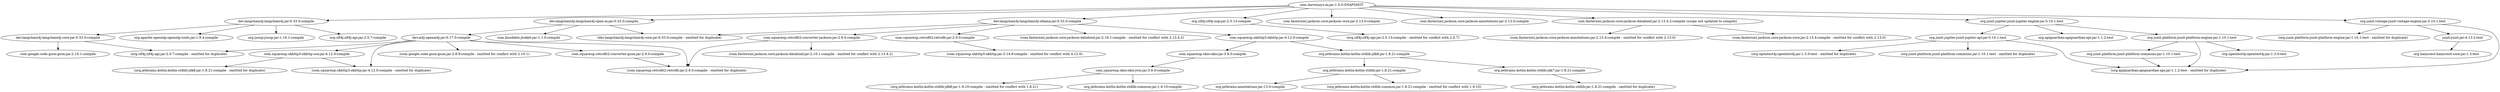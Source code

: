 digraph ai {
	"com.darwinsys:ai:jar:1.0.0-SNAPSHOT" -> "dev.langchain4j:langchain4j:jar:0.33.0:compile" ; 
	"com.darwinsys:ai:jar:1.0.0-SNAPSHOT" -> "dev.langchain4j:langchain4j-open-ai:jar:0.33.0:compile" ; 
	"com.darwinsys:ai:jar:1.0.0-SNAPSHOT" -> "dev.langchain4j:langchain4j-ollama:jar:0.33.0:compile" ; 
	"com.darwinsys:ai:jar:1.0.0-SNAPSHOT" -> "org.slf4j:slf4j-nop:jar:2.0.13:compile" ; 
	"com.darwinsys:ai:jar:1.0.0-SNAPSHOT" -> "com.fasterxml.jackson.core:jackson-core:jar:2.13.0:compile" ; 
	"com.darwinsys:ai:jar:1.0.0-SNAPSHOT" -> "com.fasterxml.jackson.core:jackson-annotations:jar:2.13.0:compile" ; 
	"com.darwinsys:ai:jar:1.0.0-SNAPSHOT" -> "com.fasterxml.jackson.core:jackson-databind:jar:2.13.4.2:compile (scope not updated to compile)" ; 
	"com.darwinsys:ai:jar:1.0.0-SNAPSHOT" -> "org.junit.jupiter:junit-jupiter-engine:jar:5.10.1:test" ; 
	"com.darwinsys:ai:jar:1.0.0-SNAPSHOT" -> "org.junit.vintage:junit-vintage-engine:jar:5.10.1:test" ; 
	"dev.langchain4j:langchain4j:jar:0.33.0:compile" -> "dev.langchain4j:langchain4j-core:jar:0.33.0:compile" ; 
	"dev.langchain4j:langchain4j:jar:0.33.0:compile" -> "org.apache.opennlp:opennlp-tools:jar:1.9.4:compile" ; 
	"dev.langchain4j:langchain4j:jar:0.33.0:compile" -> "org.jsoup:jsoup:jar:1.16.1:compile" ; 
	"dev.langchain4j:langchain4j:jar:0.33.0:compile" -> "org.slf4j:slf4j-api:jar:2.0.7:compile" ; 
	"dev.langchain4j:langchain4j-core:jar:0.33.0:compile" -> "com.google.code.gson:gson:jar:2.10.1:compile" ; 
	"dev.langchain4j:langchain4j-core:jar:0.33.0:compile" -> "(org.slf4j:slf4j-api:jar:2.0.7:compile - omitted for duplicate)" ; 
	"dev.langchain4j:langchain4j-open-ai:jar:0.33.0:compile" -> "(dev.langchain4j:langchain4j-core:jar:0.33.0:compile - omitted for duplicate)" ; 
	"dev.langchain4j:langchain4j-open-ai:jar:0.33.0:compile" -> "dev.ai4j:openai4j:jar:0.17.0:compile" ; 
	"dev.langchain4j:langchain4j-open-ai:jar:0.33.0:compile" -> "com.knuddels:jtokkit:jar:1.1.0:compile" ; 
	"dev.ai4j:openai4j:jar:0.17.0:compile" -> "(com.squareup.retrofit2:retrofit:jar:2.9.0:compile - omitted for duplicate)" ; 
	"dev.ai4j:openai4j:jar:0.17.0:compile" -> "com.squareup.retrofit2:converter-gson:jar:2.9.0:compile" ; 
	"dev.ai4j:openai4j:jar:0.17.0:compile" -> "(com.google.code.gson:gson:jar:2.8.9:compile - omitted for conflict with 2.10.1)" ; 
	"dev.ai4j:openai4j:jar:0.17.0:compile" -> "(com.squareup.okhttp3:okhttp:jar:4.12.0:compile - omitted for duplicate)" ; 
	"dev.ai4j:openai4j:jar:0.17.0:compile" -> "com.squareup.okhttp3:okhttp-sse:jar:4.12.0:compile" ; 
	"dev.ai4j:openai4j:jar:0.17.0:compile" -> "(org.slf4j:slf4j-api:jar:2.0.7:compile - omitted for duplicate)" ; 
	"com.squareup.retrofit2:converter-gson:jar:2.9.0:compile" -> "(com.squareup.retrofit2:retrofit:jar:2.9.0:compile - omitted for duplicate)" ; 
	"com.squareup.okhttp3:okhttp-sse:jar:4.12.0:compile" -> "(com.squareup.okhttp3:okhttp:jar:4.12.0:compile - omitted for duplicate)" ; 
	"com.squareup.okhttp3:okhttp-sse:jar:4.12.0:compile" -> "(org.jetbrains.kotlin:kotlin-stdlib-jdk8:jar:1.8.21:compile - omitted for duplicate)" ; 
	"dev.langchain4j:langchain4j-ollama:jar:0.33.0:compile" -> "(dev.langchain4j:langchain4j-core:jar:0.33.0:compile - omitted for duplicate)" ; 
	"dev.langchain4j:langchain4j-ollama:jar:0.33.0:compile" -> "com.squareup.retrofit2:retrofit:jar:2.9.0:compile" ; 
	"dev.langchain4j:langchain4j-ollama:jar:0.33.0:compile" -> "com.squareup.retrofit2:converter-jackson:jar:2.9.0:compile" ; 
	"dev.langchain4j:langchain4j-ollama:jar:0.33.0:compile" -> "(com.fasterxml.jackson.core:jackson-databind:jar:2.16.1:compile - omitted for conflict with 2.13.4.2)" ; 
	"dev.langchain4j:langchain4j-ollama:jar:0.33.0:compile" -> "com.squareup.okhttp3:okhttp:jar:4.12.0:compile" ; 
	"com.squareup.retrofit2:retrofit:jar:2.9.0:compile" -> "(com.squareup.okhttp3:okhttp:jar:3.14.9:compile - omitted for conflict with 4.12.0)" ; 
	"com.squareup.retrofit2:converter-jackson:jar:2.9.0:compile" -> "(com.squareup.retrofit2:retrofit:jar:2.9.0:compile - omitted for duplicate)" ; 
	"com.squareup.retrofit2:converter-jackson:jar:2.9.0:compile" -> "(com.fasterxml.jackson.core:jackson-databind:jar:2.10.1:compile - omitted for conflict with 2.13.4.2)" ; 
	"com.squareup.okhttp3:okhttp:jar:4.12.0:compile" -> "com.squareup.okio:okio:jar:3.6.0:compile" ; 
	"com.squareup.okhttp3:okhttp:jar:4.12.0:compile" -> "org.jetbrains.kotlin:kotlin-stdlib-jdk8:jar:1.8.21:compile" ; 
	"com.squareup.okio:okio:jar:3.6.0:compile" -> "com.squareup.okio:okio-jvm:jar:3.6.0:compile" ; 
	"com.squareup.okio:okio-jvm:jar:3.6.0:compile" -> "(org.jetbrains.kotlin:kotlin-stdlib-jdk8:jar:1.9.10:compile - omitted for conflict with 1.8.21)" ; 
	"com.squareup.okio:okio-jvm:jar:3.6.0:compile" -> "org.jetbrains.kotlin:kotlin-stdlib-common:jar:1.9.10:compile" ; 
	"org.jetbrains.kotlin:kotlin-stdlib-jdk8:jar:1.8.21:compile" -> "org.jetbrains.kotlin:kotlin-stdlib:jar:1.8.21:compile" ; 
	"org.jetbrains.kotlin:kotlin-stdlib-jdk8:jar:1.8.21:compile" -> "org.jetbrains.kotlin:kotlin-stdlib-jdk7:jar:1.8.21:compile" ; 
	"org.jetbrains.kotlin:kotlin-stdlib:jar:1.8.21:compile" -> "(org.jetbrains.kotlin:kotlin-stdlib-common:jar:1.8.21:compile - omitted for conflict with 1.9.10)" ; 
	"org.jetbrains.kotlin:kotlin-stdlib:jar:1.8.21:compile" -> "org.jetbrains:annotations:jar:13.0:compile" ; 
	"org.jetbrains.kotlin:kotlin-stdlib-jdk7:jar:1.8.21:compile" -> "(org.jetbrains.kotlin:kotlin-stdlib:jar:1.8.21:compile - omitted for duplicate)" ; 
	"org.slf4j:slf4j-nop:jar:2.0.13:compile" -> "(org.slf4j:slf4j-api:jar:2.0.13:compile - omitted for conflict with 2.0.7)" ; 
	"com.fasterxml.jackson.core:jackson-databind:jar:2.13.4.2:compile (scope not updated to compile)" -> "(com.fasterxml.jackson.core:jackson-annotations:jar:2.13.4:compile - omitted for conflict with 2.13.0)" ; 
	"com.fasterxml.jackson.core:jackson-databind:jar:2.13.4.2:compile (scope not updated to compile)" -> "(com.fasterxml.jackson.core:jackson-core:jar:2.13.4:compile - omitted for conflict with 2.13.0)" ; 
	"org.junit.jupiter:junit-jupiter-engine:jar:5.10.1:test" -> "org.junit.platform:junit-platform-engine:jar:1.10.1:test" ; 
	"org.junit.jupiter:junit-jupiter-engine:jar:5.10.1:test" -> "org.junit.jupiter:junit-jupiter-api:jar:5.10.1:test" ; 
	"org.junit.jupiter:junit-jupiter-engine:jar:5.10.1:test" -> "org.apiguardian:apiguardian-api:jar:1.1.2:test" ; 
	"org.junit.platform:junit-platform-engine:jar:1.10.1:test" -> "org.opentest4j:opentest4j:jar:1.3.0:test" ; 
	"org.junit.platform:junit-platform-engine:jar:1.10.1:test" -> "org.junit.platform:junit-platform-commons:jar:1.10.1:test" ; 
	"org.junit.platform:junit-platform-engine:jar:1.10.1:test" -> "(org.apiguardian:apiguardian-api:jar:1.1.2:test - omitted for duplicate)" ; 
	"org.junit.platform:junit-platform-commons:jar:1.10.1:test" -> "(org.apiguardian:apiguardian-api:jar:1.1.2:test - omitted for duplicate)" ; 
	"org.junit.jupiter:junit-jupiter-api:jar:5.10.1:test" -> "(org.opentest4j:opentest4j:jar:1.3.0:test - omitted for duplicate)" ; 
	"org.junit.jupiter:junit-jupiter-api:jar:5.10.1:test" -> "(org.junit.platform:junit-platform-commons:jar:1.10.1:test - omitted for duplicate)" ; 
	"org.junit.jupiter:junit-jupiter-api:jar:5.10.1:test" -> "(org.apiguardian:apiguardian-api:jar:1.1.2:test - omitted for duplicate)" ; 
	"org.junit.vintage:junit-vintage-engine:jar:5.10.1:test" -> "(org.junit.platform:junit-platform-engine:jar:1.10.1:test - omitted for duplicate)" ; 
	"org.junit.vintage:junit-vintage-engine:jar:5.10.1:test" -> "junit:junit:jar:4.13.2:test" ; 
	"org.junit.vintage:junit-vintage-engine:jar:5.10.1:test" -> "(org.apiguardian:apiguardian-api:jar:1.1.2:test - omitted for duplicate)" ; 
	"junit:junit:jar:4.13.2:test" -> "org.hamcrest:hamcrest-core:jar:1.3:test" ; 
}
digraph desktop {
	"com.darwinsys:javasrc-desktop:jar:1.0-SNAPSHOT" -> "org.knowm.xchart:xchart:jar:3.8.1:compile" ; 
	"com.darwinsys:javasrc-desktop:jar:1.0-SNAPSHOT" -> "org.eclipse:swt:jar:3.3.0-v3346:compile" ; 
	"com.darwinsys:javasrc-desktop:jar:1.0-SNAPSHOT" -> "jgoodies:forms:jar:1.0.5:compile" ; 
	"com.darwinsys:javasrc-desktop:jar:1.0-SNAPSHOT" -> "javax.media:jmf:jar:2.1.1e:compile" ; 
	"com.darwinsys:javasrc-desktop:jar:1.0-SNAPSHOT" -> "uk.co.caprica:vlcj:jar:3.12.1:compile" ; 
	"com.darwinsys:javasrc-desktop:jar:1.0-SNAPSHOT" -> "com.darwinsys:darwinsys-api:jar:1.9.0-SNAPSHOT:compile" ; 
	"com.darwinsys:javasrc-desktop:jar:1.0-SNAPSHOT" -> "org.junit.jupiter:junit-jupiter-api:jar:5.8.1:test" ; 
	"com.darwinsys:javasrc-desktop:jar:1.0-SNAPSHOT" -> "org.junit.jupiter:junit-jupiter-engine:jar:5.8.1:test" ; 
	"com.darwinsys:javasrc-desktop:jar:1.0-SNAPSHOT" -> "org.junit.jupiter:junit-jupiter-params:jar:5.8.1:test" ; 
	"com.darwinsys:javasrc-desktop:jar:1.0-SNAPSHOT" -> "org.junit.vintage:junit-vintage-engine:jar:5.8.1:test" ; 
	"com.darwinsys:javasrc-desktop:jar:1.0-SNAPSHOT" -> "org.mockito:mockito-core:jar:3.12.4:compile" ; 
	"com.darwinsys:javasrc-desktop:jar:1.0-SNAPSHOT" -> "org.hamcrest:hamcrest:jar:2.2:test" ; 
	"com.darwinsys:javasrc-desktop:jar:1.0-SNAPSHOT" -> "org.apache.logging.log4j:log4j-api:jar:2.17.1:compile" ; 
	"com.darwinsys:javasrc-desktop:jar:1.0-SNAPSHOT" -> "org.apache.logging.log4j:log4j-core:jar:2.17.1:compile" ; 
	"com.darwinsys:javasrc-desktop:jar:1.0-SNAPSHOT" -> "javax.xml.bind:jaxb-api:jar:2.3.1:compile" ; 
	"com.darwinsys:javasrc-desktop:jar:1.0-SNAPSHOT" -> "org.glassfish.jaxb:jaxb-runtime:jar:3.0.2:compile" ; 
	"org.knowm.xchart:xchart:jar:3.8.1:compile" -> "de.erichseifert.vectorgraphics2d:VectorGraphics2D:jar:0.13:compile" ; 
	"org.knowm.xchart:xchart:jar:3.8.1:compile" -> "de.rototor.pdfbox:graphics2d:jar:0.32:compile" ; 
	"org.knowm.xchart:xchart:jar:3.8.1:compile" -> "com.madgag:animated-gif-lib:jar:1.4:compile" ; 
	"de.rototor.pdfbox:graphics2d:jar:0.32:compile" -> "org.apache.pdfbox:pdfbox:jar:2.0.24:compile" ; 
	"org.apache.pdfbox:pdfbox:jar:2.0.24:compile" -> "org.apache.pdfbox:fontbox:jar:2.0.24:compile" ; 
	"org.apache.pdfbox:pdfbox:jar:2.0.24:compile" -> "commons-logging:commons-logging:jar:1.2:compile" ; 
	"org.apache.pdfbox:fontbox:jar:2.0.24:compile" -> "(commons-logging:commons-logging:jar:1.2:compile - omitted for duplicate)" ; 
	"uk.co.caprica:vlcj:jar:3.12.1:compile" -> "net.java.dev.jna:jna:jar:5.2.0:compile" ; 
	"uk.co.caprica:vlcj:jar:3.12.1:compile" -> "net.java.dev.jna:jna-platform:jar:5.2.0:compile" ; 
	"uk.co.caprica:vlcj:jar:3.12.1:compile" -> "org.slf4j:slf4j-api:jar:1.7.25:compile" ; 
	"net.java.dev.jna:jna-platform:jar:5.2.0:compile" -> "(net.java.dev.jna:jna:jar:5.2.0:compile - omitted for duplicate)" ; 
	"org.junit.jupiter:junit-jupiter-api:jar:5.8.1:test" -> "org.opentest4j:opentest4j:jar:1.2.0:test" ; 
	"org.junit.jupiter:junit-jupiter-api:jar:5.8.1:test" -> "org.junit.platform:junit-platform-commons:jar:1.8.1:test" ; 
	"org.junit.jupiter:junit-jupiter-api:jar:5.8.1:test" -> "org.apiguardian:apiguardian-api:jar:1.1.2:test" ; 
	"org.junit.platform:junit-platform-commons:jar:1.8.1:test" -> "(org.apiguardian:apiguardian-api:jar:1.1.2:test - omitted for duplicate)" ; 
	"org.junit.jupiter:junit-jupiter-engine:jar:5.8.1:test" -> "org.junit.platform:junit-platform-engine:jar:1.8.1:test" ; 
	"org.junit.jupiter:junit-jupiter-engine:jar:5.8.1:test" -> "(org.junit.jupiter:junit-jupiter-api:jar:5.8.1:test - omitted for duplicate)" ; 
	"org.junit.jupiter:junit-jupiter-engine:jar:5.8.1:test" -> "(org.apiguardian:apiguardian-api:jar:1.1.2:test - omitted for duplicate)" ; 
	"org.junit.platform:junit-platform-engine:jar:1.8.1:test" -> "(org.opentest4j:opentest4j:jar:1.2.0:test - omitted for duplicate)" ; 
	"org.junit.platform:junit-platform-engine:jar:1.8.1:test" -> "(org.junit.platform:junit-platform-commons:jar:1.8.1:test - omitted for duplicate)" ; 
	"org.junit.platform:junit-platform-engine:jar:1.8.1:test" -> "(org.apiguardian:apiguardian-api:jar:1.1.2:test - omitted for duplicate)" ; 
	"org.junit.jupiter:junit-jupiter-params:jar:5.8.1:test" -> "(org.junit.jupiter:junit-jupiter-api:jar:5.8.1:test - omitted for duplicate)" ; 
	"org.junit.jupiter:junit-jupiter-params:jar:5.8.1:test" -> "(org.apiguardian:apiguardian-api:jar:1.1.2:test - omitted for duplicate)" ; 
	"org.junit.vintage:junit-vintage-engine:jar:5.8.1:test" -> "(org.junit.platform:junit-platform-engine:jar:1.8.1:test - omitted for duplicate)" ; 
	"org.junit.vintage:junit-vintage-engine:jar:5.8.1:test" -> "junit:junit:jar:4.13.2:test" ; 
	"org.junit.vintage:junit-vintage-engine:jar:5.8.1:test" -> "(org.apiguardian:apiguardian-api:jar:1.1.2:test - omitted for duplicate)" ; 
	"junit:junit:jar:4.13.2:test" -> "org.hamcrest:hamcrest-core:jar:1.3:test" ; 
	"org.mockito:mockito-core:jar:3.12.4:compile" -> "net.bytebuddy:byte-buddy:jar:1.11.13:compile" ; 
	"org.mockito:mockito-core:jar:3.12.4:compile" -> "net.bytebuddy:byte-buddy-agent:jar:1.11.13:compile" ; 
	"org.mockito:mockito-core:jar:3.12.4:compile" -> "org.objenesis:objenesis:jar:3.2:compile" ; 
	"org.apache.logging.log4j:log4j-core:jar:2.17.1:compile" -> "(org.apache.logging.log4j:log4j-api:jar:2.17.1:compile - omitted for duplicate)" ; 
	"javax.xml.bind:jaxb-api:jar:2.3.1:compile" -> "javax.activation:javax.activation-api:jar:1.2.0:compile" ; 
	"org.glassfish.jaxb:jaxb-runtime:jar:3.0.2:compile" -> "com.sun.activation:jakarta.activation:jar:2.0.1:compile" ; 
	"org.glassfish.jaxb:jaxb-runtime:jar:3.0.2:compile" -> "org.glassfish.jaxb:jaxb-core:jar:3.0.2:compile" ; 
	"org.glassfish.jaxb:jaxb-core:jar:3.0.2:compile" -> "jakarta.xml.bind:jakarta.xml.bind-api:jar:3.0.1:compile" ; 
	"org.glassfish.jaxb:jaxb-core:jar:3.0.2:compile" -> "(com.sun.activation:jakarta.activation:jar:2.0.1:compile - omitted for duplicate)" ; 
	"org.glassfish.jaxb:jaxb-core:jar:3.0.2:compile" -> "org.glassfish.jaxb:txw2:jar:3.0.2:compile" ; 
	"org.glassfish.jaxb:jaxb-core:jar:3.0.2:compile" -> "com.sun.istack:istack-commons-runtime:jar:4.0.1:compile" ; 
	"jakarta.xml.bind:jakarta.xml.bind-api:jar:3.0.1:compile" -> "(com.sun.activation:jakarta.activation:jar:2.0.1:compile - omitted for duplicate)" ; 
}
digraph ee {
	"com.darwinsys:javasrc-ee:war:1.0-SNAPSHOT" -> "javax:javaee-api:jar:8.0.1:compile" ; 
	"com.darwinsys:javasrc-ee:war:1.0-SNAPSHOT" -> "com.sun.xml.ws:jaxws-ri:pom:4.0.2:compile" ; 
	"com.darwinsys:javasrc-ee:war:1.0-SNAPSHOT" -> "com.darwinsys:darwinsys-ee:jar:0.3.9:compile" ; 
	"com.darwinsys:javasrc-ee:war:1.0-SNAPSHOT" -> "org.jboss.spec.javax.rmi:jboss-rmi-api_1.0_spec:jar:1.0.6.Final:compile" ; 
	"com.darwinsys:javasrc-ee:war:1.0-SNAPSHOT" -> "javax.jws:javax.jws-api:jar:1.1:compile" ; 
	"com.darwinsys:javasrc-ee:war:1.0-SNAPSHOT" -> "com.sun.xml.ws:rt:jar:4.0.2:compile" ; 
	"com.darwinsys:javasrc-ee:war:1.0-SNAPSHOT" -> "org.hibernate.orm:hibernate-core:jar:6.4.0.Final:compile" ; 
	"com.darwinsys:javasrc-ee:war:1.0-SNAPSHOT" -> "org.hibernate.orm:hibernate-entitymanager:jar:6.0.0.Alpha7:compile" ; 
	"com.darwinsys:javasrc-ee:war:1.0-SNAPSHOT" -> "org.hibernate.validator:hibernate-validator:jar:8.0.1.Final:compile" ; 
	"com.darwinsys:javasrc-ee:war:1.0-SNAPSHOT" -> "com.darwinsys:darwinsys-api:jar:1.9.0-SNAPSHOT:compile" ; 
	"com.darwinsys:javasrc-ee:war:1.0-SNAPSHOT" -> "org.junit.jupiter:junit-jupiter-api:jar:5.8.1:test" ; 
	"com.darwinsys:javasrc-ee:war:1.0-SNAPSHOT" -> "org.junit.jupiter:junit-jupiter-engine:jar:5.8.1:test" ; 
	"com.darwinsys:javasrc-ee:war:1.0-SNAPSHOT" -> "org.junit.jupiter:junit-jupiter-params:jar:5.8.1:test" ; 
	"com.darwinsys:javasrc-ee:war:1.0-SNAPSHOT" -> "org.junit.vintage:junit-vintage-engine:jar:5.8.1:test" ; 
	"com.darwinsys:javasrc-ee:war:1.0-SNAPSHOT" -> "org.mockito:mockito-core:jar:3.12.4:compile" ; 
	"com.darwinsys:javasrc-ee:war:1.0-SNAPSHOT" -> "org.hamcrest:hamcrest:jar:2.2:test" ; 
	"com.darwinsys:javasrc-ee:war:1.0-SNAPSHOT" -> "org.apache.logging.log4j:log4j-api:jar:2.17.1:compile" ; 
	"com.darwinsys:javasrc-ee:war:1.0-SNAPSHOT" -> "org.apache.logging.log4j:log4j-core:jar:2.17.1:compile" ; 
	"com.darwinsys:javasrc-ee:war:1.0-SNAPSHOT" -> "javax.xml.bind:jaxb-api:jar:2.3.1:compile" ; 
	"com.darwinsys:javasrc-ee:war:1.0-SNAPSHOT" -> "org.glassfish.jaxb:jaxb-runtime:jar:3.0.2:compile" ; 
	"javax:javaee-api:jar:8.0.1:compile" -> "com.sun.mail:javax.mail:jar:1.6.2:compile" ; 
	"com.sun.mail:javax.mail:jar:1.6.2:compile" -> "javax.activation:activation:jar:1.1:compile" ; 
	"com.sun.xml.ws:jaxws-ri:pom:4.0.2:compile" -> "com.sun.xml.ws:jaxws-rt:jar:4.0.2:compile" ; 
	"com.sun.xml.ws:jaxws-ri:pom:4.0.2:compile" -> "com.sun.xml.ws:jaxws-tools:jar:4.0.2:compile" ; 
	"com.sun.xml.ws:jaxws-ri:pom:4.0.2:compile" -> "com.sun.xml.ws:jaxws-eclipselink-plugin:jar:4.0.2:compile" ; 
	"com.sun.xml.ws:jaxws-ri:pom:4.0.2:compile" -> "com.sun.xml.ws:sdo-eclipselink-plugin:jar:4.0.2:compile" ; 
	"com.sun.xml.ws:jaxws-ri:pom:4.0.2:compile" -> "com.sun.xml.ws:release-documentation:zip:docbook:4.0.2:compile" ; 
	"com.sun.xml.ws:jaxws-ri:pom:4.0.2:compile" -> "com.sun.xml.ws:samples:zip:4.0.2:compile" ; 
	"com.sun.xml.ws:jaxws-ri:pom:4.0.2:compile" -> "jakarta.activation:jakarta.activation-api:jar:2.1.2:compile" ; 
	"com.sun.xml.ws:jaxws-ri:pom:4.0.2:compile" -> "jakarta.xml.ws:jakarta.xml.ws-api:jar:4.0.1:compile" ; 
	"com.sun.xml.ws:jaxws-ri:pom:4.0.2:compile" -> "jakarta.xml.bind:jakarta.xml.bind-api:jar:4.0.1:compile" ; 
	"com.sun.xml.ws:jaxws-ri:pom:4.0.2:compile" -> "jakarta.xml.soap:jakarta.xml.soap-api:jar:3.0.1:compile" ; 
	"com.sun.xml.ws:jaxws-ri:pom:4.0.2:compile" -> "jakarta.annotation:jakarta.annotation-api:jar:2.1.1:compile" ; 
	"com.sun.xml.ws:jaxws-rt:jar:4.0.2:compile" -> "com.sun.xml.bind:jaxb-impl:jar:4.0.4:compile" ; 
	"com.sun.xml.ws:jaxws-rt:jar:4.0.2:compile" -> "(org.glassfish.ha:ha-api:jar:3.1.13:compile - omitted for duplicate)" ; 
	"com.sun.xml.ws:jaxws-rt:jar:4.0.2:compile" -> "(org.glassfish.external:management-api:jar:3.2.3:compile - omitted for duplicate)" ; 
	"com.sun.xml.ws:jaxws-rt:jar:4.0.2:compile" -> "(org.glassfish.gmbal:gmbal-api-only:jar:4.0.3:compile - omitted for duplicate)" ; 
	"com.sun.xml.ws:jaxws-rt:jar:4.0.2:compile" -> "(org.jvnet.staxex:stax-ex:jar:2.1.0:compile - omitted for duplicate)" ; 
	"com.sun.xml.ws:jaxws-rt:jar:4.0.2:compile" -> "(com.sun.xml.stream.buffer:streambuffer:jar:2.1.0:compile - omitted for duplicate)" ; 
	"com.sun.xml.ws:jaxws-rt:jar:4.0.2:compile" -> "(org.jvnet.mimepull:mimepull:jar:1.10.0:compile - omitted for duplicate)" ; 
	"com.sun.xml.ws:jaxws-rt:jar:4.0.2:compile" -> "com.sun.xml.fastinfoset:FastInfoset:jar:2.1.0:compile" ; 
	"com.sun.xml.ws:jaxws-rt:jar:4.0.2:compile" -> "(jakarta.mail:jakarta.mail-api:jar:2.1.2:compile - omitted for duplicate)" ; 
	"com.sun.xml.ws:jaxws-rt:jar:4.0.2:compile" -> "(org.eclipse.angus:angus-activation:jar:2.0.1:runtime - omitted for duplicate)" ; 
	"com.sun.xml.ws:jaxws-rt:jar:4.0.2:compile" -> "(org.eclipse.angus:angus-mail:jar:2.0.2:runtime - omitted for duplicate)" ; 
	"com.sun.xml.ws:jaxws-rt:jar:4.0.2:compile" -> "(com.sun.xml.messaging.saaj:saaj-impl:jar:3.0.3:runtime - omitted for duplicate)" ; 
	"com.sun.xml.ws:jaxws-rt:jar:4.0.2:compile" -> "(com.fasterxml.woodstox:woodstox-core:jar:6.5.1:runtime - omitted for duplicate)" ; 
	"com.sun.xml.ws:jaxws-rt:jar:4.0.2:compile" -> "(org.codehaus.woodstox:stax2-api:jar:4.2.2:runtime - omitted for duplicate)" ; 
	"com.sun.xml.ws:jaxws-rt:jar:4.0.2:compile" -> "(jakarta.activation:jakarta.activation-api:jar:2.1.2:compile - omitted for duplicate)" ; 
	"com.sun.xml.ws:jaxws-rt:jar:4.0.2:compile" -> "(jakarta.xml.ws:jakarta.xml.ws-api:jar:4.0.1:compile - omitted for duplicate)" ; 
	"com.sun.xml.ws:jaxws-rt:jar:4.0.2:compile" -> "(jakarta.xml.bind:jakarta.xml.bind-api:jar:4.0.1:compile - omitted for duplicate)" ; 
	"com.sun.xml.ws:jaxws-rt:jar:4.0.2:compile" -> "(jakarta.xml.soap:jakarta.xml.soap-api:jar:3.0.1:compile - omitted for duplicate)" ; 
	"com.sun.xml.ws:jaxws-rt:jar:4.0.2:compile" -> "(jakarta.annotation:jakarta.annotation-api:jar:2.1.1:compile - omitted for duplicate)" ; 
	"com.sun.xml.bind:jaxb-impl:jar:4.0.4:compile" -> "com.sun.xml.bind:jaxb-core:jar:4.0.4:compile" ; 
	"com.sun.xml.bind:jaxb-core:jar:4.0.4:compile" -> "(jakarta.xml.bind:jakarta.xml.bind-api:jar:4.0.1:compile - omitted for duplicate)" ; 
	"com.sun.xml.bind:jaxb-core:jar:4.0.4:compile" -> "(org.eclipse.angus:angus-activation:jar:2.0.1:runtime - omitted for duplicate)" ; 
	"com.sun.xml.ws:jaxws-tools:jar:4.0.2:compile" -> "(com.sun.xml.ws:jaxws-rt:jar:4.0.2:compile - omitted for duplicate)" ; 
	"com.sun.xml.ws:jaxws-tools:jar:4.0.2:compile" -> "com.sun.xml.bind:jaxb-xjc:jar:4.0.4:compile" ; 
	"com.sun.xml.ws:jaxws-tools:jar:4.0.2:compile" -> "com.sun.xml.bind:jaxb-jxc:jar:4.0.4:compile" ; 
	"com.sun.xml.ws:jaxws-tools:jar:4.0.2:compile" -> "(jakarta.activation:jakarta.activation-api:jar:2.1.2:compile - omitted for duplicate)" ; 
	"com.sun.xml.ws:jaxws-tools:jar:4.0.2:compile" -> "(jakarta.xml.ws:jakarta.xml.ws-api:jar:4.0.1:compile - omitted for duplicate)" ; 
	"com.sun.xml.ws:jaxws-tools:jar:4.0.2:compile" -> "(jakarta.xml.bind:jakarta.xml.bind-api:jar:4.0.1:compile - omitted for duplicate)" ; 
	"com.sun.xml.ws:jaxws-tools:jar:4.0.2:compile" -> "(jakarta.xml.soap:jakarta.xml.soap-api:jar:3.0.1:compile - omitted for duplicate)" ; 
	"com.sun.xml.ws:jaxws-tools:jar:4.0.2:compile" -> "(jakarta.annotation:jakarta.annotation-api:jar:2.1.1:compile - omitted for duplicate)" ; 
	"com.sun.xml.bind:jaxb-xjc:jar:4.0.4:compile" -> "(com.sun.xml.bind:jaxb-core:jar:4.0.4:compile - omitted for duplicate)" ; 
	"com.sun.xml.bind:jaxb-jxc:jar:4.0.4:compile" -> "(com.sun.xml.bind:jaxb-impl:jar:4.0.4:compile - omitted for duplicate)" ; 
	"com.sun.xml.bind:jaxb-jxc:jar:4.0.4:compile" -> "(com.sun.xml.bind:jaxb-xjc:jar:4.0.4:compile - omitted for duplicate)" ; 
	"com.sun.xml.ws:jaxws-eclipselink-plugin:jar:4.0.2:compile" -> "org.eclipse.persistence:org.eclipse.persistence.moxy:jar:4.0.2:compile" ; 
	"com.sun.xml.ws:jaxws-eclipselink-plugin:jar:4.0.2:compile" -> "(com.sun.xml.ws:jaxws-rt:jar:4.0.2:compile - omitted for duplicate)" ; 
	"com.sun.xml.ws:jaxws-eclipselink-plugin:jar:4.0.2:compile" -> "(org.eclipse.angus:angus-mail:jar:2.0.2:runtime - omitted for duplicate)" ; 
	"com.sun.xml.ws:jaxws-eclipselink-plugin:jar:4.0.2:compile" -> "(jakarta.activation:jakarta.activation-api:jar:2.1.2:compile - omitted for duplicate)" ; 
	"com.sun.xml.ws:jaxws-eclipselink-plugin:jar:4.0.2:compile" -> "(jakarta.xml.ws:jakarta.xml.ws-api:jar:4.0.1:compile - omitted for duplicate)" ; 
	"com.sun.xml.ws:jaxws-eclipselink-plugin:jar:4.0.2:compile" -> "(jakarta.xml.bind:jakarta.xml.bind-api:jar:4.0.1:compile - omitted for duplicate)" ; 
	"com.sun.xml.ws:jaxws-eclipselink-plugin:jar:4.0.2:compile" -> "(jakarta.xml.soap:jakarta.xml.soap-api:jar:3.0.1:compile - omitted for duplicate)" ; 
	"com.sun.xml.ws:jaxws-eclipselink-plugin:jar:4.0.2:compile" -> "(jakarta.annotation:jakarta.annotation-api:jar:2.1.1:compile - omitted for duplicate)" ; 
	"org.eclipse.persistence:org.eclipse.persistence.moxy:jar:4.0.2:compile" -> "(jakarta.xml.bind:jakarta.xml.bind-api:jar:4.0.0:compile - omitted for conflict with 4.0.1)" ; 
	"org.eclipse.persistence:org.eclipse.persistence.moxy:jar:4.0.2:compile" -> "org.eclipse.persistence:org.eclipse.persistence.core:jar:4.0.2:compile" ; 
	"org.eclipse.persistence:org.eclipse.persistence.moxy:jar:4.0.2:compile" -> "(org.eclipse.angus:angus-activation:jar:2.0.1:compile - omitted for duplicate)" ; 
	"org.eclipse.persistence:org.eclipse.persistence.moxy:jar:4.0.2:compile" -> "(org.eclipse.angus:angus-mail:jar:2.0.2:compile - omitted for duplicate)" ; 
	"org.eclipse.persistence:org.eclipse.persistence.core:jar:4.0.2:compile" -> "org.eclipse.persistence:org.eclipse.persistence.asm:jar:9.5.0:compile" ; 
	"com.sun.xml.ws:sdo-eclipselink-plugin:jar:4.0.2:compile" -> "org.eclipse.persistence:org.eclipse.persistence.sdo:jar:4.0.2:compile" ; 
	"com.sun.xml.ws:sdo-eclipselink-plugin:jar:4.0.2:compile" -> "(org.eclipse.persistence:org.eclipse.persistence.moxy:jar:4.0.2:compile - omitted for duplicate)" ; 
	"com.sun.xml.ws:sdo-eclipselink-plugin:jar:4.0.2:compile" -> "(com.sun.xml.ws:jaxws-rt:jar:4.0.2:compile - omitted for duplicate)" ; 
	"com.sun.xml.ws:sdo-eclipselink-plugin:jar:4.0.2:compile" -> "(com.sun.xml.bind:jaxb-xjc:jar:4.0.4:compile - omitted for duplicate)" ; 
	"com.sun.xml.ws:sdo-eclipselink-plugin:jar:4.0.2:compile" -> "(jakarta.activation:jakarta.activation-api:jar:2.1.2:compile - omitted for duplicate)" ; 
	"com.sun.xml.ws:sdo-eclipselink-plugin:jar:4.0.2:compile" -> "(jakarta.xml.ws:jakarta.xml.ws-api:jar:4.0.1:compile - omitted for duplicate)" ; 
	"com.sun.xml.ws:sdo-eclipselink-plugin:jar:4.0.2:compile" -> "(jakarta.xml.bind:jakarta.xml.bind-api:jar:4.0.1:compile - omitted for duplicate)" ; 
	"com.sun.xml.ws:sdo-eclipselink-plugin:jar:4.0.2:compile" -> "(jakarta.xml.soap:jakarta.xml.soap-api:jar:3.0.1:compile - omitted for duplicate)" ; 
	"com.sun.xml.ws:sdo-eclipselink-plugin:jar:4.0.2:compile" -> "(jakarta.annotation:jakarta.annotation-api:jar:2.1.1:compile - omitted for duplicate)" ; 
	"com.sun.xml.ws:release-documentation:zip:docbook:4.0.2:compile" -> "(jakarta.activation:jakarta.activation-api:jar:2.1.2:compile - omitted for duplicate)" ; 
	"com.sun.xml.ws:release-documentation:zip:docbook:4.0.2:compile" -> "(jakarta.xml.ws:jakarta.xml.ws-api:jar:4.0.1:compile - omitted for duplicate)" ; 
	"com.sun.xml.ws:release-documentation:zip:docbook:4.0.2:compile" -> "(jakarta.xml.bind:jakarta.xml.bind-api:jar:4.0.1:compile - omitted for duplicate)" ; 
	"com.sun.xml.ws:release-documentation:zip:docbook:4.0.2:compile" -> "(jakarta.xml.soap:jakarta.xml.soap-api:jar:3.0.1:compile - omitted for duplicate)" ; 
	"com.sun.xml.ws:release-documentation:zip:docbook:4.0.2:compile" -> "(jakarta.annotation:jakarta.annotation-api:jar:2.1.1:compile - omitted for duplicate)" ; 
	"com.sun.xml.ws:samples:zip:4.0.2:compile" -> "(jakarta.activation:jakarta.activation-api:jar:2.1.2:compile - omitted for duplicate)" ; 
	"com.sun.xml.ws:samples:zip:4.0.2:compile" -> "(jakarta.xml.ws:jakarta.xml.ws-api:jar:4.0.1:compile - omitted for duplicate)" ; 
	"com.sun.xml.ws:samples:zip:4.0.2:compile" -> "(jakarta.xml.bind:jakarta.xml.bind-api:jar:4.0.1:compile - omitted for duplicate)" ; 
	"com.sun.xml.ws:samples:zip:4.0.2:compile" -> "(jakarta.xml.soap:jakarta.xml.soap-api:jar:3.0.1:compile - omitted for duplicate)" ; 
	"com.sun.xml.ws:samples:zip:4.0.2:compile" -> "(jakarta.annotation:jakarta.annotation-api:jar:2.1.1:compile - omitted for duplicate)" ; 
	"jakarta.xml.ws:jakarta.xml.ws-api:jar:4.0.1:compile" -> "(jakarta.xml.bind:jakarta.xml.bind-api:jar:4.0.1:compile - omitted for duplicate)" ; 
	"jakarta.xml.ws:jakarta.xml.ws-api:jar:4.0.1:compile" -> "(jakarta.xml.soap:jakarta.xml.soap-api:jar:3.0.1:compile - omitted for duplicate)" ; 
	"jakarta.xml.bind:jakarta.xml.bind-api:jar:4.0.1:compile" -> "(jakarta.activation:jakarta.activation-api:jar:2.1.2:compile - omitted for duplicate)" ; 
	"jakarta.xml.soap:jakarta.xml.soap-api:jar:3.0.1:compile" -> "(jakarta.activation:jakarta.activation-api:jar:2.1.2:compile - omitted for duplicate)" ; 
	"com.darwinsys:darwinsys-ee:jar:0.3.9:compile" -> "(com.darwinsys:darwinsys-api:jar:1.5.14:compile - omitted for conflict with 1.9.0-SNAPSHOT)" ; 
	"com.sun.xml.ws:rt:jar:4.0.2:compile" -> "com.sun.xml.ws:policy:jar:4.0.2:compile" ; 
	"com.sun.xml.ws:rt:jar:4.0.2:compile" -> "(org.glassfish.jaxb:jaxb-runtime:jar:4.0.4:compile - omitted for conflict with 3.0.2)" ; 
	"com.sun.xml.ws:rt:jar:4.0.2:compile" -> "org.glassfish.ha:ha-api:jar:3.1.13:compile" ; 
	"com.sun.xml.ws:rt:jar:4.0.2:compile" -> "org.glassfish.external:management-api:jar:3.2.3:compile" ; 
	"com.sun.xml.ws:rt:jar:4.0.2:compile" -> "org.glassfish.gmbal:gmbal-api-only:jar:4.0.3:compile" ; 
	"com.sun.xml.ws:rt:jar:4.0.2:compile" -> "org.jvnet.staxex:stax-ex:jar:2.1.0:compile" ; 
	"com.sun.xml.ws:rt:jar:4.0.2:compile" -> "com.sun.xml.stream.buffer:streambuffer:jar:2.1.0:compile" ; 
	"com.sun.xml.ws:rt:jar:4.0.2:compile" -> "org.jvnet.mimepull:mimepull:jar:1.10.0:compile" ; 
	"com.sun.xml.ws:rt:jar:4.0.2:compile" -> "jakarta.mail:jakarta.mail-api:jar:2.1.2:compile" ; 
	"com.sun.xml.ws:rt:jar:4.0.2:compile" -> "org.eclipse.angus:angus-activation:jar:2.0.1:compile" ; 
	"com.sun.xml.ws:rt:jar:4.0.2:compile" -> "org.eclipse.angus:angus-mail:jar:2.0.2:compile" ; 
	"com.sun.xml.ws:rt:jar:4.0.2:compile" -> "com.sun.xml.messaging.saaj:saaj-impl:jar:3.0.3:runtime" ; 
	"com.sun.xml.ws:rt:jar:4.0.2:compile" -> "com.fasterxml.woodstox:woodstox-core:jar:6.5.1:runtime" ; 
	"com.sun.xml.ws:rt:jar:4.0.2:compile" -> "org.codehaus.woodstox:stax2-api:jar:4.2.2:runtime" ; 
	"com.sun.xml.ws:rt:jar:4.0.2:compile" -> "(jakarta.activation:jakarta.activation-api:jar:2.1.2:compile - omitted for duplicate)" ; 
	"com.sun.xml.ws:rt:jar:4.0.2:compile" -> "(jakarta.xml.ws:jakarta.xml.ws-api:jar:4.0.1:compile - omitted for duplicate)" ; 
	"com.sun.xml.ws:rt:jar:4.0.2:compile" -> "(jakarta.xml.bind:jakarta.xml.bind-api:jar:4.0.1:compile - omitted for duplicate)" ; 
	"com.sun.xml.ws:rt:jar:4.0.2:compile" -> "(jakarta.xml.soap:jakarta.xml.soap-api:jar:3.0.1:compile - omitted for duplicate)" ; 
	"com.sun.xml.ws:rt:jar:4.0.2:compile" -> "(jakarta.annotation:jakarta.annotation-api:jar:2.1.1:compile - omitted for duplicate)" ; 
	"com.sun.xml.ws:policy:jar:4.0.2:compile" -> "(org.glassfish.jaxb:jaxb-runtime:jar:4.0.4:compile - omitted for conflict with 3.0.2)" ; 
	"org.glassfish.gmbal:gmbal-api-only:jar:4.0.3:compile" -> "(org.glassfish.external:management-api:jar:3.2.3:compile - omitted for duplicate)" ; 
	"org.jvnet.staxex:stax-ex:jar:2.1.0:compile" -> "(jakarta.activation:jakarta.activation-api:jar:2.1.0:compile - omitted for conflict with 2.1.2)" ; 
	"com.sun.xml.stream.buffer:streambuffer:jar:2.1.0:compile" -> "(org.jvnet.staxex:stax-ex:jar:2.1.0:compile - omitted for duplicate)" ; 
	"jakarta.mail:jakarta.mail-api:jar:2.1.2:compile" -> "(jakarta.activation:jakarta.activation-api:jar:2.1.2:compile - omitted for duplicate)" ; 
	"org.eclipse.angus:angus-activation:jar:2.0.1:compile" -> "(jakarta.activation:jakarta.activation-api:jar:2.1.2:compile - omitted for duplicate)" ; 
	"org.eclipse.angus:angus-mail:jar:2.0.2:compile" -> "(jakarta.activation:jakarta.activation-api:jar:2.1.2:compile - omitted for duplicate)" ; 
	"org.eclipse.angus:angus-mail:jar:2.0.2:compile" -> "(jakarta.mail:jakarta.mail-api:jar:2.1.2:compile - omitted for duplicate)" ; 
	"org.eclipse.angus:angus-mail:jar:2.0.2:compile" -> "(org.eclipse.angus:angus-activation:jar:2.0.1:runtime - omitted for duplicate)" ; 
	"com.sun.xml.messaging.saaj:saaj-impl:jar:3.0.3:runtime" -> "(jakarta.xml.soap:jakarta.xml.soap-api:jar:3.0.1:runtime - omitted for duplicate)" ; 
	"com.sun.xml.messaging.saaj:saaj-impl:jar:3.0.3:runtime" -> "(org.jvnet.staxex:stax-ex:jar:2.1.0:runtime - omitted for duplicate)" ; 
	"com.sun.xml.messaging.saaj:saaj-impl:jar:3.0.3:runtime" -> "(jakarta.activation:jakarta.activation-api:jar:2.1.2:runtime - omitted for duplicate)" ; 
	"com.sun.xml.messaging.saaj:saaj-impl:jar:3.0.3:runtime" -> "(org.eclipse.angus:angus-activation:jar:2.0.1:runtime - omitted for duplicate)" ; 
	"com.fasterxml.woodstox:woodstox-core:jar:6.5.1:runtime" -> "(org.codehaus.woodstox:stax2-api:jar:4.2.1:runtime - omitted for conflict with 4.2.2)" ; 
	"org.hibernate.orm:hibernate-core:jar:6.4.0.Final:compile" -> "jakarta.persistence:jakarta.persistence-api:jar:3.1.0:compile" ; 
	"org.hibernate.orm:hibernate-core:jar:6.4.0.Final:compile" -> "jakarta.transaction:jakarta.transaction-api:jar:2.0.1:compile" ; 
	"org.hibernate.orm:hibernate-core:jar:6.4.0.Final:compile" -> "org.jboss.logging:jboss-logging:jar:3.5.0.Final:compile (scope not updated to compile)" ; 
	"org.hibernate.orm:hibernate-core:jar:6.4.0.Final:compile" -> "org.hibernate.common:hibernate-commons-annotations:jar:6.0.6.Final:compile (scope not updated to compile)" ; 
	"org.hibernate.orm:hibernate-core:jar:6.4.0.Final:compile" -> "io.smallrye:jandex:jar:3.1.2:runtime" ; 
	"org.hibernate.orm:hibernate-core:jar:6.4.0.Final:compile" -> "com.fasterxml:classmate:jar:1.5.1:compile" ; 
	"org.hibernate.orm:hibernate-core:jar:6.4.0.Final:compile" -> "net.bytebuddy:byte-buddy:jar:1.14.7:compile (scope not updated to compile)" ; 
	"org.hibernate.orm:hibernate-core:jar:6.4.0.Final:compile" -> "(jakarta.xml.bind:jakarta.xml.bind-api:jar:4.0.0:runtime - omitted for conflict with 4.0.1)" ; 
	"org.hibernate.orm:hibernate-core:jar:6.4.0.Final:compile" -> "(org.glassfish.jaxb:jaxb-runtime:jar:4.0.2:runtime - omitted for conflict with 3.0.2)" ; 
	"org.hibernate.orm:hibernate-core:jar:6.4.0.Final:compile" -> "jakarta.inject:jakarta.inject-api:jar:2.0.1:runtime" ; 
	"org.hibernate.orm:hibernate-core:jar:6.4.0.Final:compile" -> "org.antlr:antlr4-runtime:jar:4.13.0:runtime" ; 
	"org.hibernate.orm:hibernate-entitymanager:jar:6.0.0.Alpha7:compile" -> "(org.jboss.logging:jboss-logging:jar:3.4.1.Final:compile - omitted for conflict with 3.5.0.Final)" ; 
	"org.hibernate.orm:hibernate-entitymanager:jar:6.0.0.Alpha7:compile" -> "(org.hibernate.orm:hibernate-core:jar:6.0.0.Alpha7:compile - omitted for conflict with 6.4.0.Final)" ; 
	"org.hibernate.orm:hibernate-entitymanager:jar:6.0.0.Alpha7:compile" -> "org.dom4j:dom4j:jar:2.1.3:compile" ; 
	"org.hibernate.orm:hibernate-entitymanager:jar:6.0.0.Alpha7:compile" -> "(org.hibernate.common:hibernate-commons-annotations:jar:5.1.2.Final:compile - omitted for conflict with 6.0.6.Final)" ; 
	"org.hibernate.orm:hibernate-entitymanager:jar:6.0.0.Alpha7:compile" -> "javax.persistence:javax.persistence-api:jar:2.2:compile" ; 
	"org.hibernate.orm:hibernate-entitymanager:jar:6.0.0.Alpha7:compile" -> "(net.bytebuddy:byte-buddy:jar:1.10.21:compile - omitted for conflict with 1.14.7)" ; 
	"org.hibernate.orm:hibernate-entitymanager:jar:6.0.0.Alpha7:compile" -> "org.jboss.spec.javax.transaction:jboss-transaction-api_1.2_spec:jar:1.1.1.Final:compile" ; 
	"org.hibernate.validator:hibernate-validator:jar:8.0.1.Final:compile" -> "jakarta.validation:jakarta.validation-api:jar:3.0.2:compile" ; 
	"org.hibernate.validator:hibernate-validator:jar:8.0.1.Final:compile" -> "(org.jboss.logging:jboss-logging:jar:3.4.3.Final:compile - omitted for conflict with 3.5.0.Final)" ; 
	"org.hibernate.validator:hibernate-validator:jar:8.0.1.Final:compile" -> "(com.fasterxml:classmate:jar:1.5.1:compile - omitted for duplicate)" ; 
	"org.junit.jupiter:junit-jupiter-api:jar:5.8.1:test" -> "org.opentest4j:opentest4j:jar:1.2.0:test" ; 
	"org.junit.jupiter:junit-jupiter-api:jar:5.8.1:test" -> "org.junit.platform:junit-platform-commons:jar:1.8.1:test" ; 
	"org.junit.jupiter:junit-jupiter-api:jar:5.8.1:test" -> "org.apiguardian:apiguardian-api:jar:1.1.2:test" ; 
	"org.junit.platform:junit-platform-commons:jar:1.8.1:test" -> "(org.apiguardian:apiguardian-api:jar:1.1.2:test - omitted for duplicate)" ; 
	"org.junit.jupiter:junit-jupiter-engine:jar:5.8.1:test" -> "org.junit.platform:junit-platform-engine:jar:1.8.1:test" ; 
	"org.junit.jupiter:junit-jupiter-engine:jar:5.8.1:test" -> "(org.junit.jupiter:junit-jupiter-api:jar:5.8.1:test - omitted for duplicate)" ; 
	"org.junit.jupiter:junit-jupiter-engine:jar:5.8.1:test" -> "(org.apiguardian:apiguardian-api:jar:1.1.2:test - omitted for duplicate)" ; 
	"org.junit.platform:junit-platform-engine:jar:1.8.1:test" -> "(org.opentest4j:opentest4j:jar:1.2.0:test - omitted for duplicate)" ; 
	"org.junit.platform:junit-platform-engine:jar:1.8.1:test" -> "(org.junit.platform:junit-platform-commons:jar:1.8.1:test - omitted for duplicate)" ; 
	"org.junit.platform:junit-platform-engine:jar:1.8.1:test" -> "(org.apiguardian:apiguardian-api:jar:1.1.2:test - omitted for duplicate)" ; 
	"org.junit.jupiter:junit-jupiter-params:jar:5.8.1:test" -> "(org.junit.jupiter:junit-jupiter-api:jar:5.8.1:test - omitted for duplicate)" ; 
	"org.junit.jupiter:junit-jupiter-params:jar:5.8.1:test" -> "(org.apiguardian:apiguardian-api:jar:1.1.2:test - omitted for duplicate)" ; 
	"org.junit.vintage:junit-vintage-engine:jar:5.8.1:test" -> "(org.junit.platform:junit-platform-engine:jar:1.8.1:test - omitted for duplicate)" ; 
	"org.junit.vintage:junit-vintage-engine:jar:5.8.1:test" -> "junit:junit:jar:4.13.2:test" ; 
	"org.junit.vintage:junit-vintage-engine:jar:5.8.1:test" -> "(org.apiguardian:apiguardian-api:jar:1.1.2:test - omitted for duplicate)" ; 
	"junit:junit:jar:4.13.2:test" -> "org.hamcrest:hamcrest-core:jar:1.3:test" ; 
	"org.mockito:mockito-core:jar:3.12.4:compile" -> "(net.bytebuddy:byte-buddy:jar:1.11.13:compile - omitted for conflict with 1.14.7)" ; 
	"org.mockito:mockito-core:jar:3.12.4:compile" -> "net.bytebuddy:byte-buddy-agent:jar:1.11.13:compile" ; 
	"org.mockito:mockito-core:jar:3.12.4:compile" -> "org.objenesis:objenesis:jar:3.2:compile" ; 
	"org.apache.logging.log4j:log4j-core:jar:2.17.1:compile" -> "(org.apache.logging.log4j:log4j-api:jar:2.17.1:compile - omitted for duplicate)" ; 
	"javax.xml.bind:jaxb-api:jar:2.3.1:compile" -> "javax.activation:javax.activation-api:jar:1.2.0:compile" ; 
	"org.glassfish.jaxb:jaxb-runtime:jar:3.0.2:compile" -> "com.sun.activation:jakarta.activation:jar:2.0.1:compile" ; 
	"org.glassfish.jaxb:jaxb-runtime:jar:3.0.2:compile" -> "org.glassfish.jaxb:jaxb-core:jar:3.0.2:compile" ; 
	"org.glassfish.jaxb:jaxb-core:jar:3.0.2:compile" -> "(jakarta.xml.bind:jakarta.xml.bind-api:jar:3.0.1:compile - omitted for conflict with 4.0.1)" ; 
	"org.glassfish.jaxb:jaxb-core:jar:3.0.2:compile" -> "(com.sun.activation:jakarta.activation:jar:2.0.1:compile - omitted for duplicate)" ; 
	"org.glassfish.jaxb:jaxb-core:jar:3.0.2:compile" -> "org.glassfish.jaxb:txw2:jar:3.0.2:compile" ; 
	"org.glassfish.jaxb:jaxb-core:jar:3.0.2:compile" -> "com.sun.istack:istack-commons-runtime:jar:4.0.1:compile" ; 
}
digraph graal {
	"com.darwinsys.javasrc:graaldemo:jar:1.0-SNAPSHOT" -> "org.graalvm.polyglot:polyglot:jar:24.1.1:compile" ; 
	"com.darwinsys.javasrc:graaldemo:jar:1.0-SNAPSHOT" -> "org.graalvm.polyglot:js:pom:24.1.1:compile" ; 
	"com.darwinsys.javasrc:graaldemo:jar:1.0-SNAPSHOT" -> "org.graalvm.polyglot:python:pom:24.1.1:compile" ; 
	"com.darwinsys.javasrc:graaldemo:jar:1.0-SNAPSHOT" -> "org.graalvm.polyglot:tools:pom:24.1.1:compile" ; 
	"org.graalvm.polyglot:polyglot:jar:24.1.1:compile" -> "org.graalvm.sdk:collections:jar:24.1.1:compile" ; 
	"org.graalvm.polyglot:polyglot:jar:24.1.1:compile" -> "org.graalvm.sdk:nativeimage:jar:24.1.1:compile" ; 
	"org.graalvm.sdk:nativeimage:jar:24.1.1:compile" -> "org.graalvm.sdk:word:jar:24.1.1:compile" ; 
	"org.graalvm.polyglot:js:pom:24.1.1:compile" -> "org.graalvm.js:js:pom:24.1.1:runtime" ; 
	"org.graalvm.js:js:pom:24.1.1:runtime" -> "org.graalvm.js:js-community:pom:24.1.1:runtime" ; 
	"org.graalvm.js:js:pom:24.1.1:runtime" -> "org.graalvm.truffle:truffle-enterprise:jar:24.1.1:runtime" ; 
	"org.graalvm.js:js-community:pom:24.1.1:runtime" -> "org.graalvm.js:js-language:jar:24.1.1:runtime" ; 
	"org.graalvm.js:js-community:pom:24.1.1:runtime" -> "org.graalvm.truffle:truffle-runtime:jar:24.1.1:runtime" ; 
	"org.graalvm.js:js-language:jar:24.1.1:runtime" -> "org.graalvm.regex:regex:jar:24.1.1:runtime" ; 
	"org.graalvm.js:js-language:jar:24.1.1:runtime" -> "org.graalvm.truffle:truffle-api:jar:24.1.1:runtime" ; 
	"org.graalvm.js:js-language:jar:24.1.1:runtime" -> "(org.graalvm.polyglot:polyglot:jar:24.1.1:runtime - omitted for duplicate)" ; 
	"org.graalvm.js:js-language:jar:24.1.1:runtime" -> "org.graalvm.shadowed:icu4j:jar:24.1.1:runtime" ; 
	"org.graalvm.regex:regex:jar:24.1.1:runtime" -> "(org.graalvm.truffle:truffle-api:jar:24.1.1:runtime - omitted for duplicate)" ; 
	"org.graalvm.regex:regex:jar:24.1.1:runtime" -> "(org.graalvm.shadowed:icu4j:jar:24.1.1:runtime - omitted for duplicate)" ; 
	"org.graalvm.truffle:truffle-api:jar:24.1.1:runtime" -> "(org.graalvm.sdk:collections:jar:24.1.1:runtime - omitted for duplicate)" ; 
	"org.graalvm.truffle:truffle-api:jar:24.1.1:runtime" -> "(org.graalvm.sdk:nativeimage:jar:24.1.1:runtime - omitted for duplicate)" ; 
	"org.graalvm.truffle:truffle-api:jar:24.1.1:runtime" -> "(org.graalvm.polyglot:polyglot:jar:24.1.1:runtime - omitted for duplicate)" ; 
	"org.graalvm.truffle:truffle-runtime:jar:24.1.1:runtime" -> "(org.graalvm.sdk:jniutils:jar:24.1.1:runtime - omitted for duplicate)" ; 
	"org.graalvm.truffle:truffle-runtime:jar:24.1.1:runtime" -> "(org.graalvm.truffle:truffle-api:jar:24.1.1:runtime - omitted for duplicate)" ; 
	"org.graalvm.truffle:truffle-runtime:jar:24.1.1:runtime" -> "(org.graalvm.truffle:truffle-compiler:jar:24.1.1:runtime - omitted for duplicate)" ; 
	"org.graalvm.truffle:truffle-enterprise:jar:24.1.1:runtime" -> "org.graalvm.truffle:truffle-compiler:jar:24.1.1:runtime" ; 
	"org.graalvm.truffle:truffle-enterprise:jar:24.1.1:runtime" -> "(org.graalvm.truffle:truffle-runtime:jar:24.1.1:runtime - omitted for duplicate)" ; 
	"org.graalvm.truffle:truffle-enterprise:jar:24.1.1:runtime" -> "org.graalvm.sdk:jniutils:jar:24.1.1:runtime" ; 
	"org.graalvm.truffle:truffle-enterprise:jar:24.1.1:runtime" -> "org.graalvm.sdk:nativebridge:jar:24.1.1:runtime" ; 
	"org.graalvm.sdk:jniutils:jar:24.1.1:runtime" -> "(org.graalvm.sdk:collections:jar:24.1.1:runtime - omitted for duplicate)" ; 
	"org.graalvm.sdk:jniutils:jar:24.1.1:runtime" -> "(org.graalvm.sdk:nativeimage:jar:24.1.1:runtime - omitted for duplicate)" ; 
	"org.graalvm.sdk:nativebridge:jar:24.1.1:runtime" -> "(org.graalvm.sdk:jniutils:jar:24.1.1:runtime - omitted for duplicate)" ; 
	"org.graalvm.polyglot:python:pom:24.1.1:compile" -> "org.graalvm.python:python:pom:24.1.1:runtime" ; 
	"org.graalvm.python:python:pom:24.1.1:runtime" -> "org.graalvm.python:python-community:pom:24.1.1:runtime" ; 
	"org.graalvm.python:python:pom:24.1.1:runtime" -> "(org.graalvm.truffle:truffle-enterprise:jar:24.1.1:runtime - omitted for duplicate)" ; 
	"org.graalvm.python:python-community:pom:24.1.1:runtime" -> "org.graalvm.python:python-language:jar:24.1.1:runtime" ; 
	"org.graalvm.python:python-community:pom:24.1.1:runtime" -> "org.graalvm.python:python-resources:jar:24.1.1:runtime" ; 
	"org.graalvm.python:python-community:pom:24.1.1:runtime" -> "(org.graalvm.truffle:truffle-runtime:jar:24.1.1:runtime - omitted for duplicate)" ; 
	"org.graalvm.python:python-language:jar:24.1.1:runtime" -> "(org.graalvm.truffle:truffle-api:jar:24.1.1:runtime - omitted for duplicate)" ; 
	"org.graalvm.python:python-language:jar:24.1.1:runtime" -> "(org.graalvm.tools:profiler-tool:jar:24.1.1:runtime - omitted for duplicate)" ; 
	"org.graalvm.python:python-language:jar:24.1.1:runtime" -> "(org.graalvm.regex:regex:jar:24.1.1:runtime - omitted for duplicate)" ; 
	"org.graalvm.python:python-language:jar:24.1.1:runtime" -> "(org.graalvm.polyglot:polyglot:jar:24.1.1:runtime - omitted for duplicate)" ; 
	"org.graalvm.python:python-language:jar:24.1.1:runtime" -> "org.graalvm.truffle:truffle-nfi:jar:24.1.1:runtime" ; 
	"org.graalvm.python:python-language:jar:24.1.1:runtime" -> "org.graalvm.truffle:truffle-nfi-libffi:jar:24.1.1:runtime" ; 
	"org.graalvm.python:python-language:jar:24.1.1:runtime" -> "org.graalvm.llvm:llvm-api:jar:24.1.1:runtime" ; 
	"org.graalvm.python:python-language:jar:24.1.1:runtime" -> "(org.graalvm.shadowed:icu4j:jar:24.1.1:runtime - omitted for duplicate)" ; 
	"org.graalvm.python:python-language:jar:24.1.1:runtime" -> "org.graalvm.shadowed:xz:jar:24.1.1:runtime" ; 
	"org.graalvm.python:python-language:jar:24.1.1:runtime" -> "org.bouncycastle:bcprov-jdk18on:jar:1.78.1:runtime" ; 
	"org.graalvm.python:python-language:jar:24.1.1:runtime" -> "org.bouncycastle:bcpkix-jdk18on:jar:1.78.1:runtime" ; 
	"org.graalvm.python:python-language:jar:24.1.1:runtime" -> "org.bouncycastle:bcutil-jdk18on:jar:1.78.1:runtime" ; 
	"org.graalvm.truffle:truffle-nfi:jar:24.1.1:runtime" -> "(org.graalvm.truffle:truffle-api:jar:24.1.1:runtime - omitted for duplicate)" ; 
	"org.graalvm.truffle:truffle-nfi-libffi:jar:24.1.1:runtime" -> "(org.graalvm.truffle:truffle-nfi:jar:24.1.1:runtime - omitted for duplicate)" ; 
	"org.graalvm.llvm:llvm-api:jar:24.1.1:runtime" -> "(org.graalvm.truffle:truffle-api:jar:24.1.1:runtime - omitted for duplicate)" ; 
	"org.bouncycastle:bcpkix-jdk18on:jar:1.78.1:runtime" -> "(org.bouncycastle:bcprov-jdk18on:jar:1.78.1:runtime - omitted for duplicate)" ; 
	"org.bouncycastle:bcpkix-jdk18on:jar:1.78.1:runtime" -> "(org.bouncycastle:bcutil-jdk18on:jar:1.78.1:runtime - omitted for duplicate)" ; 
	"org.bouncycastle:bcutil-jdk18on:jar:1.78.1:runtime" -> "(org.bouncycastle:bcprov-jdk18on:jar:1.78.1:runtime - omitted for duplicate)" ; 
	"org.graalvm.python:python-resources:jar:24.1.1:runtime" -> "(org.graalvm.truffle:truffle-api:jar:24.1.1:runtime - omitted for duplicate)" ; 
	"org.graalvm.polyglot:tools:pom:24.1.1:compile" -> "org.graalvm.polyglot:coverage:pom:24.1.1:runtime" ; 
	"org.graalvm.polyglot:tools:pom:24.1.1:compile" -> "org.graalvm.polyglot:dap:pom:24.1.1:runtime" ; 
	"org.graalvm.polyglot:tools:pom:24.1.1:compile" -> "org.graalvm.polyglot:heap:pom:24.1.1:runtime" ; 
	"org.graalvm.polyglot:tools:pom:24.1.1:compile" -> "org.graalvm.polyglot:inspect:pom:24.1.1:runtime" ; 
	"org.graalvm.polyglot:tools:pom:24.1.1:compile" -> "org.graalvm.polyglot:insight:pom:24.1.1:runtime" ; 
	"org.graalvm.polyglot:tools:pom:24.1.1:compile" -> "org.graalvm.polyglot:lsp:pom:24.1.1:runtime" ; 
	"org.graalvm.polyglot:tools:pom:24.1.1:compile" -> "org.graalvm.polyglot:profiler:pom:24.1.1:runtime" ; 
	"org.graalvm.polyglot:coverage:pom:24.1.1:runtime" -> "org.graalvm.polyglot:coverage-community:pom:24.1.1:runtime" ; 
	"org.graalvm.polyglot:coverage:pom:24.1.1:runtime" -> "(org.graalvm.truffle:truffle-enterprise:jar:24.1.1:runtime - omitted for duplicate)" ; 
	"org.graalvm.polyglot:coverage-community:pom:24.1.1:runtime" -> "org.graalvm.tools:coverage-tool:jar:24.1.1:runtime" ; 
	"org.graalvm.polyglot:coverage-community:pom:24.1.1:runtime" -> "(org.graalvm.truffle:truffle-runtime:jar:24.1.1:runtime - omitted for duplicate)" ; 
	"org.graalvm.tools:coverage-tool:jar:24.1.1:runtime" -> "(org.graalvm.truffle:truffle-api:jar:24.1.1:runtime - omitted for duplicate)" ; 
	"org.graalvm.tools:coverage-tool:jar:24.1.1:runtime" -> "org.graalvm.shadowed:json:jar:24.1.1:runtime" ; 
	"org.graalvm.polyglot:dap:pom:24.1.1:runtime" -> "org.graalvm.polyglot:dap-community:pom:24.1.1:runtime" ; 
	"org.graalvm.polyglot:dap:pom:24.1.1:runtime" -> "(org.graalvm.truffle:truffle-enterprise:jar:24.1.1:runtime - omitted for duplicate)" ; 
	"org.graalvm.polyglot:dap-community:pom:24.1.1:runtime" -> "org.graalvm.tools:dap-tool:jar:24.1.1:runtime" ; 
	"org.graalvm.polyglot:dap-community:pom:24.1.1:runtime" -> "(org.graalvm.truffle:truffle-runtime:jar:24.1.1:runtime - omitted for duplicate)" ; 
	"org.graalvm.tools:dap-tool:jar:24.1.1:runtime" -> "(org.graalvm.truffle:truffle-api:jar:24.1.1:runtime - omitted for duplicate)" ; 
	"org.graalvm.tools:dap-tool:jar:24.1.1:runtime" -> "(org.graalvm.shadowed:json:jar:24.1.1:runtime - omitted for duplicate)" ; 
	"org.graalvm.polyglot:heap:pom:24.1.1:runtime" -> "org.graalvm.polyglot:heap-community:pom:24.1.1:runtime" ; 
	"org.graalvm.polyglot:heap:pom:24.1.1:runtime" -> "(org.graalvm.truffle:truffle-enterprise:jar:24.1.1:runtime - omitted for duplicate)" ; 
	"org.graalvm.polyglot:heap-community:pom:24.1.1:runtime" -> "org.graalvm.tools:insight-heap-tool:jar:24.1.1:runtime" ; 
	"org.graalvm.polyglot:heap-community:pom:24.1.1:runtime" -> "(org.graalvm.truffle:truffle-runtime:jar:24.1.1:runtime - omitted for duplicate)" ; 
	"org.graalvm.tools:insight-heap-tool:jar:24.1.1:runtime" -> "(org.graalvm.truffle:truffle-api:jar:24.1.1:runtime - omitted for duplicate)" ; 
	"org.graalvm.tools:insight-heap-tool:jar:24.1.1:runtime" -> "(org.graalvm.tools:insight-tool:jar:24.1.1:runtime - omitted for duplicate)" ; 
	"org.graalvm.polyglot:inspect:pom:24.1.1:runtime" -> "org.graalvm.polyglot:inspect-community:pom:24.1.1:runtime" ; 
	"org.graalvm.polyglot:inspect:pom:24.1.1:runtime" -> "(org.graalvm.truffle:truffle-enterprise:jar:24.1.1:runtime - omitted for duplicate)" ; 
	"org.graalvm.polyglot:inspect-community:pom:24.1.1:runtime" -> "org.graalvm.tools:chromeinspector-tool:jar:24.1.1:runtime" ; 
	"org.graalvm.polyglot:inspect-community:pom:24.1.1:runtime" -> "(org.graalvm.truffle:truffle-runtime:jar:24.1.1:runtime - omitted for duplicate)" ; 
	"org.graalvm.tools:chromeinspector-tool:jar:24.1.1:runtime" -> "(org.graalvm.truffle:truffle-api:jar:24.1.1:runtime - omitted for duplicate)" ; 
	"org.graalvm.tools:chromeinspector-tool:jar:24.1.1:runtime" -> "(org.graalvm.tools:profiler-tool:jar:24.1.1:runtime - omitted for duplicate)" ; 
	"org.graalvm.tools:chromeinspector-tool:jar:24.1.1:runtime" -> "(org.graalvm.shadowed:json:jar:24.1.1:runtime - omitted for duplicate)" ; 
	"org.graalvm.polyglot:insight:pom:24.1.1:runtime" -> "org.graalvm.polyglot:insight-community:pom:24.1.1:runtime" ; 
	"org.graalvm.polyglot:insight:pom:24.1.1:runtime" -> "(org.graalvm.truffle:truffle-enterprise:jar:24.1.1:runtime - omitted for duplicate)" ; 
	"org.graalvm.polyglot:insight-community:pom:24.1.1:runtime" -> "org.graalvm.tools:insight-tool:jar:24.1.1:runtime" ; 
	"org.graalvm.polyglot:insight-community:pom:24.1.1:runtime" -> "(org.graalvm.truffle:truffle-runtime:jar:24.1.1:runtime - omitted for duplicate)" ; 
	"org.graalvm.tools:insight-tool:jar:24.1.1:runtime" -> "(org.graalvm.truffle:truffle-api:jar:24.1.1:runtime - omitted for duplicate)" ; 
	"org.graalvm.polyglot:lsp:pom:24.1.1:runtime" -> "org.graalvm.polyglot:lsp-community:pom:24.1.1:runtime" ; 
	"org.graalvm.polyglot:lsp:pom:24.1.1:runtime" -> "(org.graalvm.truffle:truffle-enterprise:jar:24.1.1:runtime - omitted for duplicate)" ; 
	"org.graalvm.polyglot:lsp-community:pom:24.1.1:runtime" -> "org.graalvm.tools:lsp-tool:jar:24.1.1:runtime" ; 
	"org.graalvm.polyglot:lsp-community:pom:24.1.1:runtime" -> "(org.graalvm.truffle:truffle-runtime:jar:24.1.1:runtime - omitted for duplicate)" ; 
	"org.graalvm.tools:lsp-tool:jar:24.1.1:runtime" -> "org.graalvm.tools:lsp_api:jar:24.1.1:runtime" ; 
	"org.graalvm.tools:lsp-tool:jar:24.1.1:runtime" -> "(org.graalvm.shadowed:json:jar:24.1.1:runtime - omitted for duplicate)" ; 
	"org.graalvm.tools:lsp_api:jar:24.1.1:runtime" -> "(org.graalvm.truffle:truffle-api:jar:24.1.1:runtime - omitted for duplicate)" ; 
	"org.graalvm.polyglot:profiler:pom:24.1.1:runtime" -> "org.graalvm.polyglot:profiler-community:pom:24.1.1:runtime" ; 
	"org.graalvm.polyglot:profiler:pom:24.1.1:runtime" -> "(org.graalvm.truffle:truffle-enterprise:jar:24.1.1:runtime - omitted for duplicate)" ; 
	"org.graalvm.polyglot:profiler-community:pom:24.1.1:runtime" -> "org.graalvm.tools:profiler-tool:jar:24.1.1:runtime" ; 
	"org.graalvm.polyglot:profiler-community:pom:24.1.1:runtime" -> "(org.graalvm.truffle:truffle-runtime:jar:24.1.1:runtime - omitted for duplicate)" ; 
	"org.graalvm.tools:profiler-tool:jar:24.1.1:runtime" -> "(org.graalvm.truffle:truffle-api:jar:24.1.1:runtime - omitted for duplicate)" ; 
	"org.graalvm.tools:profiler-tool:jar:24.1.1:runtime" -> "(org.graalvm.shadowed:json:jar:24.1.1:runtime - omitted for duplicate)" ; 
}
digraph incubation {
	"com.darwinsys:javasrc-upcoming:jar:1.0-SNAPSHOT" -> "com.darwinsys:darwinsys-api:jar:1.9.0-SNAPSHOT:compile" ; 
	"com.darwinsys:javasrc-upcoming:jar:1.0-SNAPSHOT" -> "org.junit.jupiter:junit-jupiter-api:jar:5.7.1:test" ; 
	"com.darwinsys:javasrc-upcoming:jar:1.0-SNAPSHOT" -> "org.junit.jupiter:junit-jupiter-engine:jar:5.7.1:test" ; 
	"com.darwinsys:javasrc-upcoming:jar:1.0-SNAPSHOT" -> "org.junit.jupiter:junit-jupiter-params:jar:5.7.1:test" ; 
	"com.darwinsys:javasrc-upcoming:jar:1.0-SNAPSHOT" -> "org.junit.vintage:junit-vintage-engine:jar:5.7.1:test" ; 
	"com.darwinsys:javasrc-upcoming:jar:1.0-SNAPSHOT" -> "org.mockito:mockito-core:jar:3.12.4:compile" ; 
	"com.darwinsys:javasrc-upcoming:jar:1.0-SNAPSHOT" -> "org.hamcrest:hamcrest:jar:2.2:test" ; 
	"com.darwinsys:javasrc-upcoming:jar:1.0-SNAPSHOT" -> "org.apache.logging.log4j:log4j-api:jar:2.17.1:compile" ; 
	"com.darwinsys:javasrc-upcoming:jar:1.0-SNAPSHOT" -> "org.apache.logging.log4j:log4j-core:jar:2.17.1:compile" ; 
	"com.darwinsys:javasrc-upcoming:jar:1.0-SNAPSHOT" -> "javax.xml.bind:jaxb-api:jar:2.3.1:compile" ; 
	"com.darwinsys:javasrc-upcoming:jar:1.0-SNAPSHOT" -> "org.glassfish.jaxb:jaxb-runtime:jar:3.0.2:compile" ; 
	"org.junit.jupiter:junit-jupiter-api:jar:5.7.1:test" -> "org.apiguardian:apiguardian-api:jar:1.1.0:test" ; 
	"org.junit.jupiter:junit-jupiter-api:jar:5.7.1:test" -> "org.opentest4j:opentest4j:jar:1.2.0:test" ; 
	"org.junit.jupiter:junit-jupiter-api:jar:5.7.1:test" -> "org.junit.platform:junit-platform-commons:jar:1.7.1:test" ; 
	"org.junit.platform:junit-platform-commons:jar:1.7.1:test" -> "(org.apiguardian:apiguardian-api:jar:1.1.0:test - omitted for duplicate)" ; 
	"org.junit.jupiter:junit-jupiter-engine:jar:5.7.1:test" -> "(org.apiguardian:apiguardian-api:jar:1.1.0:test - omitted for duplicate)" ; 
	"org.junit.jupiter:junit-jupiter-engine:jar:5.7.1:test" -> "org.junit.platform:junit-platform-engine:jar:1.7.1:test" ; 
	"org.junit.jupiter:junit-jupiter-engine:jar:5.7.1:test" -> "(org.junit.jupiter:junit-jupiter-api:jar:5.7.1:test - omitted for duplicate)" ; 
	"org.junit.platform:junit-platform-engine:jar:1.7.1:test" -> "(org.apiguardian:apiguardian-api:jar:1.1.0:test - omitted for duplicate)" ; 
	"org.junit.platform:junit-platform-engine:jar:1.7.1:test" -> "(org.opentest4j:opentest4j:jar:1.2.0:test - omitted for duplicate)" ; 
	"org.junit.platform:junit-platform-engine:jar:1.7.1:test" -> "(org.junit.platform:junit-platform-commons:jar:1.7.1:test - omitted for duplicate)" ; 
	"org.junit.jupiter:junit-jupiter-params:jar:5.7.1:test" -> "(org.apiguardian:apiguardian-api:jar:1.1.0:test - omitted for duplicate)" ; 
	"org.junit.jupiter:junit-jupiter-params:jar:5.7.1:test" -> "(org.junit.jupiter:junit-jupiter-api:jar:5.7.1:test - omitted for duplicate)" ; 
	"org.junit.vintage:junit-vintage-engine:jar:5.7.1:test" -> "(org.apiguardian:apiguardian-api:jar:1.1.0:test - omitted for duplicate)" ; 
	"org.junit.vintage:junit-vintage-engine:jar:5.7.1:test" -> "(org.junit.platform:junit-platform-engine:jar:1.7.1:test - omitted for duplicate)" ; 
	"org.junit.vintage:junit-vintage-engine:jar:5.7.1:test" -> "junit:junit:jar:4.13:test" ; 
	"junit:junit:jar:4.13:test" -> "org.hamcrest:hamcrest-core:jar:1.3:test" ; 
	"org.mockito:mockito-core:jar:3.12.4:compile" -> "net.bytebuddy:byte-buddy:jar:1.11.13:compile" ; 
	"org.mockito:mockito-core:jar:3.12.4:compile" -> "net.bytebuddy:byte-buddy-agent:jar:1.11.13:compile" ; 
	"org.mockito:mockito-core:jar:3.12.4:compile" -> "org.objenesis:objenesis:jar:3.2:compile" ; 
	"org.apache.logging.log4j:log4j-core:jar:2.17.1:compile" -> "(org.apache.logging.log4j:log4j-api:jar:2.17.1:compile - omitted for duplicate)" ; 
	"javax.xml.bind:jaxb-api:jar:2.3.1:compile" -> "javax.activation:javax.activation-api:jar:1.2.0:compile" ; 
	"org.glassfish.jaxb:jaxb-runtime:jar:3.0.2:compile" -> "com.sun.activation:jakarta.activation:jar:2.0.1:compile" ; 
	"org.glassfish.jaxb:jaxb-runtime:jar:3.0.2:compile" -> "org.glassfish.jaxb:jaxb-core:jar:3.0.2:compile" ; 
	"org.glassfish.jaxb:jaxb-core:jar:3.0.2:compile" -> "jakarta.xml.bind:jakarta.xml.bind-api:jar:3.0.1:compile" ; 
	"org.glassfish.jaxb:jaxb-core:jar:3.0.2:compile" -> "(com.sun.activation:jakarta.activation:jar:2.0.1:compile - omitted for duplicate)" ; 
	"org.glassfish.jaxb:jaxb-core:jar:3.0.2:compile" -> "org.glassfish.jaxb:txw2:jar:3.0.2:compile" ; 
	"org.glassfish.jaxb:jaxb-core:jar:3.0.2:compile" -> "com.sun.istack:istack-commons-runtime:jar:4.0.1:compile" ; 
	"jakarta.xml.bind:jakarta.xml.bind-api:jar:3.0.1:compile" -> "(com.sun.activation:jakarta.activation:jar:2.0.1:compile - omitted for duplicate)" ; 
}
digraph javafx {
	"com.darwinsys:javafx-demos:jar:1.0-SNAPSHOT" -> "org.openjfx:javafx-base:jar:20:compile" ; 
	"com.darwinsys:javafx-demos:jar:1.0-SNAPSHOT" -> "org.openjfx:javafx-controls:jar:20:compile" ; 
	"com.darwinsys:javafx-demos:jar:1.0-SNAPSHOT" -> "com.darwinsys:darwinsys-api:jar:1.9.0-SNAPSHOT:compile" ; 
	"com.darwinsys:javafx-demos:jar:1.0-SNAPSHOT" -> "org.junit.jupiter:junit-jupiter-api:jar:5.7.1:test" ; 
	"com.darwinsys:javafx-demos:jar:1.0-SNAPSHOT" -> "org.junit.jupiter:junit-jupiter-engine:jar:5.7.1:test" ; 
	"com.darwinsys:javafx-demos:jar:1.0-SNAPSHOT" -> "org.junit.jupiter:junit-jupiter-params:jar:5.7.1:test" ; 
	"com.darwinsys:javafx-demos:jar:1.0-SNAPSHOT" -> "org.junit.vintage:junit-vintage-engine:jar:5.7.1:test" ; 
	"com.darwinsys:javafx-demos:jar:1.0-SNAPSHOT" -> "org.mockito:mockito-core:jar:3.12.4:compile" ; 
	"com.darwinsys:javafx-demos:jar:1.0-SNAPSHOT" -> "org.hamcrest:hamcrest:jar:2.2:test" ; 
	"com.darwinsys:javafx-demos:jar:1.0-SNAPSHOT" -> "org.apache.logging.log4j:log4j-api:jar:2.17.1:compile" ; 
	"com.darwinsys:javafx-demos:jar:1.0-SNAPSHOT" -> "org.apache.logging.log4j:log4j-core:jar:2.17.1:compile" ; 
	"com.darwinsys:javafx-demos:jar:1.0-SNAPSHOT" -> "javax.xml.bind:jaxb-api:jar:2.3.1:compile" ; 
	"com.darwinsys:javafx-demos:jar:1.0-SNAPSHOT" -> "org.glassfish.jaxb:jaxb-runtime:jar:3.0.2:compile" ; 
	"org.openjfx:javafx-base:jar:20:compile" -> "org.openjfx:javafx-base:jar:win:20:compile" ; 
	"org.openjfx:javafx-controls:jar:20:compile" -> "org.openjfx:javafx-controls:jar:win:20:compile" ; 
	"org.openjfx:javafx-controls:jar:20:compile" -> "org.openjfx:javafx-graphics:jar:20:compile" ; 
	"org.openjfx:javafx-controls:jar:win:20:compile" -> "(org.openjfx:javafx-graphics:jar:20:compile - omitted for duplicate)" ; 
	"org.openjfx:javafx-graphics:jar:20:compile" -> "org.openjfx:javafx-graphics:jar:win:20:compile" ; 
	"org.junit.jupiter:junit-jupiter-api:jar:5.7.1:test" -> "org.apiguardian:apiguardian-api:jar:1.1.0:test" ; 
	"org.junit.jupiter:junit-jupiter-api:jar:5.7.1:test" -> "org.opentest4j:opentest4j:jar:1.2.0:test" ; 
	"org.junit.jupiter:junit-jupiter-api:jar:5.7.1:test" -> "org.junit.platform:junit-platform-commons:jar:1.7.1:test" ; 
	"org.junit.platform:junit-platform-commons:jar:1.7.1:test" -> "(org.apiguardian:apiguardian-api:jar:1.1.0:test - omitted for duplicate)" ; 
	"org.junit.jupiter:junit-jupiter-engine:jar:5.7.1:test" -> "(org.apiguardian:apiguardian-api:jar:1.1.0:test - omitted for duplicate)" ; 
	"org.junit.jupiter:junit-jupiter-engine:jar:5.7.1:test" -> "org.junit.platform:junit-platform-engine:jar:1.7.1:test" ; 
	"org.junit.jupiter:junit-jupiter-engine:jar:5.7.1:test" -> "(org.junit.jupiter:junit-jupiter-api:jar:5.7.1:test - omitted for duplicate)" ; 
	"org.junit.platform:junit-platform-engine:jar:1.7.1:test" -> "(org.apiguardian:apiguardian-api:jar:1.1.0:test - omitted for duplicate)" ; 
	"org.junit.platform:junit-platform-engine:jar:1.7.1:test" -> "(org.opentest4j:opentest4j:jar:1.2.0:test - omitted for duplicate)" ; 
	"org.junit.platform:junit-platform-engine:jar:1.7.1:test" -> "(org.junit.platform:junit-platform-commons:jar:1.7.1:test - omitted for duplicate)" ; 
	"org.junit.jupiter:junit-jupiter-params:jar:5.7.1:test" -> "(org.apiguardian:apiguardian-api:jar:1.1.0:test - omitted for duplicate)" ; 
	"org.junit.jupiter:junit-jupiter-params:jar:5.7.1:test" -> "(org.junit.jupiter:junit-jupiter-api:jar:5.7.1:test - omitted for duplicate)" ; 
	"org.junit.vintage:junit-vintage-engine:jar:5.7.1:test" -> "(org.apiguardian:apiguardian-api:jar:1.1.0:test - omitted for duplicate)" ; 
	"org.junit.vintage:junit-vintage-engine:jar:5.7.1:test" -> "(org.junit.platform:junit-platform-engine:jar:1.7.1:test - omitted for duplicate)" ; 
	"org.junit.vintage:junit-vintage-engine:jar:5.7.1:test" -> "junit:junit:jar:4.13:test" ; 
	"junit:junit:jar:4.13:test" -> "org.hamcrest:hamcrest-core:jar:1.3:test" ; 
	"org.mockito:mockito-core:jar:3.12.4:compile" -> "net.bytebuddy:byte-buddy:jar:1.11.13:compile" ; 
	"org.mockito:mockito-core:jar:3.12.4:compile" -> "net.bytebuddy:byte-buddy-agent:jar:1.11.13:compile" ; 
	"org.mockito:mockito-core:jar:3.12.4:compile" -> "org.objenesis:objenesis:jar:3.2:compile" ; 
	"org.apache.logging.log4j:log4j-core:jar:2.17.1:compile" -> "(org.apache.logging.log4j:log4j-api:jar:2.17.1:compile - omitted for duplicate)" ; 
	"javax.xml.bind:jaxb-api:jar:2.3.1:compile" -> "javax.activation:javax.activation-api:jar:1.2.0:compile" ; 
	"org.glassfish.jaxb:jaxb-runtime:jar:3.0.2:compile" -> "com.sun.activation:jakarta.activation:jar:2.0.1:compile" ; 
	"org.glassfish.jaxb:jaxb-runtime:jar:3.0.2:compile" -> "org.glassfish.jaxb:jaxb-core:jar:3.0.2:compile" ; 
	"org.glassfish.jaxb:jaxb-core:jar:3.0.2:compile" -> "jakarta.xml.bind:jakarta.xml.bind-api:jar:3.0.1:compile" ; 
	"org.glassfish.jaxb:jaxb-core:jar:3.0.2:compile" -> "(com.sun.activation:jakarta.activation:jar:2.0.1:compile - omitted for duplicate)" ; 
	"org.glassfish.jaxb:jaxb-core:jar:3.0.2:compile" -> "org.glassfish.jaxb:txw2:jar:3.0.2:compile" ; 
	"org.glassfish.jaxb:jaxb-core:jar:3.0.2:compile" -> "com.sun.istack:istack-commons-runtime:jar:4.0.1:compile" ; 
	"jakarta.xml.bind:jakarta.xml.bind-api:jar:3.0.1:compile" -> "(com.sun.activation:jakarta.activation:jar:2.0.1:compile - omitted for duplicate)" ; 
}
digraph json {
	"com.darwinsys:javasrc-json:jar:1.0-SNAPSHOT" -> "org.json:json:jar:20250517:compile" ; 
	"com.darwinsys:javasrc-json:jar:1.0-SNAPSHOT" -> "com.fasterxml.jackson.core:jackson-core:jar:2.13.0:compile" ; 
	"com.darwinsys:javasrc-json:jar:1.0-SNAPSHOT" -> "com.fasterxml.jackson.core:jackson-annotations:jar:2.13.0:compile" ; 
	"com.darwinsys:javasrc-json:jar:1.0-SNAPSHOT" -> "com.fasterxml.jackson.core:jackson-databind:jar:2.13.4.2:compile" ; 
	"com.darwinsys:javasrc-json:jar:1.0-SNAPSHOT" -> "jakarta.json:jakarta.json-api:jar:2.1.3:compile" ; 
	"com.darwinsys:javasrc-json:jar:1.0-SNAPSHOT" -> "org.eclipse:yasson:jar:3.0.3:compile" ; 
	"com.darwinsys:javasrc-json:jar:1.0-SNAPSHOT" -> "com.darwinsys:darwinsys-api:jar:1.9.0-SNAPSHOT:compile" ; 
	"com.darwinsys:javasrc-json:jar:1.0-SNAPSHOT" -> "org.junit.jupiter:junit-jupiter-api:jar:5.8.1:test" ; 
	"com.darwinsys:javasrc-json:jar:1.0-SNAPSHOT" -> "org.junit.jupiter:junit-jupiter-engine:jar:5.8.1:test" ; 
	"com.darwinsys:javasrc-json:jar:1.0-SNAPSHOT" -> "org.junit.jupiter:junit-jupiter-params:jar:5.8.1:test" ; 
	"com.darwinsys:javasrc-json:jar:1.0-SNAPSHOT" -> "org.junit.vintage:junit-vintage-engine:jar:5.8.1:test" ; 
	"com.darwinsys:javasrc-json:jar:1.0-SNAPSHOT" -> "org.mockito:mockito-core:jar:3.12.4:compile" ; 
	"com.darwinsys:javasrc-json:jar:1.0-SNAPSHOT" -> "org.hamcrest:hamcrest:jar:2.2:test" ; 
	"com.darwinsys:javasrc-json:jar:1.0-SNAPSHOT" -> "org.apache.logging.log4j:log4j-api:jar:2.17.1:compile" ; 
	"com.darwinsys:javasrc-json:jar:1.0-SNAPSHOT" -> "org.apache.logging.log4j:log4j-core:jar:2.17.1:compile" ; 
	"com.darwinsys:javasrc-json:jar:1.0-SNAPSHOT" -> "javax.xml.bind:jaxb-api:jar:2.3.1:compile" ; 
	"com.darwinsys:javasrc-json:jar:1.0-SNAPSHOT" -> "org.glassfish.jaxb:jaxb-runtime:jar:3.0.2:compile" ; 
	"com.fasterxml.jackson.core:jackson-databind:jar:2.13.4.2:compile" -> "(com.fasterxml.jackson.core:jackson-annotations:jar:2.13.4:compile - omitted for conflict with 2.13.0)" ; 
	"com.fasterxml.jackson.core:jackson-databind:jar:2.13.4.2:compile" -> "(com.fasterxml.jackson.core:jackson-core:jar:2.13.4:compile - omitted for conflict with 2.13.0)" ; 
	"org.eclipse:yasson:jar:3.0.3:compile" -> "jakarta.json.bind:jakarta.json.bind-api:jar:3.0.0:compile" ; 
	"org.eclipse:yasson:jar:3.0.3:compile" -> "(jakarta.json:jakarta.json-api:jar:2.1.0:compile - omitted for conflict with 2.1.3)" ; 
	"org.eclipse:yasson:jar:3.0.3:compile" -> "org.eclipse.parsson:parsson:jar:1.1.0:compile" ; 
	"org.eclipse.parsson:parsson:jar:1.1.0:compile" -> "(jakarta.json:jakarta.json-api:jar:2.1.0:compile - omitted for conflict with 2.1.3)" ; 
	"org.junit.jupiter:junit-jupiter-api:jar:5.8.1:test" -> "org.opentest4j:opentest4j:jar:1.2.0:test" ; 
	"org.junit.jupiter:junit-jupiter-api:jar:5.8.1:test" -> "org.junit.platform:junit-platform-commons:jar:1.8.1:test" ; 
	"org.junit.jupiter:junit-jupiter-api:jar:5.8.1:test" -> "org.apiguardian:apiguardian-api:jar:1.1.2:test" ; 
	"org.junit.platform:junit-platform-commons:jar:1.8.1:test" -> "(org.apiguardian:apiguardian-api:jar:1.1.2:test - omitted for duplicate)" ; 
	"org.junit.jupiter:junit-jupiter-engine:jar:5.8.1:test" -> "org.junit.platform:junit-platform-engine:jar:1.8.1:test" ; 
	"org.junit.jupiter:junit-jupiter-engine:jar:5.8.1:test" -> "(org.junit.jupiter:junit-jupiter-api:jar:5.8.1:test - omitted for duplicate)" ; 
	"org.junit.jupiter:junit-jupiter-engine:jar:5.8.1:test" -> "(org.apiguardian:apiguardian-api:jar:1.1.2:test - omitted for duplicate)" ; 
	"org.junit.platform:junit-platform-engine:jar:1.8.1:test" -> "(org.opentest4j:opentest4j:jar:1.2.0:test - omitted for duplicate)" ; 
	"org.junit.platform:junit-platform-engine:jar:1.8.1:test" -> "(org.junit.platform:junit-platform-commons:jar:1.8.1:test - omitted for duplicate)" ; 
	"org.junit.platform:junit-platform-engine:jar:1.8.1:test" -> "(org.apiguardian:apiguardian-api:jar:1.1.2:test - omitted for duplicate)" ; 
	"org.junit.jupiter:junit-jupiter-params:jar:5.8.1:test" -> "(org.junit.jupiter:junit-jupiter-api:jar:5.8.1:test - omitted for duplicate)" ; 
	"org.junit.jupiter:junit-jupiter-params:jar:5.8.1:test" -> "(org.apiguardian:apiguardian-api:jar:1.1.2:test - omitted for duplicate)" ; 
	"org.junit.vintage:junit-vintage-engine:jar:5.8.1:test" -> "(org.junit.platform:junit-platform-engine:jar:1.8.1:test - omitted for duplicate)" ; 
	"org.junit.vintage:junit-vintage-engine:jar:5.8.1:test" -> "junit:junit:jar:4.13.2:test" ; 
	"org.junit.vintage:junit-vintage-engine:jar:5.8.1:test" -> "(org.apiguardian:apiguardian-api:jar:1.1.2:test - omitted for duplicate)" ; 
	"junit:junit:jar:4.13.2:test" -> "org.hamcrest:hamcrest-core:jar:1.3:test" ; 
	"org.mockito:mockito-core:jar:3.12.4:compile" -> "net.bytebuddy:byte-buddy:jar:1.11.13:compile" ; 
	"org.mockito:mockito-core:jar:3.12.4:compile" -> "net.bytebuddy:byte-buddy-agent:jar:1.11.13:compile" ; 
	"org.mockito:mockito-core:jar:3.12.4:compile" -> "org.objenesis:objenesis:jar:3.2:compile" ; 
	"org.apache.logging.log4j:log4j-core:jar:2.17.1:compile" -> "(org.apache.logging.log4j:log4j-api:jar:2.17.1:compile - omitted for duplicate)" ; 
	"javax.xml.bind:jaxb-api:jar:2.3.1:compile" -> "javax.activation:javax.activation-api:jar:1.2.0:compile" ; 
	"org.glassfish.jaxb:jaxb-runtime:jar:3.0.2:compile" -> "com.sun.activation:jakarta.activation:jar:2.0.1:compile" ; 
	"org.glassfish.jaxb:jaxb-runtime:jar:3.0.2:compile" -> "org.glassfish.jaxb:jaxb-core:jar:3.0.2:compile" ; 
	"org.glassfish.jaxb:jaxb-core:jar:3.0.2:compile" -> "jakarta.xml.bind:jakarta.xml.bind-api:jar:3.0.1:compile" ; 
	"org.glassfish.jaxb:jaxb-core:jar:3.0.2:compile" -> "(com.sun.activation:jakarta.activation:jar:2.0.1:compile - omitted for duplicate)" ; 
	"org.glassfish.jaxb:jaxb-core:jar:3.0.2:compile" -> "org.glassfish.jaxb:txw2:jar:3.0.2:compile" ; 
	"org.glassfish.jaxb:jaxb-core:jar:3.0.2:compile" -> "com.sun.istack:istack-commons-runtime:jar:4.0.1:compile" ; 
	"jakarta.xml.bind:jakarta.xml.bind-api:jar:3.0.1:compile" -> "(com.sun.activation:jakarta.activation:jar:2.0.1:compile - omitted for duplicate)" ; 
}
digraph lombokdemo {
	"com.darwinsys:lombok-demo:jar:0.0.1-SNAPSHOT" -> "org.projectlombok:lombok:jar:1.18.0:compile" ; 
	"com.darwinsys:lombok-demo:jar:0.0.1-SNAPSHOT" -> "com.darwinsys:darwinsys-api:jar:1.9.0-SNAPSHOT:compile" ; 
	"com.darwinsys:lombok-demo:jar:0.0.1-SNAPSHOT" -> "org.junit.jupiter:junit-jupiter-api:jar:5.8.1:test" ; 
	"com.darwinsys:lombok-demo:jar:0.0.1-SNAPSHOT" -> "org.junit.jupiter:junit-jupiter-engine:jar:5.8.1:test" ; 
	"com.darwinsys:lombok-demo:jar:0.0.1-SNAPSHOT" -> "org.junit.jupiter:junit-jupiter-params:jar:5.8.1:test" ; 
	"com.darwinsys:lombok-demo:jar:0.0.1-SNAPSHOT" -> "org.junit.vintage:junit-vintage-engine:jar:5.8.1:test" ; 
	"com.darwinsys:lombok-demo:jar:0.0.1-SNAPSHOT" -> "org.mockito:mockito-core:jar:3.12.4:compile" ; 
	"com.darwinsys:lombok-demo:jar:0.0.1-SNAPSHOT" -> "org.hamcrest:hamcrest:jar:2.2:test" ; 
	"com.darwinsys:lombok-demo:jar:0.0.1-SNAPSHOT" -> "org.apache.logging.log4j:log4j-api:jar:2.17.1:compile" ; 
	"com.darwinsys:lombok-demo:jar:0.0.1-SNAPSHOT" -> "org.apache.logging.log4j:log4j-core:jar:2.17.1:compile" ; 
	"com.darwinsys:lombok-demo:jar:0.0.1-SNAPSHOT" -> "javax.xml.bind:jaxb-api:jar:2.3.1:compile" ; 
	"com.darwinsys:lombok-demo:jar:0.0.1-SNAPSHOT" -> "org.glassfish.jaxb:jaxb-runtime:jar:3.0.2:compile" ; 
	"org.junit.jupiter:junit-jupiter-api:jar:5.8.1:test" -> "org.opentest4j:opentest4j:jar:1.2.0:test" ; 
	"org.junit.jupiter:junit-jupiter-api:jar:5.8.1:test" -> "org.junit.platform:junit-platform-commons:jar:1.8.1:test" ; 
	"org.junit.jupiter:junit-jupiter-api:jar:5.8.1:test" -> "org.apiguardian:apiguardian-api:jar:1.1.2:test" ; 
	"org.junit.platform:junit-platform-commons:jar:1.8.1:test" -> "(org.apiguardian:apiguardian-api:jar:1.1.2:test - omitted for duplicate)" ; 
	"org.junit.jupiter:junit-jupiter-engine:jar:5.8.1:test" -> "org.junit.platform:junit-platform-engine:jar:1.8.1:test" ; 
	"org.junit.jupiter:junit-jupiter-engine:jar:5.8.1:test" -> "(org.junit.jupiter:junit-jupiter-api:jar:5.8.1:test - omitted for duplicate)" ; 
	"org.junit.jupiter:junit-jupiter-engine:jar:5.8.1:test" -> "(org.apiguardian:apiguardian-api:jar:1.1.2:test - omitted for duplicate)" ; 
	"org.junit.platform:junit-platform-engine:jar:1.8.1:test" -> "(org.opentest4j:opentest4j:jar:1.2.0:test - omitted for duplicate)" ; 
	"org.junit.platform:junit-platform-engine:jar:1.8.1:test" -> "(org.junit.platform:junit-platform-commons:jar:1.8.1:test - omitted for duplicate)" ; 
	"org.junit.platform:junit-platform-engine:jar:1.8.1:test" -> "(org.apiguardian:apiguardian-api:jar:1.1.2:test - omitted for duplicate)" ; 
	"org.junit.jupiter:junit-jupiter-params:jar:5.8.1:test" -> "(org.junit.jupiter:junit-jupiter-api:jar:5.8.1:test - omitted for duplicate)" ; 
	"org.junit.jupiter:junit-jupiter-params:jar:5.8.1:test" -> "(org.apiguardian:apiguardian-api:jar:1.1.2:test - omitted for duplicate)" ; 
	"org.junit.vintage:junit-vintage-engine:jar:5.8.1:test" -> "(org.junit.platform:junit-platform-engine:jar:1.8.1:test - omitted for duplicate)" ; 
	"org.junit.vintage:junit-vintage-engine:jar:5.8.1:test" -> "junit:junit:jar:4.13.2:test" ; 
	"org.junit.vintage:junit-vintage-engine:jar:5.8.1:test" -> "(org.apiguardian:apiguardian-api:jar:1.1.2:test - omitted for duplicate)" ; 
	"junit:junit:jar:4.13.2:test" -> "org.hamcrest:hamcrest-core:jar:1.3:test" ; 
	"org.mockito:mockito-core:jar:3.12.4:compile" -> "net.bytebuddy:byte-buddy:jar:1.11.13:compile" ; 
	"org.mockito:mockito-core:jar:3.12.4:compile" -> "net.bytebuddy:byte-buddy-agent:jar:1.11.13:compile" ; 
	"org.mockito:mockito-core:jar:3.12.4:compile" -> "org.objenesis:objenesis:jar:3.2:compile" ; 
	"org.apache.logging.log4j:log4j-core:jar:2.17.1:compile" -> "(org.apache.logging.log4j:log4j-api:jar:2.17.1:compile - omitted for duplicate)" ; 
	"javax.xml.bind:jaxb-api:jar:2.3.1:compile" -> "javax.activation:javax.activation-api:jar:1.2.0:compile" ; 
	"org.glassfish.jaxb:jaxb-runtime:jar:3.0.2:compile" -> "com.sun.activation:jakarta.activation:jar:2.0.1:compile" ; 
	"org.glassfish.jaxb:jaxb-runtime:jar:3.0.2:compile" -> "org.glassfish.jaxb:jaxb-core:jar:3.0.2:compile" ; 
	"org.glassfish.jaxb:jaxb-core:jar:3.0.2:compile" -> "jakarta.xml.bind:jakarta.xml.bind-api:jar:3.0.1:compile" ; 
	"org.glassfish.jaxb:jaxb-core:jar:3.0.2:compile" -> "(com.sun.activation:jakarta.activation:jar:2.0.1:compile - omitted for duplicate)" ; 
	"org.glassfish.jaxb:jaxb-core:jar:3.0.2:compile" -> "org.glassfish.jaxb:txw2:jar:3.0.2:compile" ; 
	"org.glassfish.jaxb:jaxb-core:jar:3.0.2:compile" -> "com.sun.istack:istack-commons-runtime:jar:4.0.1:compile" ; 
	"jakarta.xml.bind:jakarta.xml.bind-api:jar:3.0.1:compile" -> "(com.sun.activation:jakarta.activation:jar:2.0.1:compile - omitted for duplicate)" ; 
}
digraph main {
	"com.darwinsys:javasrc-main:jar:1.0-SNAPSHOT" -> "org.junit.jupiter:junit-jupiter-params:jar:5.8.1:test" ; 
	"com.darwinsys:javasrc-main:jar:1.0-SNAPSHOT" -> "org.slf4j:slf4j-api:jar:2.1.0-alpha1:compile" ; 
	"com.darwinsys:javasrc-main:jar:1.0-SNAPSHOT" -> "commons-beanutils:commons-beanutils-core:jar:1.8.3:compile" ; 
	"com.darwinsys:javasrc-main:jar:1.0-SNAPSHOT" -> "commons-cli:commons-cli:jar:1.9.0:compile" ; 
	"com.darwinsys:javasrc-main:jar:1.0-SNAPSHOT" -> "org.apache.commons:commons-math3:jar:3.6.1:compile" ; 
	"com.darwinsys:javasrc-main:jar:1.0-SNAPSHOT" -> "org.apache.commons:commons-text:jar:1.12.0:compile" ; 
	"com.darwinsys:javasrc-main:jar:1.0-SNAPSHOT" -> "org.springframework:spring-context:jar:6.1.20:compile" ; 
	"com.darwinsys:javasrc-main:jar:1.0-SNAPSHOT" -> "org.hsqldb:hsqldb:jar:2.7.3:compile" ; 
	"com.darwinsys:javasrc-main:jar:1.0-SNAPSHOT" -> "org.apache.ant:ant:jar:1.10.15:compile" ; 
	"com.darwinsys:javasrc-main:jar:1.0-SNAPSHOT" -> "javax.media:jmf:jar:2.1.1e:compile" ; 
	"com.darwinsys:javasrc-main:jar:1.0-SNAPSHOT" -> "bsf:bsf:jar:2.4.0:compile" ; 
	"com.darwinsys:javasrc-main:jar:1.0-SNAPSHOT" -> "org.openjdk.nashorn:nashorn-core:jar:15.6:compile" ; 
	"com.darwinsys:javasrc-main:jar:1.0-SNAPSHOT" -> "org.python:jython-slim:jar:2.7.4:compile" ; 
	"com.darwinsys:javasrc-main:jar:1.0-SNAPSHOT" -> "org.renjin:renjin-script-engine:jar:3.5-beta76:compile" ; 
	"com.darwinsys:javasrc-main:jar:1.0-SNAPSHOT" -> "org.jboss.weld.se:weld-se-core:jar:5.1.3.Final:compile" ; 
	"com.darwinsys:javasrc-main:jar:1.0-SNAPSHOT" -> "javax:javaee-web-api:jar:8.0:provided" ; 
	"com.darwinsys:javasrc-main:jar:1.0-SNAPSHOT" -> "jakarta.mail:jakarta.mail-api:jar:2.1.3:compile" ; 
	"com.darwinsys:javasrc-main:jar:1.0-SNAPSHOT" -> "com.darwinsys:darwinsys-api:jar:1.9.0-SNAPSHOT:compile" ; 
	"com.darwinsys:javasrc-main:jar:1.0-SNAPSHOT" -> "org.junit.jupiter:junit-jupiter-api:jar:5.8.1:test (scope not updated to test)" ; 
	"com.darwinsys:javasrc-main:jar:1.0-SNAPSHOT" -> "org.junit.jupiter:junit-jupiter-engine:jar:5.8.1:test" ; 
	"com.darwinsys:javasrc-main:jar:1.0-SNAPSHOT" -> "org.junit.vintage:junit-vintage-engine:jar:5.8.1:test" ; 
	"com.darwinsys:javasrc-main:jar:1.0-SNAPSHOT" -> "org.mockito:mockito-core:jar:3.12.4:compile" ; 
	"com.darwinsys:javasrc-main:jar:1.0-SNAPSHOT" -> "org.hamcrest:hamcrest:jar:2.2:test" ; 
	"com.darwinsys:javasrc-main:jar:1.0-SNAPSHOT" -> "org.apache.logging.log4j:log4j-api:jar:2.17.1:compile" ; 
	"com.darwinsys:javasrc-main:jar:1.0-SNAPSHOT" -> "org.apache.logging.log4j:log4j-core:jar:2.17.1:compile" ; 
	"com.darwinsys:javasrc-main:jar:1.0-SNAPSHOT" -> "javax.xml.bind:jaxb-api:jar:2.3.1:compile" ; 
	"com.darwinsys:javasrc-main:jar:1.0-SNAPSHOT" -> "org.glassfish.jaxb:jaxb-runtime:jar:3.0.2:compile" ; 
	"org.junit.jupiter:junit-jupiter-params:jar:5.8.1:test" -> "(org.junit.jupiter:junit-jupiter-api:jar:5.8.1:test - omitted for duplicate)" ; 
	"org.junit.jupiter:junit-jupiter-params:jar:5.8.1:test" -> "org.apiguardian:apiguardian-api:jar:1.1.2:test" ; 
	"commons-beanutils:commons-beanutils-core:jar:1.8.3:compile" -> "commons-logging:commons-logging:jar:1.1.1:compile" ; 
	"org.apache.commons:commons-text:jar:1.12.0:compile" -> "org.apache.commons:commons-lang3:jar:3.14.0:compile" ; 
	"org.springframework:spring-context:jar:6.1.20:compile" -> "org.springframework:spring-aop:jar:6.1.20:compile" ; 
	"org.springframework:spring-context:jar:6.1.20:compile" -> "org.springframework:spring-beans:jar:6.1.20:compile" ; 
	"org.springframework:spring-context:jar:6.1.20:compile" -> "org.springframework:spring-core:jar:6.1.20:compile" ; 
	"org.springframework:spring-context:jar:6.1.20:compile" -> "org.springframework:spring-expression:jar:6.1.20:compile" ; 
	"org.springframework:spring-context:jar:6.1.20:compile" -> "io.micrometer:micrometer-observation:jar:1.12.12:compile" ; 
	"org.springframework:spring-aop:jar:6.1.20:compile" -> "(org.springframework:spring-beans:jar:6.1.20:compile - omitted for duplicate)" ; 
	"org.springframework:spring-aop:jar:6.1.20:compile" -> "(org.springframework:spring-core:jar:6.1.20:compile - omitted for duplicate)" ; 
	"org.springframework:spring-beans:jar:6.1.20:compile" -> "(org.springframework:spring-core:jar:6.1.20:compile - omitted for duplicate)" ; 
	"org.springframework:spring-core:jar:6.1.20:compile" -> "org.springframework:spring-jcl:jar:6.1.20:compile" ; 
	"org.springframework:spring-expression:jar:6.1.20:compile" -> "(org.springframework:spring-core:jar:6.1.20:compile - omitted for duplicate)" ; 
	"io.micrometer:micrometer-observation:jar:1.12.12:compile" -> "io.micrometer:micrometer-commons:jar:1.12.12:compile" ; 
	"org.apache.ant:ant:jar:1.10.15:compile" -> "org.apache.ant:ant-launcher:jar:1.10.15:compile" ; 
	"bsf:bsf:jar:2.4.0:compile" -> "(commons-logging:commons-logging:jar:1.0.4:compile - omitted for conflict with 1.1.1)" ; 
	"org.openjdk.nashorn:nashorn-core:jar:15.6:compile" -> "org.ow2.asm:asm:jar:7.3.1:compile" ; 
	"org.openjdk.nashorn:nashorn-core:jar:15.6:compile" -> "org.ow2.asm:asm-commons:jar:7.3.1:compile" ; 
	"org.openjdk.nashorn:nashorn-core:jar:15.6:compile" -> "org.ow2.asm:asm-tree:jar:7.3.1:compile (scope not updated to compile)" ; 
	"org.openjdk.nashorn:nashorn-core:jar:15.6:compile" -> "org.ow2.asm:asm-util:jar:7.3.1:compile" ; 
	"org.ow2.asm:asm-commons:jar:7.3.1:compile" -> "(org.ow2.asm:asm:jar:7.3.1:compile - omitted for duplicate)" ; 
	"org.ow2.asm:asm-commons:jar:7.3.1:compile" -> "(org.ow2.asm:asm-tree:jar:7.3.1:compile - omitted for duplicate)" ; 
	"org.ow2.asm:asm-commons:jar:7.3.1:compile" -> "org.ow2.asm:asm-analysis:jar:7.3.1:compile (scope not updated to compile)" ; 
	"org.ow2.asm:asm-analysis:jar:7.3.1:compile (scope not updated to compile)" -> "(org.ow2.asm:asm-tree:jar:7.3.1:compile - omitted for duplicate)" ; 
	"org.ow2.asm:asm-tree:jar:7.3.1:compile (scope not updated to compile)" -> "(org.ow2.asm:asm:jar:7.3.1:compile - omitted for duplicate)" ; 
	"org.ow2.asm:asm-util:jar:7.3.1:compile" -> "(org.ow2.asm:asm:jar:7.3.1:compile - omitted for duplicate)" ; 
	"org.ow2.asm:asm-util:jar:7.3.1:compile" -> "(org.ow2.asm:asm-tree:jar:7.3.1:compile - omitted for duplicate)" ; 
	"org.ow2.asm:asm-util:jar:7.3.1:compile" -> "(org.ow2.asm:asm-analysis:jar:7.3.1:compile - omitted for duplicate)" ; 
	"org.python:jython-slim:jar:2.7.4:compile" -> "org.antlr:antlr:jar:3.5.3:compile" ; 
	"org.python:jython-slim:jar:2.7.4:compile" -> "javax.servlet:javax.servlet-api:jar:3.1.0:runtime" ; 
	"org.python:jython-slim:jar:2.7.4:compile" -> "org.antlr:antlr-runtime:jar:3.5.3:compile (scope not updated to compile)" ; 
	"org.python:jython-slim:jar:2.7.4:compile" -> "org.apache.commons:commons-compress:jar:1.26.2:compile (scope not updated to compile)" ; 
	"org.python:jython-slim:jar:2.7.4:compile" -> "commons-io:commons-io:jar:2.16.1:compile" ; 
	"org.python:jython-slim:jar:2.7.4:compile" -> "org.bouncycastle:bcpkix-jdk18on:jar:1.78.1:runtime" ; 
	"org.python:jython-slim:jar:2.7.4:compile" -> "org.bouncycastle:bcprov-jdk18on:jar:1.78.1:runtime" ; 
	"org.python:jython-slim:jar:2.7.4:compile" -> "(org.ow2.asm:asm:jar:9.7:runtime - omitted for conflict with 7.3.1)" ; 
	"org.python:jython-slim:jar:2.7.4:compile" -> "(org.ow2.asm:asm-commons:jar:9.7:runtime - omitted for conflict with 7.3.1)" ; 
	"org.python:jython-slim:jar:2.7.4:compile" -> "(org.ow2.asm:asm-util:jar:9.7:runtime - omitted for conflict with 7.3.1)" ; 
	"org.python:jython-slim:jar:2.7.4:compile" -> "com.google.guava:guava:jar:33.2.1-jre:runtime" ; 
	"org.python:jython-slim:jar:2.7.4:compile" -> "com.ibm.icu:icu4j:jar:75.1:runtime" ; 
	"org.python:jython-slim:jar:2.7.4:compile" -> "com.carrotsearch:java-sizeof:jar:0.0.5:runtime" ; 
	"org.python:jython-slim:jar:2.7.4:compile" -> "com.github.jnr:jffi:jar:1.3.13:runtime" ; 
	"org.python:jython-slim:jar:2.7.4:compile" -> "com.github.jnr:jnr-constants:jar:0.10.4:runtime" ; 
	"org.python:jython-slim:jar:2.7.4:compile" -> "com.github.jnr:jnr-ffi:jar:2.2.16:runtime" ; 
	"org.python:jython-slim:jar:2.7.4:compile" -> "com.github.jnr:jnr-netdb:jar:1.2.0:runtime" ; 
	"org.python:jython-slim:jar:2.7.4:compile" -> "com.github.jnr:jnr-posix:jar:3.1.19:runtime" ; 
	"org.python:jython-slim:jar:2.7.4:compile" -> "jline:jline:jar:2.14.6:runtime" ; 
	"org.python:jython-slim:jar:2.7.4:compile" -> "io.netty:netty-buffer:jar:4.1.73.Final:runtime" ; 
	"org.python:jython-slim:jar:2.7.4:compile" -> "io.netty:netty-codec:jar:4.1.73.Final:runtime" ; 
	"org.python:jython-slim:jar:2.7.4:compile" -> "io.netty:netty-common:jar:4.1.73.Final:runtime" ; 
	"org.python:jython-slim:jar:2.7.4:compile" -> "io.netty:netty-handler:jar:4.1.73.Final:runtime" ; 
	"org.python:jython-slim:jar:2.7.4:compile" -> "io.netty:netty-resolver:jar:4.1.73.Final:runtime" ; 
	"org.python:jython-slim:jar:2.7.4:compile" -> "io.netty:netty-transport:jar:4.1.73.Final:runtime" ; 
	"org.python:jython-slim:jar:2.7.4:compile" -> "(org.apache.ant:ant:jar:1.10.14:runtime - omitted for conflict with 1.10.15)" ; 
	"org.antlr:antlr:jar:3.5.3:compile" -> "(org.antlr:antlr-runtime:jar:3.5.3:compile - omitted for duplicate)" ; 
	"org.antlr:antlr:jar:3.5.3:compile" -> "org.antlr:ST4:jar:4.3.1:compile" ; 
	"org.antlr:ST4:jar:4.3.1:compile" -> "(org.antlr:antlr-runtime:jar:3.5.2:compile - omitted for conflict with 3.5.3)" ; 
	"org.apache.commons:commons-compress:jar:1.26.2:compile (scope not updated to compile)" -> "commons-codec:commons-codec:jar:1.17.0:compile" ; 
	"org.apache.commons:commons-compress:jar:1.26.2:compile (scope not updated to compile)" -> "(commons-io:commons-io:jar:2.16.1:compile - omitted for duplicate)" ; 
	"org.apache.commons:commons-compress:jar:1.26.2:compile (scope not updated to compile)" -> "(org.apache.commons:commons-lang3:jar:3.14.0:compile - omitted for duplicate)" ; 
	"org.bouncycastle:bcpkix-jdk18on:jar:1.78.1:runtime" -> "(org.bouncycastle:bcprov-jdk18on:jar:1.78.1:runtime - omitted for duplicate)" ; 
	"org.bouncycastle:bcpkix-jdk18on:jar:1.78.1:runtime" -> "org.bouncycastle:bcutil-jdk18on:jar:1.78.1:runtime" ; 
	"org.bouncycastle:bcutil-jdk18on:jar:1.78.1:runtime" -> "(org.bouncycastle:bcprov-jdk18on:jar:1.78.1:runtime - omitted for duplicate)" ; 
	"com.google.guava:guava:jar:33.2.1-jre:runtime" -> "com.google.guava:failureaccess:jar:1.0.2:runtime" ; 
	"com.google.guava:guava:jar:33.2.1-jre:runtime" -> "com.google.guava:listenablefuture:jar:9999.0-empty-to-avoid-conflict-with-guava:runtime" ; 
	"com.google.guava:guava:jar:33.2.1-jre:runtime" -> "com.google.code.findbugs:jsr305:jar:3.0.2:runtime" ; 
	"com.google.guava:guava:jar:33.2.1-jre:runtime" -> "org.checkerframework:checker-qual:jar:3.42.0:runtime" ; 
	"com.google.guava:guava:jar:33.2.1-jre:runtime" -> "com.google.errorprone:error_prone_annotations:jar:2.26.1:runtime" ; 
	"com.google.guava:guava:jar:33.2.1-jre:runtime" -> "com.google.j2objc:j2objc-annotations:jar:3.0.0:runtime" ; 
	"com.github.jnr:jnr-ffi:jar:2.2.16:runtime" -> "(com.github.jnr:jffi:jar:1.3.13:runtime - omitted for duplicate)" ; 
	"com.github.jnr:jnr-ffi:jar:2.2.16:runtime" -> "com.github.jnr:jffi:jar:native:1.3.13:runtime" ; 
	"com.github.jnr:jnr-ffi:jar:2.2.16:runtime" -> "(org.ow2.asm:asm:jar:9.2:runtime - omitted for conflict with 7.3.1)" ; 
	"com.github.jnr:jnr-ffi:jar:2.2.16:runtime" -> "(org.ow2.asm:asm-commons:jar:9.2:runtime - omitted for conflict with 7.3.1)" ; 
	"com.github.jnr:jnr-ffi:jar:2.2.16:runtime" -> "(org.ow2.asm:asm-analysis:jar:9.2:runtime - omitted for conflict with 7.3.1)" ; 
	"com.github.jnr:jnr-ffi:jar:2.2.16:runtime" -> "(org.ow2.asm:asm-tree:jar:9.2:runtime - omitted for conflict with 7.3.1)" ; 
	"com.github.jnr:jnr-ffi:jar:2.2.16:runtime" -> "(org.ow2.asm:asm-util:jar:9.2:runtime - omitted for conflict with 7.3.1)" ; 
	"com.github.jnr:jnr-ffi:jar:2.2.16:runtime" -> "com.github.jnr:jnr-a64asm:jar:1.0.0:runtime" ; 
	"com.github.jnr:jnr-ffi:jar:2.2.16:runtime" -> "com.github.jnr:jnr-x86asm:jar:1.0.2:runtime" ; 
	"com.github.jnr:jnr-netdb:jar:1.2.0:runtime" -> "(com.github.jnr:jnr-ffi:jar:2.2.0:runtime - omitted for conflict with 2.2.16)" ; 
	"com.github.jnr:jnr-posix:jar:3.1.19:runtime" -> "(com.github.jnr:jnr-ffi:jar:2.2.16:runtime - omitted for duplicate)" ; 
	"com.github.jnr:jnr-posix:jar:3.1.19:runtime" -> "(com.github.jnr:jnr-constants:jar:0.10.4:runtime - omitted for duplicate)" ; 
	"io.netty:netty-buffer:jar:4.1.73.Final:runtime" -> "(io.netty:netty-common:jar:4.1.73.Final:runtime - omitted for duplicate)" ; 
	"io.netty:netty-codec:jar:4.1.73.Final:runtime" -> "(io.netty:netty-common:jar:4.1.73.Final:runtime - omitted for duplicate)" ; 
	"io.netty:netty-codec:jar:4.1.73.Final:runtime" -> "(io.netty:netty-buffer:jar:4.1.73.Final:runtime - omitted for duplicate)" ; 
	"io.netty:netty-codec:jar:4.1.73.Final:runtime" -> "(io.netty:netty-transport:jar:4.1.73.Final:runtime - omitted for duplicate)" ; 
	"io.netty:netty-handler:jar:4.1.73.Final:runtime" -> "(io.netty:netty-common:jar:4.1.73.Final:runtime - omitted for duplicate)" ; 
	"io.netty:netty-handler:jar:4.1.73.Final:runtime" -> "(io.netty:netty-resolver:jar:4.1.73.Final:runtime - omitted for duplicate)" ; 
	"io.netty:netty-handler:jar:4.1.73.Final:runtime" -> "(io.netty:netty-buffer:jar:4.1.73.Final:runtime - omitted for duplicate)" ; 
	"io.netty:netty-handler:jar:4.1.73.Final:runtime" -> "(io.netty:netty-transport:jar:4.1.73.Final:runtime - omitted for duplicate)" ; 
	"io.netty:netty-handler:jar:4.1.73.Final:runtime" -> "(io.netty:netty-codec:jar:4.1.73.Final:runtime - omitted for duplicate)" ; 
	"io.netty:netty-handler:jar:4.1.73.Final:runtime" -> "io.netty:netty-tcnative-classes:jar:2.0.46.Final:runtime" ; 
	"io.netty:netty-resolver:jar:4.1.73.Final:runtime" -> "(io.netty:netty-common:jar:4.1.73.Final:runtime - omitted for duplicate)" ; 
	"io.netty:netty-transport:jar:4.1.73.Final:runtime" -> "(io.netty:netty-common:jar:4.1.73.Final:runtime - omitted for duplicate)" ; 
	"io.netty:netty-transport:jar:4.1.73.Final:runtime" -> "(io.netty:netty-buffer:jar:4.1.73.Final:runtime - omitted for duplicate)" ; 
	"io.netty:netty-transport:jar:4.1.73.Final:runtime" -> "(io.netty:netty-resolver:jar:4.1.73.Final:runtime - omitted for duplicate)" ; 
	"org.renjin:renjin-script-engine:jar:3.5-beta76:compile" -> "(org.slf4j:slf4j-api:jar:1.6.1:compile - omitted for conflict with 2.1.0-alpha1)" ; 
	"org.renjin:renjin-script-engine:jar:3.5-beta76:compile" -> "org.slf4j:slf4j-jdk14:jar:1.6.1:compile" ; 
	"org.renjin:renjin-script-engine:jar:3.5-beta76:compile" -> "org.renjin:renjin-core:jar:3.5-beta76:compile" ; 
	"org.renjin:renjin-script-engine:jar:3.5-beta76:compile" -> "org.renjin:stats:jar:3.5-beta76:compile" ; 
	"org.renjin:renjin-script-engine:jar:3.5-beta76:compile" -> "org.renjin:utils:jar:3.5-beta76:compile" ; 
	"org.renjin:renjin-script-engine:jar:3.5-beta76:compile" -> "org.renjin:methods:jar:3.5-beta76:compile" ; 
	"org.renjin:renjin-script-engine:jar:3.5-beta76:compile" -> "org.renjin:graphics:jar:3.5-beta76:compile" ; 
	"org.renjin:renjin-script-engine:jar:3.5-beta76:compile" -> "org.renjin:grDevices:jar:3.5-beta76:compile" ; 
	"org.renjin:renjin-script-engine:jar:3.5-beta76:compile" -> "org.renjin:datasets:jar:3.5-beta76:compile" ; 
	"org.slf4j:slf4j-jdk14:jar:1.6.1:compile" -> "(org.slf4j:slf4j-api:jar:1.6.1:compile - omitted for conflict with 2.1.0-alpha1)" ; 
	"org.renjin:renjin-core:jar:3.5-beta76:compile" -> "(org.slf4j:slf4j-api:jar:1.6.1:compile - omitted for conflict with 2.1.0-alpha1)" ; 
	"org.renjin:renjin-core:jar:3.5-beta76:compile" -> "(org.slf4j:slf4j-jdk14:jar:1.6.1:compile - omitted for duplicate)" ; 
	"org.renjin:renjin-core:jar:3.5-beta76:compile" -> "org.renjin:renjin-appl:jar:3.5-beta76:compile" ; 
	"org.renjin:renjin-core:jar:3.5-beta76:compile" -> "org.renjin:renjin-nmath:jar:3.5-beta76:compile" ; 
	"org.renjin:renjin-core:jar:3.5-beta76:compile" -> "org.renjin:renjin-blas:jar:3.5-beta76:compile" ; 
	"org.renjin:renjin-core:jar:3.5-beta76:compile" -> "org.renjin:renjin-lapack:jar:3.5-beta76:compile" ; 
	"org.renjin:renjin-core:jar:3.5-beta76:compile" -> "org.renjin:gcc-bridge-runtime:jar:3.5-beta76:compile" ; 
	"org.renjin:renjin-core:jar:3.5-beta76:compile" -> "org.apache.commons:commons-math:jar:2.2:compile" ; 
	"org.renjin:renjin-core:jar:3.5-beta76:compile" -> "com.github.fommil.netlib:core:jar:1.1.2:compile" ; 
	"org.renjin:renjin-core:jar:3.5-beta76:compile" -> "org.apache.commons:commons-vfs2:jar:2.0:compile" ; 
	"org.renjin:renjin-core:jar:3.5-beta76:compile" -> "(org.apache.commons:commons-compress:jar:1.18:compile - omitted for conflict with 1.26.2)" ; 
	"org.renjin:renjin-core:jar:3.5-beta76:compile" -> "org.tukaani:xz:jar:1.8:compile" ; 
	"org.renjin:renjin-core:jar:3.5-beta76:compile" -> "org.renjin:renjin-asm:jar:5.0.4b:compile" ; 
	"org.renjin:renjin-core:jar:3.5-beta76:compile" -> "org.renjin:renjin-guava:jar:28.0b:compile" ; 
	"org.renjin:renjin-core:jar:3.5-beta76:compile" -> "com.sun.codemodel:codemodel:jar:2.6:compile" ; 
	"org.renjin:renjin-appl:jar:3.5-beta76:compile" -> "(org.slf4j:slf4j-api:jar:1.6.1:compile - omitted for conflict with 2.1.0-alpha1)" ; 
	"org.renjin:renjin-appl:jar:3.5-beta76:compile" -> "(org.slf4j:slf4j-jdk14:jar:1.6.1:compile - omitted for duplicate)" ; 
	"org.renjin:renjin-appl:jar:3.5-beta76:compile" -> "(org.renjin:gcc-bridge-runtime:jar:3.5-beta76:compile - omitted for duplicate)" ; 
	"org.renjin:renjin-appl:jar:3.5-beta76:compile" -> "org.renjin:renjin-common:jar:3.5-beta76:compile" ; 
	"org.renjin:renjin-appl:jar:3.5-beta76:compile" -> "(org.renjin:renjin-blas:jar:3.5-beta76:compile - omitted for duplicate)" ; 
	"org.renjin:renjin-appl:jar:3.5-beta76:compile" -> "(org.renjin:renjin-nmath:jar:3.5-beta76:compile - omitted for duplicate)" ; 
	"org.renjin:renjin-common:jar:3.5-beta76:compile" -> "(org.slf4j:slf4j-api:jar:1.6.1:compile - omitted for conflict with 2.1.0-alpha1)" ; 
	"org.renjin:renjin-common:jar:3.5-beta76:compile" -> "(org.slf4j:slf4j-jdk14:jar:1.6.1:compile - omitted for duplicate)" ; 
	"org.renjin:renjin-common:jar:3.5-beta76:compile" -> "(org.renjin:gcc-bridge-runtime:jar:3.5-beta76:compile - omitted for duplicate)" ; 
	"org.renjin:renjin-nmath:jar:3.5-beta76:compile" -> "(org.slf4j:slf4j-api:jar:1.6.1:compile - omitted for conflict with 2.1.0-alpha1)" ; 
	"org.renjin:renjin-nmath:jar:3.5-beta76:compile" -> "(org.slf4j:slf4j-jdk14:jar:1.6.1:compile - omitted for duplicate)" ; 
	"org.renjin:renjin-nmath:jar:3.5-beta76:compile" -> "(org.renjin:gcc-bridge-runtime:jar:3.5-beta76:compile - omitted for duplicate)" ; 
	"org.renjin:renjin-nmath:jar:3.5-beta76:compile" -> "(org.renjin:renjin-common:jar:3.5-beta76:compile - omitted for duplicate)" ; 
	"org.renjin:renjin-blas:jar:3.5-beta76:compile" -> "(org.slf4j:slf4j-api:jar:1.6.1:compile - omitted for conflict with 2.1.0-alpha1)" ; 
	"org.renjin:renjin-blas:jar:3.5-beta76:compile" -> "(org.slf4j:slf4j-jdk14:jar:1.6.1:compile - omitted for duplicate)" ; 
	"org.renjin:renjin-blas:jar:3.5-beta76:compile" -> "(org.renjin:gcc-bridge-runtime:jar:3.5-beta76:compile - omitted for duplicate)" ; 
	"org.renjin:renjin-blas:jar:3.5-beta76:compile" -> "(org.renjin:renjin-common:jar:3.5-beta76:compile - omitted for duplicate)" ; 
	"org.renjin:renjin-lapack:jar:3.5-beta76:compile" -> "(org.slf4j:slf4j-api:jar:1.6.1:compile - omitted for conflict with 2.1.0-alpha1)" ; 
	"org.renjin:renjin-lapack:jar:3.5-beta76:compile" -> "(org.slf4j:slf4j-jdk14:jar:1.6.1:compile - omitted for duplicate)" ; 
	"org.renjin:renjin-lapack:jar:3.5-beta76:compile" -> "(org.renjin:gcc-bridge-runtime:jar:3.5-beta76:compile - omitted for duplicate)" ; 
	"org.renjin:renjin-lapack:jar:3.5-beta76:compile" -> "(org.renjin:renjin-common:jar:3.5-beta76:compile - omitted for duplicate)" ; 
	"org.renjin:renjin-lapack:jar:3.5-beta76:compile" -> "(org.renjin:renjin-blas:jar:3.5-beta76:compile - omitted for duplicate)" ; 
	"org.renjin:gcc-bridge-runtime:jar:3.5-beta76:compile" -> "(org.slf4j:slf4j-api:jar:1.6.1:compile - omitted for conflict with 2.1.0-alpha1)" ; 
	"org.renjin:gcc-bridge-runtime:jar:3.5-beta76:compile" -> "(org.slf4j:slf4j-jdk14:jar:1.6.1:compile - omitted for duplicate)" ; 
	"com.github.fommil.netlib:core:jar:1.1.2:compile" -> "net.sourceforge.f2j:arpack_combined_all:jar:0.1:compile" ; 
	"org.apache.commons:commons-vfs2:jar:2.0:compile" -> "(commons-logging:commons-logging:jar:1.1.1:compile - omitted for duplicate)" ; 
	"org.apache.commons:commons-vfs2:jar:2.0:compile" -> "org.apache.maven.scm:maven-scm-api:jar:1.4:compile" ; 
	"org.apache.commons:commons-vfs2:jar:2.0:compile" -> "org.apache.maven.scm:maven-scm-provider-svnexe:jar:1.4:compile" ; 
	"org.apache.maven.scm:maven-scm-api:jar:1.4:compile" -> "org.codehaus.plexus:plexus-utils:jar:1.5.6:compile" ; 
	"org.apache.maven.scm:maven-scm-provider-svnexe:jar:1.4:compile" -> "org.apache.maven.scm:maven-scm-provider-svn-commons:jar:1.4:compile" ; 
	"org.apache.maven.scm:maven-scm-provider-svnexe:jar:1.4:compile" -> "regexp:regexp:jar:1.3:compile" ; 
	"org.apache.maven.scm:maven-scm-provider-svnexe:jar:1.4:compile" -> "(org.apache.maven.scm:maven-scm-api:jar:1.4:compile - omitted for duplicate)" ; 
	"org.apache.maven.scm:maven-scm-provider-svnexe:jar:1.4:compile" -> "(org.codehaus.plexus:plexus-utils:jar:1.5.6:compile - omitted for duplicate)" ; 
	"org.apache.maven.scm:maven-scm-provider-svn-commons:jar:1.4:compile" -> "(org.apache.maven.scm:maven-scm-api:jar:1.4:compile - omitted for duplicate)" ; 
	"org.apache.maven.scm:maven-scm-provider-svn-commons:jar:1.4:compile" -> "(org.codehaus.plexus:plexus-utils:jar:1.5.6:compile - omitted for duplicate)" ; 
	"org.renjin:stats:jar:3.5-beta76:compile" -> "(org.slf4j:slf4j-api:jar:1.6.1:compile - omitted for conflict with 2.1.0-alpha1)" ; 
	"org.renjin:stats:jar:3.5-beta76:compile" -> "(org.slf4j:slf4j-jdk14:jar:1.6.1:compile - omitted for duplicate)" ; 
	"org.renjin:stats:jar:3.5-beta76:compile" -> "(org.renjin:renjin-core:jar:3.5-beta76:compile - omitted for duplicate)" ; 
	"org.renjin:stats:jar:3.5-beta76:compile" -> "(org.renjin:graphics:jar:3.5-beta76:compile - omitted for duplicate)" ; 
	"org.renjin:stats:jar:3.5-beta76:compile" -> "(org.renjin:grDevices:jar:3.5-beta76:compile - omitted for duplicate)" ; 
	"org.renjin:stats:jar:3.5-beta76:compile" -> "(org.renjin:utils:jar:3.5-beta76:compile - omitted for duplicate)" ; 
	"org.renjin:stats:jar:3.5-beta76:compile" -> "(org.renjin:renjin-appl:jar:3.5-beta76:compile - omitted for duplicate)" ; 
	"org.renjin:utils:jar:3.5-beta76:compile" -> "(org.slf4j:slf4j-api:jar:1.6.1:compile - omitted for conflict with 2.1.0-alpha1)" ; 
	"org.renjin:utils:jar:3.5-beta76:compile" -> "(org.slf4j:slf4j-jdk14:jar:1.6.1:compile - omitted for duplicate)" ; 
	"org.renjin:utils:jar:3.5-beta76:compile" -> "(org.renjin:renjin-core:jar:3.5-beta76:compile - omitted for duplicate)" ; 
	"org.renjin:utils:jar:3.5-beta76:compile" -> "org.renjin:tools:jar:3.5-beta76:compile" ; 
	"org.renjin:tools:jar:3.5-beta76:compile" -> "(org.slf4j:slf4j-api:jar:1.6.1:compile - omitted for conflict with 2.1.0-alpha1)" ; 
	"org.renjin:tools:jar:3.5-beta76:compile" -> "(org.slf4j:slf4j-jdk14:jar:1.6.1:compile - omitted for duplicate)" ; 
	"org.renjin:tools:jar:3.5-beta76:compile" -> "(org.renjin:renjin-core:jar:3.5-beta76:compile - omitted for duplicate)" ; 
	"org.renjin:methods:jar:3.5-beta76:compile" -> "(org.slf4j:slf4j-api:jar:1.6.1:compile - omitted for conflict with 2.1.0-alpha1)" ; 
	"org.renjin:methods:jar:3.5-beta76:compile" -> "(org.slf4j:slf4j-jdk14:jar:1.6.1:compile - omitted for duplicate)" ; 
	"org.renjin:methods:jar:3.5-beta76:compile" -> "(org.renjin:stats:jar:3.5-beta76:compile - omitted for duplicate)" ; 
	"org.renjin:methods:jar:3.5-beta76:compile" -> "(org.renjin:tools:jar:3.5-beta76:compile - omitted for duplicate)" ; 
	"org.renjin:methods:jar:3.5-beta76:compile" -> "(org.renjin:datasets:jar:3.5-beta76:compile - omitted for duplicate)" ; 
	"org.renjin:graphics:jar:3.5-beta76:compile" -> "(org.slf4j:slf4j-api:jar:1.6.1:compile - omitted for conflict with 2.1.0-alpha1)" ; 
	"org.renjin:graphics:jar:3.5-beta76:compile" -> "(org.slf4j:slf4j-jdk14:jar:1.6.1:compile - omitted for duplicate)" ; 
	"org.renjin:graphics:jar:3.5-beta76:compile" -> "(org.renjin:renjin-core:jar:3.5-beta76:compile - omitted for duplicate)" ; 
	"org.renjin:graphics:jar:3.5-beta76:compile" -> "(org.renjin:grDevices:jar:3.5-beta76:compile - omitted for duplicate)" ; 
	"org.renjin:graphics:jar:3.5-beta76:compile" -> "(org.renjin:utils:jar:3.5-beta76:compile - omitted for duplicate)" ; 
	"org.renjin:grDevices:jar:3.5-beta76:compile" -> "(org.slf4j:slf4j-api:jar:1.6.1:compile - omitted for conflict with 2.1.0-alpha1)" ; 
	"org.renjin:grDevices:jar:3.5-beta76:compile" -> "(org.slf4j:slf4j-jdk14:jar:1.6.1:compile - omitted for duplicate)" ; 
	"org.renjin:grDevices:jar:3.5-beta76:compile" -> "(org.renjin:renjin-core:jar:3.5-beta76:compile - omitted for duplicate)" ; 
	"org.renjin:grDevices:jar:3.5-beta76:compile" -> "org.renjin:renjin-gnur-runtime:jar:3.5-beta76:compile" ; 
	"org.renjin:grDevices:jar:3.5-beta76:compile" -> "org.jfree:jfreesvg:jar:3.3:compile" ; 
	"org.renjin:renjin-gnur-runtime:jar:3.5-beta76:compile" -> "(org.slf4j:slf4j-api:jar:1.6.1:compile - omitted for conflict with 2.1.0-alpha1)" ; 
	"org.renjin:renjin-gnur-runtime:jar:3.5-beta76:compile" -> "(org.slf4j:slf4j-jdk14:jar:1.6.1:compile - omitted for duplicate)" ; 
	"org.renjin:renjin-gnur-runtime:jar:3.5-beta76:compile" -> "(org.renjin:renjin-guava:jar:28.0b:compile - omitted for duplicate)" ; 
	"org.renjin:renjin-gnur-runtime:jar:3.5-beta76:compile" -> "(org.renjin:renjin-appl:jar:3.5-beta76:compile - omitted for duplicate)" ; 
	"org.renjin:renjin-gnur-runtime:jar:3.5-beta76:compile" -> "(org.renjin:renjin-blas:jar:3.5-beta76:compile - omitted for duplicate)" ; 
	"org.renjin:renjin-gnur-runtime:jar:3.5-beta76:compile" -> "(org.renjin:renjin-core:jar:3.5-beta76:compile - omitted for duplicate)" ; 
	"org.renjin:renjin-gnur-runtime:jar:3.5-beta76:compile" -> "(org.renjin:gcc-bridge-runtime:jar:3.5-beta76:compile - omitted for duplicate)" ; 
	"org.renjin:datasets:jar:3.5-beta76:compile" -> "(org.slf4j:slf4j-api:jar:1.6.1:compile - omitted for conflict with 2.1.0-alpha1)" ; 
	"org.renjin:datasets:jar:3.5-beta76:compile" -> "(org.slf4j:slf4j-jdk14:jar:1.6.1:compile - omitted for duplicate)" ; 
	"org.renjin:datasets:jar:3.5-beta76:compile" -> "(org.renjin:utils:jar:3.5-beta76:compile - omitted for duplicate)" ; 
	"org.jboss.weld.se:weld-se-core:jar:5.1.3.Final:compile" -> "org.jboss.weld.environment:weld-environment-common:jar:5.1.3.Final:compile" ; 
	"org.jboss.weld.se:weld-se-core:jar:5.1.3.Final:compile" -> "org.jboss.weld:weld-lite-extension-translator:jar:5.1.3.Final:compile" ; 
	"org.jboss.weld.se:weld-se-core:jar:5.1.3.Final:compile" -> "jakarta.enterprise:jakarta.enterprise.cdi-api:jar:4.0.1:compile" ; 
	"org.jboss.weld.se:weld-se-core:jar:5.1.3.Final:compile" -> "org.jboss.classfilewriter:jboss-classfilewriter:jar:1.3.0.Final:compile" ; 
	"org.jboss.weld.environment:weld-environment-common:jar:5.1.3.Final:compile" -> "org.jboss.weld:weld-core-impl:jar:5.1.3.Final:compile" ; 
	"org.jboss.weld:weld-core-impl:jar:5.1.3.Final:compile" -> "org.jboss.weld:weld-api:jar:5.0.SP3:compile" ; 
	"org.jboss.weld:weld-core-impl:jar:5.1.3.Final:compile" -> "org.jboss.weld:weld-spi:jar:5.0.SP3:compile" ; 
	"org.jboss.weld:weld-core-impl:jar:5.1.3.Final:compile" -> "(org.jboss.classfilewriter:jboss-classfilewriter:jar:1.3.0.Final:compile - omitted for duplicate)" ; 
	"org.jboss.weld:weld-core-impl:jar:5.1.3.Final:compile" -> "(jakarta.annotation:jakarta.annotation-api:jar:2.1.1:compile - omitted for conflict with 2.1.0)" ; 
	"org.jboss.weld:weld-core-impl:jar:5.1.3.Final:compile" -> "jakarta.el:jakarta.el-api:jar:5.0.1:compile" ; 
	"org.jboss.weld:weld-core-impl:jar:5.1.3.Final:compile" -> "(jakarta.interceptor:jakarta.interceptor-api:jar:2.1.0:compile - omitted for duplicate)" ; 
	"org.jboss.weld:weld-core-impl:jar:5.1.3.Final:compile" -> "org.jboss.logging:jboss-logging:jar:3.5.0.Final:compile" ; 
	"org.jboss.weld:weld-api:jar:5.0.SP3:compile" -> "(jakarta.enterprise:jakarta.enterprise.cdi-api:jar:4.0.1:compile - omitted for duplicate)" ; 
	"org.jboss.weld:weld-spi:jar:5.0.SP3:compile" -> "(org.jboss.weld:weld-api:jar:5.0.SP3:compile - omitted for duplicate)" ; 
	"org.jboss.weld:weld-lite-extension-translator:jar:5.1.3.Final:compile" -> "(jakarta.enterprise:jakarta.enterprise.cdi-api:jar:4.0.1:compile - omitted for duplicate)" ; 
	"org.jboss.weld:weld-lite-extension-translator:jar:5.1.3.Final:compile" -> "jakarta.interceptor:jakarta.interceptor-api:jar:2.1.0:compile" ; 
	"org.jboss.weld:weld-lite-extension-translator:jar:5.1.3.Final:compile" -> "(org.jboss.weld:weld-core-impl:jar:5.1.3.Final:compile - omitted for duplicate)" ; 
	"org.jboss.weld:weld-lite-extension-translator:jar:5.1.3.Final:compile" -> "org.jboss.logging:jboss-logging-processor:jar:2.2.1.Final:compile" ; 
	"jakarta.interceptor:jakarta.interceptor-api:jar:2.1.0:compile" -> "(jakarta.annotation:jakarta.annotation-api:jar:2.1.0:compile - omitted for duplicate)" ; 
	"org.jboss.logging:jboss-logging-processor:jar:2.2.1.Final:compile" -> "org.jboss.logging:jboss-logging-annotations:jar:2.2.1.Final:compile" ; 
	"org.jboss.logging:jboss-logging-processor:jar:2.2.1.Final:compile" -> "org.jboss.jdeparser:jdeparser:jar:2.0.3.Final:compile" ; 
	"jakarta.enterprise:jakarta.enterprise.cdi-api:jar:4.0.1:compile" -> "jakarta.enterprise:jakarta.enterprise.lang-model:jar:4.0.1:compile" ; 
	"jakarta.enterprise:jakarta.enterprise.cdi-api:jar:4.0.1:compile" -> "jakarta.annotation:jakarta.annotation-api:jar:2.1.0:compile" ; 
	"jakarta.enterprise:jakarta.enterprise.cdi-api:jar:4.0.1:compile" -> "jakarta.inject:jakarta.inject-api:jar:2.0.1:compile" ; 
	"jakarta.mail:jakarta.mail-api:jar:2.1.3:compile" -> "jakarta.activation:jakarta.activation-api:jar:2.1.3:compile" ; 
	"org.junit.jupiter:junit-jupiter-api:jar:5.8.1:test (scope not updated to test)" -> "org.opentest4j:opentest4j:jar:1.2.0:test" ; 
	"org.junit.jupiter:junit-jupiter-api:jar:5.8.1:test (scope not updated to test)" -> "org.junit.platform:junit-platform-commons:jar:1.8.1:test" ; 
	"org.junit.jupiter:junit-jupiter-api:jar:5.8.1:test (scope not updated to test)" -> "(org.apiguardian:apiguardian-api:jar:1.1.2:test - omitted for duplicate)" ; 
	"org.junit.platform:junit-platform-commons:jar:1.8.1:test" -> "(org.apiguardian:apiguardian-api:jar:1.1.2:test - omitted for duplicate)" ; 
	"org.junit.jupiter:junit-jupiter-engine:jar:5.8.1:test" -> "org.junit.platform:junit-platform-engine:jar:1.8.1:test" ; 
	"org.junit.jupiter:junit-jupiter-engine:jar:5.8.1:test" -> "(org.junit.jupiter:junit-jupiter-api:jar:5.8.1:test - omitted for duplicate)" ; 
	"org.junit.jupiter:junit-jupiter-engine:jar:5.8.1:test" -> "(org.apiguardian:apiguardian-api:jar:1.1.2:test - omitted for duplicate)" ; 
	"org.junit.platform:junit-platform-engine:jar:1.8.1:test" -> "(org.opentest4j:opentest4j:jar:1.2.0:test - omitted for duplicate)" ; 
	"org.junit.platform:junit-platform-engine:jar:1.8.1:test" -> "(org.junit.platform:junit-platform-commons:jar:1.8.1:test - omitted for duplicate)" ; 
	"org.junit.platform:junit-platform-engine:jar:1.8.1:test" -> "(org.apiguardian:apiguardian-api:jar:1.1.2:test - omitted for duplicate)" ; 
	"org.junit.vintage:junit-vintage-engine:jar:5.8.1:test" -> "(org.junit.platform:junit-platform-engine:jar:1.8.1:test - omitted for duplicate)" ; 
	"org.junit.vintage:junit-vintage-engine:jar:5.8.1:test" -> "junit:junit:jar:4.13.2:test" ; 
	"org.junit.vintage:junit-vintage-engine:jar:5.8.1:test" -> "(org.apiguardian:apiguardian-api:jar:1.1.2:test - omitted for duplicate)" ; 
	"junit:junit:jar:4.13.2:test" -> "org.hamcrest:hamcrest-core:jar:1.3:test" ; 
	"org.mockito:mockito-core:jar:3.12.4:compile" -> "net.bytebuddy:byte-buddy:jar:1.11.13:compile" ; 
	"org.mockito:mockito-core:jar:3.12.4:compile" -> "net.bytebuddy:byte-buddy-agent:jar:1.11.13:compile" ; 
	"org.mockito:mockito-core:jar:3.12.4:compile" -> "org.objenesis:objenesis:jar:3.2:compile" ; 
	"org.apache.logging.log4j:log4j-core:jar:2.17.1:compile" -> "(org.apache.logging.log4j:log4j-api:jar:2.17.1:compile - omitted for duplicate)" ; 
	"javax.xml.bind:jaxb-api:jar:2.3.1:compile" -> "javax.activation:javax.activation-api:jar:1.2.0:compile" ; 
	"org.glassfish.jaxb:jaxb-runtime:jar:3.0.2:compile" -> "com.sun.activation:jakarta.activation:jar:2.0.1:compile" ; 
	"org.glassfish.jaxb:jaxb-runtime:jar:3.0.2:compile" -> "org.glassfish.jaxb:jaxb-core:jar:3.0.2:compile" ; 
	"org.glassfish.jaxb:jaxb-core:jar:3.0.2:compile" -> "jakarta.xml.bind:jakarta.xml.bind-api:jar:3.0.1:compile" ; 
	"org.glassfish.jaxb:jaxb-core:jar:3.0.2:compile" -> "(com.sun.activation:jakarta.activation:jar:2.0.1:compile - omitted for duplicate)" ; 
	"org.glassfish.jaxb:jaxb-core:jar:3.0.2:compile" -> "org.glassfish.jaxb:txw2:jar:3.0.2:compile" ; 
	"org.glassfish.jaxb:jaxb-core:jar:3.0.2:compile" -> "com.sun.istack:istack-commons-runtime:jar:4.0.1:compile" ; 
	"jakarta.xml.bind:jakarta.xml.bind-api:jar:3.0.1:compile" -> "(com.sun.activation:jakarta.activation:jar:2.0.1:compile - omitted for duplicate)" ; 
}
digraph restdemo {
	"com.darwinsys:javasrc-rest-demo:war:1.0.0-SNAPSHOT" -> "javax:javaee-web-api:jar:8.0:provided" ; 
	"com.darwinsys:javasrc-rest-demo:war:1.0.0-SNAPSHOT" -> "com.darwinsys:darwinsys-api:jar:1.9.0-SNAPSHOT:compile" ; 
	"com.darwinsys:javasrc-rest-demo:war:1.0.0-SNAPSHOT" -> "org.junit.jupiter:junit-jupiter-api:jar:5.8.1:test" ; 
	"com.darwinsys:javasrc-rest-demo:war:1.0.0-SNAPSHOT" -> "org.junit.jupiter:junit-jupiter-engine:jar:5.8.1:test" ; 
	"com.darwinsys:javasrc-rest-demo:war:1.0.0-SNAPSHOT" -> "org.junit.jupiter:junit-jupiter-params:jar:5.8.1:test" ; 
	"com.darwinsys:javasrc-rest-demo:war:1.0.0-SNAPSHOT" -> "org.junit.vintage:junit-vintage-engine:jar:5.8.1:test" ; 
	"com.darwinsys:javasrc-rest-demo:war:1.0.0-SNAPSHOT" -> "org.mockito:mockito-core:jar:3.12.4:compile" ; 
	"com.darwinsys:javasrc-rest-demo:war:1.0.0-SNAPSHOT" -> "org.hamcrest:hamcrest:jar:2.2:test" ; 
	"com.darwinsys:javasrc-rest-demo:war:1.0.0-SNAPSHOT" -> "org.apache.logging.log4j:log4j-api:jar:2.17.1:compile" ; 
	"com.darwinsys:javasrc-rest-demo:war:1.0.0-SNAPSHOT" -> "org.apache.logging.log4j:log4j-core:jar:2.17.1:compile" ; 
	"com.darwinsys:javasrc-rest-demo:war:1.0.0-SNAPSHOT" -> "javax.xml.bind:jaxb-api:jar:2.3.1:compile" ; 
	"com.darwinsys:javasrc-rest-demo:war:1.0.0-SNAPSHOT" -> "org.glassfish.jaxb:jaxb-runtime:jar:3.0.2:compile" ; 
	"org.junit.jupiter:junit-jupiter-api:jar:5.8.1:test" -> "org.opentest4j:opentest4j:jar:1.2.0:test" ; 
	"org.junit.jupiter:junit-jupiter-api:jar:5.8.1:test" -> "org.junit.platform:junit-platform-commons:jar:1.8.1:test" ; 
	"org.junit.jupiter:junit-jupiter-api:jar:5.8.1:test" -> "org.apiguardian:apiguardian-api:jar:1.1.2:test" ; 
	"org.junit.platform:junit-platform-commons:jar:1.8.1:test" -> "(org.apiguardian:apiguardian-api:jar:1.1.2:test - omitted for duplicate)" ; 
	"org.junit.jupiter:junit-jupiter-engine:jar:5.8.1:test" -> "org.junit.platform:junit-platform-engine:jar:1.8.1:test" ; 
	"org.junit.jupiter:junit-jupiter-engine:jar:5.8.1:test" -> "(org.junit.jupiter:junit-jupiter-api:jar:5.8.1:test - omitted for duplicate)" ; 
	"org.junit.jupiter:junit-jupiter-engine:jar:5.8.1:test" -> "(org.apiguardian:apiguardian-api:jar:1.1.2:test - omitted for duplicate)" ; 
	"org.junit.platform:junit-platform-engine:jar:1.8.1:test" -> "(org.opentest4j:opentest4j:jar:1.2.0:test - omitted for duplicate)" ; 
	"org.junit.platform:junit-platform-engine:jar:1.8.1:test" -> "(org.junit.platform:junit-platform-commons:jar:1.8.1:test - omitted for duplicate)" ; 
	"org.junit.platform:junit-platform-engine:jar:1.8.1:test" -> "(org.apiguardian:apiguardian-api:jar:1.1.2:test - omitted for duplicate)" ; 
	"org.junit.jupiter:junit-jupiter-params:jar:5.8.1:test" -> "(org.junit.jupiter:junit-jupiter-api:jar:5.8.1:test - omitted for duplicate)" ; 
	"org.junit.jupiter:junit-jupiter-params:jar:5.8.1:test" -> "(org.apiguardian:apiguardian-api:jar:1.1.2:test - omitted for duplicate)" ; 
	"org.junit.vintage:junit-vintage-engine:jar:5.8.1:test" -> "(org.junit.platform:junit-platform-engine:jar:1.8.1:test - omitted for duplicate)" ; 
	"org.junit.vintage:junit-vintage-engine:jar:5.8.1:test" -> "junit:junit:jar:4.13.2:test" ; 
	"org.junit.vintage:junit-vintage-engine:jar:5.8.1:test" -> "(org.apiguardian:apiguardian-api:jar:1.1.2:test - omitted for duplicate)" ; 
	"junit:junit:jar:4.13.2:test" -> "org.hamcrest:hamcrest-core:jar:1.3:test" ; 
	"org.mockito:mockito-core:jar:3.12.4:compile" -> "net.bytebuddy:byte-buddy:jar:1.11.13:compile" ; 
	"org.mockito:mockito-core:jar:3.12.4:compile" -> "net.bytebuddy:byte-buddy-agent:jar:1.11.13:compile" ; 
	"org.mockito:mockito-core:jar:3.12.4:compile" -> "org.objenesis:objenesis:jar:3.2:compile" ; 
	"org.apache.logging.log4j:log4j-core:jar:2.17.1:compile" -> "(org.apache.logging.log4j:log4j-api:jar:2.17.1:compile - omitted for duplicate)" ; 
	"javax.xml.bind:jaxb-api:jar:2.3.1:compile" -> "javax.activation:javax.activation-api:jar:1.2.0:compile" ; 
	"org.glassfish.jaxb:jaxb-runtime:jar:3.0.2:compile" -> "com.sun.activation:jakarta.activation:jar:2.0.1:compile" ; 
	"org.glassfish.jaxb:jaxb-runtime:jar:3.0.2:compile" -> "org.glassfish.jaxb:jaxb-core:jar:3.0.2:compile" ; 
	"org.glassfish.jaxb:jaxb-core:jar:3.0.2:compile" -> "jakarta.xml.bind:jakarta.xml.bind-api:jar:3.0.1:compile" ; 
	"org.glassfish.jaxb:jaxb-core:jar:3.0.2:compile" -> "(com.sun.activation:jakarta.activation:jar:2.0.1:compile - omitted for duplicate)" ; 
	"org.glassfish.jaxb:jaxb-core:jar:3.0.2:compile" -> "org.glassfish.jaxb:txw2:jar:3.0.2:compile" ; 
	"org.glassfish.jaxb:jaxb-core:jar:3.0.2:compile" -> "com.sun.istack:istack-commons-runtime:jar:4.0.1:compile" ; 
	"jakarta.xml.bind:jakarta.xml.bind-api:jar:3.0.1:compile" -> "(com.sun.activation:jakarta.activation:jar:2.0.1:compile - omitted for duplicate)" ; 
}
digraph spark {
	"com.darwinsys:javasrc-sparkdemo:jar:1.0.0-SNAPSHOT" -> "org.apache.spark:spark-sql_2.12:jar:3.5.1:compile" ; 
	"com.darwinsys:javasrc-sparkdemo:jar:1.0.0-SNAPSHOT" -> "com.darwinsys:darwinsys-api:jar:1.9.0-SNAPSHOT:compile" ; 
	"com.darwinsys:javasrc-sparkdemo:jar:1.0.0-SNAPSHOT" -> "org.junit.jupiter:junit-jupiter-api:jar:5.8.1:test" ; 
	"com.darwinsys:javasrc-sparkdemo:jar:1.0.0-SNAPSHOT" -> "org.junit.jupiter:junit-jupiter-engine:jar:5.8.1:test" ; 
	"com.darwinsys:javasrc-sparkdemo:jar:1.0.0-SNAPSHOT" -> "org.junit.jupiter:junit-jupiter-params:jar:5.8.1:test" ; 
	"com.darwinsys:javasrc-sparkdemo:jar:1.0.0-SNAPSHOT" -> "org.junit.vintage:junit-vintage-engine:jar:5.8.1:test" ; 
	"com.darwinsys:javasrc-sparkdemo:jar:1.0.0-SNAPSHOT" -> "org.mockito:mockito-core:jar:3.12.4:compile" ; 
	"com.darwinsys:javasrc-sparkdemo:jar:1.0.0-SNAPSHOT" -> "org.hamcrest:hamcrest:jar:2.2:test" ; 
	"com.darwinsys:javasrc-sparkdemo:jar:1.0.0-SNAPSHOT" -> "org.apache.logging.log4j:log4j-api:jar:2.17.1:compile" ; 
	"com.darwinsys:javasrc-sparkdemo:jar:1.0.0-SNAPSHOT" -> "org.apache.logging.log4j:log4j-core:jar:2.17.1:compile (scope not updated to compile)" ; 
	"com.darwinsys:javasrc-sparkdemo:jar:1.0.0-SNAPSHOT" -> "javax.xml.bind:jaxb-api:jar:2.3.1:compile" ; 
	"com.darwinsys:javasrc-sparkdemo:jar:1.0.0-SNAPSHOT" -> "org.glassfish.jaxb:jaxb-runtime:jar:3.0.2:compile" ; 
	"org.apache.spark:spark-sql_2.12:jar:3.5.1:compile" -> "org.rocksdb:rocksdbjni:jar:8.3.2:compile" ; 
	"org.apache.spark:spark-sql_2.12:jar:3.5.1:compile" -> "com.univocity:univocity-parsers:jar:2.9.1:compile" ; 
	"org.apache.spark:spark-sql_2.12:jar:3.5.1:compile" -> "org.apache.spark:spark-sketch_2.12:jar:3.5.1:compile" ; 
	"org.apache.spark:spark-sql_2.12:jar:3.5.1:compile" -> "org.apache.spark:spark-core_2.12:jar:3.5.1:compile" ; 
	"org.apache.spark:spark-sql_2.12:jar:3.5.1:compile" -> "org.apache.spark:spark-catalyst_2.12:jar:3.5.1:compile" ; 
	"org.apache.spark:spark-sql_2.12:jar:3.5.1:compile" -> "org.apache.spark:spark-tags_2.12:jar:3.5.1:compile" ; 
	"org.apache.spark:spark-sql_2.12:jar:3.5.1:compile" -> "org.apache.orc:orc-core:jar:shaded-protobuf:1.9.2:compile" ; 
	"org.apache.spark:spark-sql_2.12:jar:3.5.1:compile" -> "org.apache.orc:orc-mapreduce:jar:shaded-protobuf:1.9.2:compile" ; 
	"org.apache.spark:spark-sql_2.12:jar:3.5.1:compile" -> "org.apache.hive:hive-storage-api:jar:2.8.1:compile" ; 
	"org.apache.spark:spark-sql_2.12:jar:3.5.1:compile" -> "org.apache.parquet:parquet-column:jar:1.13.1:compile" ; 
	"org.apache.spark:spark-sql_2.12:jar:3.5.1:compile" -> "org.apache.parquet:parquet-hadoop:jar:1.13.1:compile" ; 
	"org.apache.spark:spark-sql_2.12:jar:3.5.1:compile" -> "com.fasterxml.jackson.core:jackson-databind:jar:2.15.2:compile" ; 
	"org.apache.spark:spark-sql_2.12:jar:3.5.1:compile" -> "org.apache.xbean:xbean-asm9-shaded:jar:4.23:compile" ; 
	"org.apache.spark:spark-sketch_2.12:jar:3.5.1:compile" -> "(org.apache.spark:spark-tags_2.12:jar:3.5.1:compile - omitted for duplicate)" ; 
	"org.apache.spark:spark-core_2.12:jar:3.5.1:compile" -> "org.apache.avro:avro:jar:1.11.2:compile" ; 
	"org.apache.spark:spark-core_2.12:jar:3.5.1:compile" -> "org.apache.avro:avro-mapred:jar:1.11.2:compile" ; 
	"org.apache.spark:spark-core_2.12:jar:3.5.1:compile" -> "com.twitter:chill_2.12:jar:0.10.0:compile" ; 
	"org.apache.spark:spark-core_2.12:jar:3.5.1:compile" -> "com.twitter:chill-java:jar:0.10.0:compile" ; 
	"org.apache.spark:spark-core_2.12:jar:3.5.1:compile" -> "(org.apache.xbean:xbean-asm9-shaded:jar:4.23:compile - omitted for duplicate)" ; 
	"org.apache.spark:spark-core_2.12:jar:3.5.1:compile" -> "org.apache.hadoop:hadoop-client-api:jar:3.3.4:compile (scope not updated to compile)" ; 
	"org.apache.spark:spark-core_2.12:jar:3.5.1:compile" -> "org.apache.hadoop:hadoop-client-runtime:jar:3.3.4:compile" ; 
	"org.apache.spark:spark-core_2.12:jar:3.5.1:compile" -> "org.apache.spark:spark-launcher_2.12:jar:3.5.1:compile" ; 
	"org.apache.spark:spark-core_2.12:jar:3.5.1:compile" -> "org.apache.spark:spark-kvstore_2.12:jar:3.5.1:compile" ; 
	"org.apache.spark:spark-core_2.12:jar:3.5.1:compile" -> "org.apache.spark:spark-network-common_2.12:jar:3.5.1:compile" ; 
	"org.apache.spark:spark-core_2.12:jar:3.5.1:compile" -> "org.apache.spark:spark-network-shuffle_2.12:jar:3.5.1:compile" ; 
	"org.apache.spark:spark-core_2.12:jar:3.5.1:compile" -> "org.apache.spark:spark-unsafe_2.12:jar:3.5.1:compile" ; 
	"org.apache.spark:spark-core_2.12:jar:3.5.1:compile" -> "org.apache.spark:spark-common-utils_2.12:jar:3.5.1:compile" ; 
	"org.apache.spark:spark-core_2.12:jar:3.5.1:compile" -> "javax.activation:activation:jar:1.1.1:compile" ; 
	"org.apache.spark:spark-core_2.12:jar:3.5.1:compile" -> "org.apache.curator:curator-recipes:jar:2.13.0:compile" ; 
	"org.apache.spark:spark-core_2.12:jar:3.5.1:compile" -> "org.apache.zookeeper:zookeeper:jar:3.6.3:compile" ; 
	"org.apache.spark:spark-core_2.12:jar:3.5.1:compile" -> "jakarta.servlet:jakarta.servlet-api:jar:4.0.3:compile" ; 
	"org.apache.spark:spark-core_2.12:jar:3.5.1:compile" -> "commons-codec:commons-codec:jar:1.16.0:compile" ; 
	"org.apache.spark:spark-core_2.12:jar:3.5.1:compile" -> "org.apache.commons:commons-compress:jar:1.23.0:compile" ; 
	"org.apache.spark:spark-core_2.12:jar:3.5.1:compile" -> "org.apache.commons:commons-lang3:jar:3.12.0:compile" ; 
	"org.apache.spark:spark-core_2.12:jar:3.5.1:compile" -> "org.apache.commons:commons-math3:jar:3.6.1:compile" ; 
	"org.apache.spark:spark-core_2.12:jar:3.5.1:compile" -> "org.apache.commons:commons-text:jar:1.10.0:compile" ; 
	"org.apache.spark:spark-core_2.12:jar:3.5.1:compile" -> "commons-io:commons-io:jar:2.13.0:compile" ; 
	"org.apache.spark:spark-core_2.12:jar:3.5.1:compile" -> "commons-collections:commons-collections:jar:3.2.2:compile" ; 
	"org.apache.spark:spark-core_2.12:jar:3.5.1:compile" -> "org.apache.commons:commons-collections4:jar:4.4:compile" ; 
	"org.apache.spark:spark-core_2.12:jar:3.5.1:compile" -> "com.google.code.findbugs:jsr305:jar:3.0.0:compile (scope not updated to compile)" ; 
	"org.apache.spark:spark-core_2.12:jar:3.5.1:compile" -> "com.ning:compress-lzf:jar:1.1.2:compile" ; 
	"org.apache.spark:spark-core_2.12:jar:3.5.1:compile" -> "org.xerial.snappy:snappy-java:jar:1.1.10.3:compile" ; 
	"org.apache.spark:spark-core_2.12:jar:3.5.1:compile" -> "org.lz4:lz4-java:jar:1.8.0:compile" ; 
	"org.apache.spark:spark-core_2.12:jar:3.5.1:compile" -> "com.github.luben:zstd-jni:jar:1.5.5-4:compile" ; 
	"org.apache.spark:spark-core_2.12:jar:3.5.1:compile" -> "org.roaringbitmap:RoaringBitmap:jar:0.9.45:compile" ; 
	"org.apache.spark:spark-core_2.12:jar:3.5.1:compile" -> "org.scala-lang.modules:scala-xml_2.12:jar:2.1.0:compile" ; 
	"org.apache.spark:spark-core_2.12:jar:3.5.1:compile" -> "org.scala-lang:scala-library:jar:2.12.18:compile" ; 
	"org.apache.spark:spark-core_2.12:jar:3.5.1:compile" -> "org.scala-lang:scala-reflect:jar:2.12.18:compile" ; 
	"org.apache.spark:spark-core_2.12:jar:3.5.1:compile" -> "org.json4s:json4s-jackson_2.12:jar:3.7.0-M11:compile" ; 
	"org.apache.spark:spark-core_2.12:jar:3.5.1:compile" -> "org.glassfish.jersey.core:jersey-client:jar:2.40:compile" ; 
	"org.apache.spark:spark-core_2.12:jar:3.5.1:compile" -> "org.glassfish.jersey.core:jersey-common:jar:2.40:compile" ; 
	"org.apache.spark:spark-core_2.12:jar:3.5.1:compile" -> "org.glassfish.jersey.core:jersey-server:jar:2.40:compile" ; 
	"org.apache.spark:spark-core_2.12:jar:3.5.1:compile" -> "org.glassfish.jersey.containers:jersey-container-servlet:jar:2.40:compile" ; 
	"org.apache.spark:spark-core_2.12:jar:3.5.1:compile" -> "org.glassfish.jersey.containers:jersey-container-servlet-core:jar:2.40:compile" ; 
	"org.apache.spark:spark-core_2.12:jar:3.5.1:compile" -> "org.glassfish.jersey.inject:jersey-hk2:jar:2.40:compile" ; 
	"org.apache.spark:spark-core_2.12:jar:3.5.1:compile" -> "io.netty:netty-all:jar:4.1.96.Final:compile" ; 
	"org.apache.spark:spark-core_2.12:jar:3.5.1:compile" -> "io.netty:netty-transport-native-epoll:jar:linux-x86_64:4.1.96.Final:compile (scope not updated to compile)" ; 
	"org.apache.spark:spark-core_2.12:jar:3.5.1:compile" -> "io.netty:netty-transport-native-epoll:jar:linux-aarch_64:4.1.96.Final:compile (scope not updated to compile)" ; 
	"org.apache.spark:spark-core_2.12:jar:3.5.1:compile" -> "io.netty:netty-transport-native-kqueue:jar:osx-aarch_64:4.1.96.Final:compile (scope not updated to compile)" ; 
	"org.apache.spark:spark-core_2.12:jar:3.5.1:compile" -> "io.netty:netty-transport-native-kqueue:jar:osx-x86_64:4.1.96.Final:compile (scope not updated to compile)" ; 
	"org.apache.spark:spark-core_2.12:jar:3.5.1:compile" -> "com.clearspring.analytics:stream:jar:2.9.6:compile" ; 
	"org.apache.spark:spark-core_2.12:jar:3.5.1:compile" -> "io.dropwizard.metrics:metrics-core:jar:4.2.19:compile" ; 
	"org.apache.spark:spark-core_2.12:jar:3.5.1:compile" -> "io.dropwizard.metrics:metrics-jvm:jar:4.2.19:compile" ; 
	"org.apache.spark:spark-core_2.12:jar:3.5.1:compile" -> "io.dropwizard.metrics:metrics-json:jar:4.2.19:compile" ; 
	"org.apache.spark:spark-core_2.12:jar:3.5.1:compile" -> "io.dropwizard.metrics:metrics-graphite:jar:4.2.19:compile" ; 
	"org.apache.spark:spark-core_2.12:jar:3.5.1:compile" -> "io.dropwizard.metrics:metrics-jmx:jar:4.2.19:compile" ; 
	"org.apache.spark:spark-core_2.12:jar:3.5.1:compile" -> "(com.fasterxml.jackson.core:jackson-databind:jar:2.15.2:compile - omitted for duplicate)" ; 
	"org.apache.spark:spark-core_2.12:jar:3.5.1:compile" -> "com.fasterxml.jackson.module:jackson-module-scala_2.12:jar:2.15.2:compile" ; 
	"org.apache.spark:spark-core_2.12:jar:3.5.1:compile" -> "org.apache.ivy:ivy:jar:2.5.1:compile" ; 
	"org.apache.spark:spark-core_2.12:jar:3.5.1:compile" -> "oro:oro:jar:2.0.8:compile" ; 
	"org.apache.spark:spark-core_2.12:jar:3.5.1:compile" -> "net.razorvine:pickle:jar:1.3:compile" ; 
	"org.apache.spark:spark-core_2.12:jar:3.5.1:compile" -> "net.sf.py4j:py4j:jar:0.10.9.7:compile" ; 
	"org.apache.spark:spark-core_2.12:jar:3.5.1:compile" -> "(org.apache.spark:spark-tags_2.12:jar:3.5.1:compile - omitted for duplicate)" ; 
	"org.apache.spark:spark-core_2.12:jar:3.5.1:compile" -> "org.apache.commons:commons-crypto:jar:1.1.0:compile" ; 
	"org.apache.avro:avro:jar:1.11.2:compile" -> "(com.fasterxml.jackson.core:jackson-core:jar:2.14.2:compile - omitted for conflict with 2.15.2)" ; 
	"org.apache.avro:avro:jar:1.11.2:compile" -> "(com.fasterxml.jackson.core:jackson-databind:jar:2.14.2:compile - omitted for conflict with 2.15.2)" ; 
	"org.apache.avro:avro:jar:1.11.2:compile" -> "(org.apache.commons:commons-compress:jar:1.22:compile - omitted for conflict with 1.23.0)" ; 
	"org.apache.avro:avro:jar:1.11.2:compile" -> "(org.slf4j:slf4j-api:jar:1.7.36:compile - omitted for conflict with 2.0.7)" ; 
	"org.apache.avro:avro-mapred:jar:1.11.2:compile" -> "org.apache.avro:avro-ipc:jar:1.11.2:compile" ; 
	"org.apache.avro:avro-mapred:jar:1.11.2:compile" -> "(com.fasterxml.jackson.core:jackson-core:jar:2.14.2:compile - omitted for conflict with 2.15.2)" ; 
	"org.apache.avro:avro-mapred:jar:1.11.2:compile" -> "(org.slf4j:slf4j-api:jar:1.7.36:compile - omitted for conflict with 2.0.7)" ; 
	"org.apache.avro:avro-ipc:jar:1.11.2:compile" -> "(org.apache.avro:avro:jar:1.11.2:compile - omitted for duplicate)" ; 
	"org.apache.avro:avro-ipc:jar:1.11.2:compile" -> "(com.fasterxml.jackson.core:jackson-core:jar:2.14.2:compile - omitted for conflict with 2.15.2)" ; 
	"org.apache.avro:avro-ipc:jar:1.11.2:compile" -> "(com.fasterxml.jackson.core:jackson-databind:jar:2.14.2:compile - omitted for conflict with 2.15.2)" ; 
	"org.apache.avro:avro-ipc:jar:1.11.2:compile" -> "(org.xerial.snappy:snappy-java:jar:1.1.10.1:compile - omitted for conflict with 1.1.10.3)" ; 
	"org.apache.avro:avro-ipc:jar:1.11.2:compile" -> "org.tukaani:xz:jar:1.9:compile" ; 
	"org.apache.avro:avro-ipc:jar:1.11.2:compile" -> "(org.slf4j:slf4j-api:jar:1.7.36:compile - omitted for conflict with 2.0.7)" ; 
	"com.twitter:chill_2.12:jar:0.10.0:compile" -> "(org.scala-lang:scala-library:jar:2.12.14:compile - omitted for conflict with 2.12.18)" ; 
	"com.twitter:chill_2.12:jar:0.10.0:compile" -> "(com.twitter:chill-java:jar:0.10.0:compile - omitted for duplicate)" ; 
	"com.twitter:chill_2.12:jar:0.10.0:compile" -> "com.esotericsoftware:kryo-shaded:jar:4.0.2:compile" ; 
	"com.esotericsoftware:kryo-shaded:jar:4.0.2:compile" -> "com.esotericsoftware:minlog:jar:1.3.0:compile" ; 
	"com.esotericsoftware:kryo-shaded:jar:4.0.2:compile" -> "(org.objenesis:objenesis:jar:2.5.1:compile - omitted for conflict with 3.2)" ; 
	"com.twitter:chill-java:jar:0.10.0:compile" -> "(com.esotericsoftware:kryo-shaded:jar:4.0.2:compile - omitted for duplicate)" ; 
	"org.apache.hadoop:hadoop-client-api:jar:3.3.4:compile (scope not updated to compile)" -> "(org.xerial.snappy:snappy-java:jar:1.1.8.2:compile - omitted for conflict with 1.1.10.3)" ; 
	"org.apache.hadoop:hadoop-client-runtime:jar:3.3.4:compile" -> "(org.apache.hadoop:hadoop-client-api:jar:3.3.4:runtime - omitted for duplicate)" ; 
	"org.apache.hadoop:hadoop-client-runtime:jar:3.3.4:compile" -> "(org.xerial.snappy:snappy-java:jar:1.1.8.2:runtime - omitted for conflict with 1.1.10.3)" ; 
	"org.apache.hadoop:hadoop-client-runtime:jar:3.3.4:compile" -> "(org.slf4j:slf4j-api:jar:1.7.36:runtime - omitted for conflict with 2.0.7)" ; 
	"org.apache.hadoop:hadoop-client-runtime:jar:3.3.4:compile" -> "commons-logging:commons-logging:jar:1.1.3:runtime" ; 
	"org.apache.hadoop:hadoop-client-runtime:jar:3.3.4:compile" -> "(com.google.code.findbugs:jsr305:jar:3.0.2:runtime - omitted for conflict with 3.0.0)" ; 
	"org.apache.spark:spark-launcher_2.12:jar:3.5.1:compile" -> "(org.apache.spark:spark-tags_2.12:jar:3.5.1:compile - omitted for duplicate)" ; 
	"org.apache.spark:spark-kvstore_2.12:jar:3.5.1:compile" -> "(org.apache.spark:spark-tags_2.12:jar:3.5.1:compile - omitted for duplicate)" ; 
	"org.apache.spark:spark-kvstore_2.12:jar:3.5.1:compile" -> "org.fusesource.leveldbjni:leveldbjni-all:jar:1.8:compile" ; 
	"org.apache.spark:spark-kvstore_2.12:jar:3.5.1:compile" -> "(com.fasterxml.jackson.core:jackson-core:jar:2.15.2:compile - omitted for duplicate)" ; 
	"org.apache.spark:spark-kvstore_2.12:jar:3.5.1:compile" -> "(com.fasterxml.jackson.core:jackson-databind:jar:2.15.2:compile - omitted for duplicate)" ; 
	"org.apache.spark:spark-kvstore_2.12:jar:3.5.1:compile" -> "(com.fasterxml.jackson.core:jackson-annotations:jar:2.15.2:compile - omitted for duplicate)" ; 
	"org.apache.spark:spark-kvstore_2.12:jar:3.5.1:compile" -> "(org.rocksdb:rocksdbjni:jar:8.3.2:compile - omitted for duplicate)" ; 
	"org.apache.spark:spark-network-common_2.12:jar:3.5.1:compile" -> "(org.scala-lang:scala-library:jar:2.12.18:compile - omitted for duplicate)" ; 
	"org.apache.spark:spark-network-common_2.12:jar:3.5.1:compile" -> "(io.netty:netty-all:jar:4.1.96.Final:compile - omitted for duplicate)" ; 
	"org.apache.spark:spark-network-common_2.12:jar:3.5.1:compile" -> "(io.netty:netty-transport-native-epoll:jar:linux-x86_64:4.1.96.Final:compile - omitted for duplicate)" ; 
	"org.apache.spark:spark-network-common_2.12:jar:3.5.1:compile" -> "(io.netty:netty-transport-native-epoll:jar:linux-aarch_64:4.1.96.Final:compile - omitted for duplicate)" ; 
	"org.apache.spark:spark-network-common_2.12:jar:3.5.1:compile" -> "(io.netty:netty-transport-native-kqueue:jar:osx-aarch_64:4.1.96.Final:compile - omitted for duplicate)" ; 
	"org.apache.spark:spark-network-common_2.12:jar:3.5.1:compile" -> "(io.netty:netty-transport-native-kqueue:jar:osx-x86_64:4.1.96.Final:compile - omitted for duplicate)" ; 
	"org.apache.spark:spark-network-common_2.12:jar:3.5.1:compile" -> "(org.apache.commons:commons-lang3:jar:3.12.0:compile - omitted for duplicate)" ; 
	"org.apache.spark:spark-network-common_2.12:jar:3.5.1:compile" -> "(org.fusesource.leveldbjni:leveldbjni-all:jar:1.8:compile - omitted for duplicate)" ; 
	"org.apache.spark:spark-network-common_2.12:jar:3.5.1:compile" -> "(org.rocksdb:rocksdbjni:jar:8.3.2:compile - omitted for duplicate)" ; 
	"org.apache.spark:spark-network-common_2.12:jar:3.5.1:compile" -> "(com.fasterxml.jackson.core:jackson-databind:jar:2.15.2:compile - omitted for duplicate)" ; 
	"org.apache.spark:spark-network-common_2.12:jar:3.5.1:compile" -> "(com.fasterxml.jackson.core:jackson-annotations:jar:2.15.2:compile - omitted for duplicate)" ; 
	"org.apache.spark:spark-network-common_2.12:jar:3.5.1:compile" -> "(io.dropwizard.metrics:metrics-core:jar:4.2.19:compile - omitted for duplicate)" ; 
	"org.apache.spark:spark-network-common_2.12:jar:3.5.1:compile" -> "(com.google.code.findbugs:jsr305:jar:3.0.0:compile - omitted for duplicate)" ; 
	"org.apache.spark:spark-network-common_2.12:jar:3.5.1:compile" -> "(org.apache.commons:commons-crypto:jar:1.1.0:compile - omitted for duplicate)" ; 
	"org.apache.spark:spark-network-common_2.12:jar:3.5.1:compile" -> "com.google.crypto.tink:tink:jar:1.9.0:compile" ; 
	"org.apache.spark:spark-network-common_2.12:jar:3.5.1:compile" -> "(org.roaringbitmap:RoaringBitmap:jar:0.9.45:compile - omitted for duplicate)" ; 
	"org.apache.spark:spark-network-common_2.12:jar:3.5.1:compile" -> "(org.apache.spark:spark-common-utils_2.12:jar:3.5.1:compile - omitted for duplicate)" ; 
	"com.google.crypto.tink:tink:jar:1.9.0:compile" -> "(com.google.code.findbugs:jsr305:jar:3.0.2:compile - omitted for conflict with 3.0.0)" ; 
	"com.google.crypto.tink:tink:jar:1.9.0:compile" -> "com.google.code.gson:gson:jar:2.10.1:compile" ; 
	"com.google.crypto.tink:tink:jar:1.9.0:compile" -> "com.google.protobuf:protobuf-java:jar:3.19.6:compile" ; 
	"com.google.crypto.tink:tink:jar:1.9.0:compile" -> "joda-time:joda-time:jar:2.12.5:compile" ; 
	"org.apache.spark:spark-network-shuffle_2.12:jar:3.5.1:compile" -> "(org.apache.spark:spark-network-common_2.12:jar:3.5.1:compile - omitted for duplicate)" ; 
	"org.apache.spark:spark-network-shuffle_2.12:jar:3.5.1:compile" -> "(io.dropwizard.metrics:metrics-core:jar:4.2.19:compile - omitted for duplicate)" ; 
	"org.apache.spark:spark-network-shuffle_2.12:jar:3.5.1:compile" -> "(org.apache.spark:spark-tags_2.12:jar:3.5.1:compile - omitted for duplicate)" ; 
	"org.apache.spark:spark-network-shuffle_2.12:jar:3.5.1:compile" -> "(org.roaringbitmap:RoaringBitmap:jar:0.9.45:compile - omitted for duplicate)" ; 
	"org.apache.spark:spark-unsafe_2.12:jar:3.5.1:compile" -> "(org.apache.spark:spark-tags_2.12:jar:3.5.1:compile - omitted for duplicate)" ; 
	"org.apache.spark:spark-unsafe_2.12:jar:3.5.1:compile" -> "(org.apache.spark:spark-common-utils_2.12:jar:3.5.1:compile - omitted for duplicate)" ; 
	"org.apache.spark:spark-unsafe_2.12:jar:3.5.1:compile" -> "(com.twitter:chill_2.12:jar:0.10.0:compile - omitted for duplicate)" ; 
	"org.apache.spark:spark-unsafe_2.12:jar:3.5.1:compile" -> "(com.google.code.findbugs:jsr305:jar:3.0.0:compile - omitted for duplicate)" ; 
	"org.apache.spark:spark-common-utils_2.12:jar:3.5.1:compile" -> "(org.apache.spark:spark-tags_2.12:jar:3.5.1:compile - omitted for duplicate)" ; 
	"org.apache.spark:spark-common-utils_2.12:jar:3.5.1:compile" -> "(com.fasterxml.jackson.core:jackson-databind:jar:2.15.2:compile - omitted for duplicate)" ; 
	"org.apache.spark:spark-common-utils_2.12:jar:3.5.1:compile" -> "(com.fasterxml.jackson.module:jackson-module-scala_2.12:jar:2.15.2:compile - omitted for duplicate)" ; 
	"org.apache.spark:spark-common-utils_2.12:jar:3.5.1:compile" -> "(org.apache.commons:commons-text:jar:1.10.0:compile - omitted for duplicate)" ; 
	"org.apache.spark:spark-common-utils_2.12:jar:3.5.1:compile" -> "(org.slf4j:slf4j-api:jar:2.0.7:compile - omitted for duplicate)" ; 
	"org.apache.spark:spark-common-utils_2.12:jar:3.5.1:compile" -> "org.slf4j:jul-to-slf4j:jar:2.0.7:compile" ; 
	"org.apache.spark:spark-common-utils_2.12:jar:3.5.1:compile" -> "org.slf4j:jcl-over-slf4j:jar:2.0.7:compile" ; 
	"org.apache.spark:spark-common-utils_2.12:jar:3.5.1:compile" -> "org.apache.logging.log4j:log4j-slf4j2-impl:jar:2.20.0:compile" ; 
	"org.apache.spark:spark-common-utils_2.12:jar:3.5.1:compile" -> "(org.apache.logging.log4j:log4j-api:jar:2.20.0:compile - omitted for conflict with 2.17.1)" ; 
	"org.apache.spark:spark-common-utils_2.12:jar:3.5.1:compile" -> "(org.apache.logging.log4j:log4j-core:jar:2.20.0:compile - omitted for conflict with 2.17.1)" ; 
	"org.apache.spark:spark-common-utils_2.12:jar:3.5.1:compile" -> "org.apache.logging.log4j:log4j-1.2-api:jar:2.20.0:compile" ; 
	"org.slf4j:jul-to-slf4j:jar:2.0.7:compile" -> "(org.slf4j:slf4j-api:jar:2.0.7:compile - omitted for duplicate)" ; 
	"org.slf4j:jcl-over-slf4j:jar:2.0.7:compile" -> "(org.slf4j:slf4j-api:jar:2.0.7:compile - omitted for duplicate)" ; 
	"org.apache.logging.log4j:log4j-slf4j2-impl:jar:2.20.0:compile" -> "(org.apache.logging.log4j:log4j-api:jar:2.20.0:compile - omitted for conflict with 2.17.1)" ; 
	"org.apache.logging.log4j:log4j-slf4j2-impl:jar:2.20.0:compile" -> "(org.slf4j:slf4j-api:jar:2.0.6:compile - omitted for conflict with 2.0.7)" ; 
	"org.apache.logging.log4j:log4j-slf4j2-impl:jar:2.20.0:compile" -> "(org.apache.logging.log4j:log4j-core:jar:2.20.0:runtime - omitted for conflict with 2.17.1)" ; 
	"org.apache.logging.log4j:log4j-1.2-api:jar:2.20.0:compile" -> "(org.apache.logging.log4j:log4j-api:jar:2.20.0:compile - omitted for conflict with 2.17.1)" ; 
	"org.apache.curator:curator-recipes:jar:2.13.0:compile" -> "org.apache.curator:curator-framework:jar:2.13.0:compile" ; 
	"org.apache.curator:curator-framework:jar:2.13.0:compile" -> "org.apache.curator:curator-client:jar:2.13.0:compile" ; 
	"org.apache.curator:curator-client:jar:2.13.0:compile" -> "(org.apache.zookeeper:zookeeper:jar:3.4.8:compile - omitted for conflict with 3.6.3)" ; 
	"org.apache.curator:curator-client:jar:2.13.0:compile" -> "com.google.guava:guava:jar:16.0.1:compile" ; 
	"org.apache.zookeeper:zookeeper:jar:3.6.3:compile" -> "org.apache.zookeeper:zookeeper-jute:jar:3.6.3:compile" ; 
	"org.apache.zookeeper:zookeeper:jar:3.6.3:compile" -> "(org.apache.yetus:audience-annotations:jar:0.5.0:compile - omitted for conflict with 0.13.0)" ; 
	"org.apache.zookeeper:zookeeper-jute:jar:3.6.3:compile" -> "(org.apache.yetus:audience-annotations:jar:0.5.0:compile - omitted for conflict with 0.13.0)" ; 
	"org.apache.commons:commons-text:jar:1.10.0:compile" -> "(org.apache.commons:commons-lang3:jar:3.12.0:compile - omitted for duplicate)" ; 
	"org.roaringbitmap:RoaringBitmap:jar:0.9.45:compile" -> "org.roaringbitmap:shims:jar:0.9.45:runtime" ; 
	"org.scala-lang.modules:scala-xml_2.12:jar:2.1.0:compile" -> "(org.scala-lang:scala-library:jar:2.12.15:compile - omitted for conflict with 2.12.18)" ; 
	"org.scala-lang:scala-reflect:jar:2.12.18:compile" -> "(org.scala-lang:scala-library:jar:2.12.18:compile - omitted for duplicate)" ; 
	"org.json4s:json4s-jackson_2.12:jar:3.7.0-M11:compile" -> "(org.scala-lang:scala-library:jar:2.12.13:compile - omitted for conflict with 2.12.18)" ; 
	"org.json4s:json4s-jackson_2.12:jar:3.7.0-M11:compile" -> "org.json4s:json4s-core_2.12:jar:3.7.0-M11:compile" ; 
	"org.json4s:json4s-core_2.12:jar:3.7.0-M11:compile" -> "(org.scala-lang:scala-library:jar:2.12.13:compile - omitted for conflict with 2.12.18)" ; 
	"org.json4s:json4s-core_2.12:jar:3.7.0-M11:compile" -> "org.json4s:json4s-ast_2.12:jar:3.7.0-M11:compile" ; 
	"org.json4s:json4s-core_2.12:jar:3.7.0-M11:compile" -> "org.json4s:json4s-scalap_2.12:jar:3.7.0-M11:compile" ; 
	"org.json4s:json4s-core_2.12:jar:3.7.0-M11:compile" -> "(com.thoughtworks.paranamer:paranamer:jar:2.8:compile - omitted for duplicate)" ; 
	"org.json4s:json4s-ast_2.12:jar:3.7.0-M11:compile" -> "(org.scala-lang:scala-library:jar:2.12.13:compile - omitted for conflict with 2.12.18)" ; 
	"org.json4s:json4s-scalap_2.12:jar:3.7.0-M11:compile" -> "(org.scala-lang:scala-library:jar:2.12.13:compile - omitted for conflict with 2.12.18)" ; 
	"org.glassfish.jersey.core:jersey-client:jar:2.40:compile" -> "jakarta.ws.rs:jakarta.ws.rs-api:jar:2.1.6:compile" ; 
	"org.glassfish.jersey.core:jersey-client:jar:2.40:compile" -> "(org.glassfish.jersey.core:jersey-common:jar:2.40:compile - omitted for duplicate)" ; 
	"org.glassfish.jersey.core:jersey-client:jar:2.40:compile" -> "org.glassfish.hk2.external:jakarta.inject:jar:2.6.1:compile" ; 
	"org.glassfish.jersey.core:jersey-common:jar:2.40:compile" -> "(jakarta.ws.rs:jakarta.ws.rs-api:jar:2.1.6:compile - omitted for duplicate)" ; 
	"org.glassfish.jersey.core:jersey-common:jar:2.40:compile" -> "jakarta.annotation:jakarta.annotation-api:jar:1.3.5:compile" ; 
	"org.glassfish.jersey.core:jersey-common:jar:2.40:compile" -> "(org.glassfish.hk2.external:jakarta.inject:jar:2.6.1:compile - omitted for duplicate)" ; 
	"org.glassfish.jersey.core:jersey-common:jar:2.40:compile" -> "org.glassfish.hk2:osgi-resource-locator:jar:1.0.3:compile" ; 
	"org.glassfish.jersey.core:jersey-server:jar:2.40:compile" -> "(org.glassfish.jersey.core:jersey-common:jar:2.40:compile - omitted for duplicate)" ; 
	"org.glassfish.jersey.core:jersey-server:jar:2.40:compile" -> "(org.glassfish.jersey.core:jersey-client:jar:2.40:compile - omitted for duplicate)" ; 
	"org.glassfish.jersey.core:jersey-server:jar:2.40:compile" -> "(jakarta.ws.rs:jakarta.ws.rs-api:jar:2.1.6:compile - omitted for duplicate)" ; 
	"org.glassfish.jersey.core:jersey-server:jar:2.40:compile" -> "(jakarta.annotation:jakarta.annotation-api:jar:1.3.5:compile - omitted for duplicate)" ; 
	"org.glassfish.jersey.core:jersey-server:jar:2.40:compile" -> "(org.glassfish.hk2.external:jakarta.inject:jar:2.6.1:compile - omitted for duplicate)" ; 
	"org.glassfish.jersey.core:jersey-server:jar:2.40:compile" -> "jakarta.validation:jakarta.validation-api:jar:2.0.2:compile" ; 
	"org.glassfish.jersey.containers:jersey-container-servlet:jar:2.40:compile" -> "(org.glassfish.jersey.containers:jersey-container-servlet-core:jar:2.40:compile - omitted for duplicate)" ; 
	"org.glassfish.jersey.containers:jersey-container-servlet:jar:2.40:compile" -> "(org.glassfish.jersey.core:jersey-common:jar:2.40:compile - omitted for duplicate)" ; 
	"org.glassfish.jersey.containers:jersey-container-servlet:jar:2.40:compile" -> "(org.glassfish.jersey.core:jersey-server:jar:2.40:compile - omitted for duplicate)" ; 
	"org.glassfish.jersey.containers:jersey-container-servlet:jar:2.40:compile" -> "(jakarta.ws.rs:jakarta.ws.rs-api:jar:2.1.6:compile - omitted for duplicate)" ; 
	"org.glassfish.jersey.containers:jersey-container-servlet-core:jar:2.40:compile" -> "(org.glassfish.hk2.external:jakarta.inject:jar:2.6.1:compile - omitted for duplicate)" ; 
	"org.glassfish.jersey.containers:jersey-container-servlet-core:jar:2.40:compile" -> "(org.glassfish.jersey.core:jersey-common:jar:2.40:compile - omitted for duplicate)" ; 
	"org.glassfish.jersey.containers:jersey-container-servlet-core:jar:2.40:compile" -> "(org.glassfish.jersey.core:jersey-server:jar:2.40:compile - omitted for duplicate)" ; 
	"org.glassfish.jersey.containers:jersey-container-servlet-core:jar:2.40:compile" -> "(jakarta.ws.rs:jakarta.ws.rs-api:jar:2.1.6:compile - omitted for duplicate)" ; 
	"org.glassfish.jersey.inject:jersey-hk2:jar:2.40:compile" -> "(org.glassfish.jersey.core:jersey-common:jar:2.40:compile - omitted for duplicate)" ; 
	"org.glassfish.jersey.inject:jersey-hk2:jar:2.40:compile" -> "org.glassfish.hk2:hk2-locator:jar:2.6.1:compile" ; 
	"org.glassfish.jersey.inject:jersey-hk2:jar:2.40:compile" -> "org.javassist:javassist:jar:3.29.2-GA:compile" ; 
	"org.glassfish.hk2:hk2-locator:jar:2.6.1:compile" -> "(org.glassfish.hk2.external:jakarta.inject:jar:2.6.1:compile - omitted for duplicate)" ; 
	"org.glassfish.hk2:hk2-locator:jar:2.6.1:compile" -> "org.glassfish.hk2.external:aopalliance-repackaged:jar:2.6.1:compile" ; 
	"org.glassfish.hk2:hk2-locator:jar:2.6.1:compile" -> "org.glassfish.hk2:hk2-api:jar:2.6.1:compile" ; 
	"org.glassfish.hk2:hk2-locator:jar:2.6.1:compile" -> "org.glassfish.hk2:hk2-utils:jar:2.6.1:compile" ; 
	"org.glassfish.hk2:hk2-api:jar:2.6.1:compile" -> "(org.glassfish.hk2.external:jakarta.inject:jar:2.6.1:compile - omitted for duplicate)" ; 
	"org.glassfish.hk2:hk2-api:jar:2.6.1:compile" -> "(org.glassfish.hk2:hk2-utils:jar:2.6.1:compile - omitted for duplicate)" ; 
	"org.glassfish.hk2:hk2-api:jar:2.6.1:compile" -> "(org.glassfish.hk2.external:aopalliance-repackaged:jar:2.6.1:compile - omitted for duplicate)" ; 
	"org.glassfish.hk2:hk2-utils:jar:2.6.1:compile" -> "(org.glassfish.hk2.external:jakarta.inject:jar:2.6.1:compile - omitted for duplicate)" ; 
	"io.netty:netty-all:jar:4.1.96.Final:compile" -> "io.netty:netty-buffer:jar:4.1.96.Final:compile" ; 
	"io.netty:netty-all:jar:4.1.96.Final:compile" -> "io.netty:netty-codec:jar:4.1.96.Final:compile" ; 
	"io.netty:netty-all:jar:4.1.96.Final:compile" -> "io.netty:netty-codec-http:jar:4.1.96.Final:compile" ; 
	"io.netty:netty-all:jar:4.1.96.Final:compile" -> "io.netty:netty-codec-http2:jar:4.1.96.Final:compile" ; 
	"io.netty:netty-all:jar:4.1.96.Final:compile" -> "io.netty:netty-codec-socks:jar:4.1.96.Final:compile" ; 
	"io.netty:netty-all:jar:4.1.96.Final:compile" -> "io.netty:netty-common:jar:4.1.96.Final:compile" ; 
	"io.netty:netty-all:jar:4.1.96.Final:compile" -> "io.netty:netty-handler:jar:4.1.96.Final:compile" ; 
	"io.netty:netty-all:jar:4.1.96.Final:compile" -> "io.netty:netty-transport-native-unix-common:jar:4.1.96.Final:compile" ; 
	"io.netty:netty-all:jar:4.1.96.Final:compile" -> "io.netty:netty-handler-proxy:jar:4.1.96.Final:compile" ; 
	"io.netty:netty-all:jar:4.1.96.Final:compile" -> "io.netty:netty-resolver:jar:4.1.96.Final:compile" ; 
	"io.netty:netty-all:jar:4.1.96.Final:compile" -> "io.netty:netty-transport:jar:4.1.96.Final:compile" ; 
	"io.netty:netty-all:jar:4.1.96.Final:compile" -> "io.netty:netty-transport-classes-epoll:jar:4.1.96.Final:compile" ; 
	"io.netty:netty-all:jar:4.1.96.Final:compile" -> "io.netty:netty-transport-classes-kqueue:jar:4.1.96.Final:compile" ; 
	"io.netty:netty-all:jar:4.1.96.Final:compile" -> "(io.netty:netty-transport-native-epoll:jar:linux-x86_64:4.1.96.Final:runtime - omitted for duplicate)" ; 
	"io.netty:netty-all:jar:4.1.96.Final:compile" -> "(io.netty:netty-transport-native-epoll:jar:linux-aarch_64:4.1.96.Final:runtime - omitted for duplicate)" ; 
	"io.netty:netty-all:jar:4.1.96.Final:compile" -> "(io.netty:netty-transport-native-kqueue:jar:osx-x86_64:4.1.96.Final:runtime - omitted for duplicate)" ; 
	"io.netty:netty-all:jar:4.1.96.Final:compile" -> "(io.netty:netty-transport-native-kqueue:jar:osx-aarch_64:4.1.96.Final:runtime - omitted for duplicate)" ; 
	"io.netty:netty-transport-native-epoll:jar:linux-x86_64:4.1.96.Final:compile (scope not updated to compile)" -> "(io.netty:netty-common:jar:4.1.96.Final:compile - omitted for duplicate)" ; 
	"io.netty:netty-transport-native-epoll:jar:linux-x86_64:4.1.96.Final:compile (scope not updated to compile)" -> "(io.netty:netty-buffer:jar:4.1.96.Final:compile - omitted for duplicate)" ; 
	"io.netty:netty-transport-native-epoll:jar:linux-x86_64:4.1.96.Final:compile (scope not updated to compile)" -> "(io.netty:netty-transport:jar:4.1.96.Final:compile - omitted for duplicate)" ; 
	"io.netty:netty-transport-native-epoll:jar:linux-x86_64:4.1.96.Final:compile (scope not updated to compile)" -> "(io.netty:netty-transport-native-unix-common:jar:4.1.96.Final:compile - omitted for duplicate)" ; 
	"io.netty:netty-transport-native-epoll:jar:linux-x86_64:4.1.96.Final:compile (scope not updated to compile)" -> "(io.netty:netty-transport-classes-epoll:jar:4.1.96.Final:compile - omitted for duplicate)" ; 
	"io.netty:netty-transport-native-epoll:jar:linux-aarch_64:4.1.96.Final:compile (scope not updated to compile)" -> "(io.netty:netty-common:jar:4.1.96.Final:compile - omitted for duplicate)" ; 
	"io.netty:netty-transport-native-epoll:jar:linux-aarch_64:4.1.96.Final:compile (scope not updated to compile)" -> "(io.netty:netty-buffer:jar:4.1.96.Final:compile - omitted for duplicate)" ; 
	"io.netty:netty-transport-native-epoll:jar:linux-aarch_64:4.1.96.Final:compile (scope not updated to compile)" -> "(io.netty:netty-transport:jar:4.1.96.Final:compile - omitted for duplicate)" ; 
	"io.netty:netty-transport-native-epoll:jar:linux-aarch_64:4.1.96.Final:compile (scope not updated to compile)" -> "(io.netty:netty-transport-native-unix-common:jar:4.1.96.Final:compile - omitted for duplicate)" ; 
	"io.netty:netty-transport-native-epoll:jar:linux-aarch_64:4.1.96.Final:compile (scope not updated to compile)" -> "(io.netty:netty-transport-classes-epoll:jar:4.1.96.Final:compile - omitted for duplicate)" ; 
	"io.netty:netty-transport-native-kqueue:jar:osx-aarch_64:4.1.96.Final:compile (scope not updated to compile)" -> "(io.netty:netty-common:jar:4.1.96.Final:compile - omitted for duplicate)" ; 
	"io.netty:netty-transport-native-kqueue:jar:osx-aarch_64:4.1.96.Final:compile (scope not updated to compile)" -> "(io.netty:netty-buffer:jar:4.1.96.Final:compile - omitted for duplicate)" ; 
	"io.netty:netty-transport-native-kqueue:jar:osx-aarch_64:4.1.96.Final:compile (scope not updated to compile)" -> "(io.netty:netty-transport:jar:4.1.96.Final:compile - omitted for duplicate)" ; 
	"io.netty:netty-transport-native-kqueue:jar:osx-aarch_64:4.1.96.Final:compile (scope not updated to compile)" -> "(io.netty:netty-transport-native-unix-common:jar:4.1.96.Final:compile - omitted for duplicate)" ; 
	"io.netty:netty-transport-native-kqueue:jar:osx-aarch_64:4.1.96.Final:compile (scope not updated to compile)" -> "(io.netty:netty-transport-classes-kqueue:jar:4.1.96.Final:compile - omitted for duplicate)" ; 
	"io.netty:netty-transport-native-kqueue:jar:osx-x86_64:4.1.96.Final:compile (scope not updated to compile)" -> "(io.netty:netty-common:jar:4.1.96.Final:compile - omitted for duplicate)" ; 
	"io.netty:netty-transport-native-kqueue:jar:osx-x86_64:4.1.96.Final:compile (scope not updated to compile)" -> "(io.netty:netty-buffer:jar:4.1.96.Final:compile - omitted for duplicate)" ; 
	"io.netty:netty-transport-native-kqueue:jar:osx-x86_64:4.1.96.Final:compile (scope not updated to compile)" -> "(io.netty:netty-transport:jar:4.1.96.Final:compile - omitted for duplicate)" ; 
	"io.netty:netty-transport-native-kqueue:jar:osx-x86_64:4.1.96.Final:compile (scope not updated to compile)" -> "(io.netty:netty-transport-native-unix-common:jar:4.1.96.Final:compile - omitted for duplicate)" ; 
	"io.netty:netty-transport-native-kqueue:jar:osx-x86_64:4.1.96.Final:compile (scope not updated to compile)" -> "(io.netty:netty-transport-classes-kqueue:jar:4.1.96.Final:compile - omitted for duplicate)" ; 
	"com.clearspring.analytics:stream:jar:2.9.6:compile" -> "(org.slf4j:slf4j-api:jar:1.7.10:compile - omitted for conflict with 2.0.7)" ; 
	"io.dropwizard.metrics:metrics-core:jar:4.2.19:compile" -> "(org.slf4j:slf4j-api:jar:1.7.36:compile - omitted for conflict with 2.0.7)" ; 
	"io.dropwizard.metrics:metrics-jvm:jar:4.2.19:compile" -> "(io.dropwizard.metrics:metrics-core:jar:4.2.19:compile - omitted for duplicate)" ; 
	"io.dropwizard.metrics:metrics-jvm:jar:4.2.19:compile" -> "(org.slf4j:slf4j-api:jar:1.7.36:compile - omitted for conflict with 2.0.7)" ; 
	"io.dropwizard.metrics:metrics-json:jar:4.2.19:compile" -> "(io.dropwizard.metrics:metrics-core:jar:4.2.19:compile - omitted for duplicate)" ; 
	"io.dropwizard.metrics:metrics-json:jar:4.2.19:compile" -> "(com.fasterxml.jackson.core:jackson-core:jar:2.12.7:compile - omitted for conflict with 2.15.2)" ; 
	"io.dropwizard.metrics:metrics-json:jar:4.2.19:compile" -> "(com.fasterxml.jackson.core:jackson-databind:jar:2.12.7.1:compile - omitted for conflict with 2.15.2)" ; 
	"io.dropwizard.metrics:metrics-graphite:jar:4.2.19:compile" -> "(io.dropwizard.metrics:metrics-core:jar:4.2.19:compile - omitted for duplicate)" ; 
	"io.dropwizard.metrics:metrics-graphite:jar:4.2.19:compile" -> "(org.slf4j:slf4j-api:jar:1.7.36:compile - omitted for conflict with 2.0.7)" ; 
	"io.dropwizard.metrics:metrics-jmx:jar:4.2.19:compile" -> "(io.dropwizard.metrics:metrics-core:jar:4.2.19:compile - omitted for duplicate)" ; 
	"io.dropwizard.metrics:metrics-jmx:jar:4.2.19:compile" -> "(org.slf4j:slf4j-api:jar:1.7.36:compile - omitted for conflict with 2.0.7)" ; 
	"com.fasterxml.jackson.module:jackson-module-scala_2.12:jar:2.15.2:compile" -> "(org.scala-lang:scala-library:jar:2.12.17:compile - omitted for conflict with 2.12.18)" ; 
	"com.fasterxml.jackson.module:jackson-module-scala_2.12:jar:2.15.2:compile" -> "(com.fasterxml.jackson.core:jackson-core:jar:2.15.2:compile - omitted for duplicate)" ; 
	"com.fasterxml.jackson.module:jackson-module-scala_2.12:jar:2.15.2:compile" -> "(com.fasterxml.jackson.core:jackson-annotations:jar:2.15.2:compile - omitted for duplicate)" ; 
	"com.fasterxml.jackson.module:jackson-module-scala_2.12:jar:2.15.2:compile" -> "(com.fasterxml.jackson.core:jackson-databind:jar:2.15.2:compile - omitted for duplicate)" ; 
	"com.fasterxml.jackson.module:jackson-module-scala_2.12:jar:2.15.2:compile" -> "com.thoughtworks.paranamer:paranamer:jar:2.8:compile" ; 
	"org.apache.spark:spark-catalyst_2.12:jar:3.5.1:compile" -> "(org.apache.spark:spark-core_2.12:jar:3.5.1:compile - omitted for duplicate)" ; 
	"org.apache.spark:spark-catalyst_2.12:jar:3.5.1:compile" -> "org.apache.spark:spark-sql-api_2.12:jar:3.5.1:compile" ; 
	"org.apache.spark:spark-catalyst_2.12:jar:3.5.1:compile" -> "(org.apache.spark:spark-tags_2.12:jar:3.5.1:compile - omitted for duplicate)" ; 
	"org.apache.spark:spark-catalyst_2.12:jar:3.5.1:compile" -> "(org.apache.spark:spark-unsafe_2.12:jar:3.5.1:compile - omitted for duplicate)" ; 
	"org.apache.spark:spark-catalyst_2.12:jar:3.5.1:compile" -> "(org.apache.spark:spark-sketch_2.12:jar:3.5.1:compile - omitted for duplicate)" ; 
	"org.apache.spark:spark-catalyst_2.12:jar:3.5.1:compile" -> "org.codehaus.janino:janino:jar:3.1.9:compile" ; 
	"org.apache.spark:spark-catalyst_2.12:jar:3.5.1:compile" -> "org.codehaus.janino:commons-compiler:jar:3.1.9:compile" ; 
	"org.apache.spark:spark-catalyst_2.12:jar:3.5.1:compile" -> "(commons-codec:commons-codec:jar:1.16.0:compile - omitted for duplicate)" ; 
	"org.apache.spark:spark-catalyst_2.12:jar:3.5.1:compile" -> "(com.univocity:univocity-parsers:jar:2.9.1:compile - omitted for duplicate)" ; 
	"org.apache.spark:spark-catalyst_2.12:jar:3.5.1:compile" -> "org.apache.datasketches:datasketches-java:jar:3.3.0:compile" ; 
	"org.apache.spark:spark-sql-api_2.12:jar:3.5.1:compile" -> "(org.scala-lang:scala-reflect:jar:2.12.18:compile - omitted for duplicate)" ; 
	"org.apache.spark:spark-sql-api_2.12:jar:3.5.1:compile" -> "org.scala-lang.modules:scala-parser-combinators_2.12:jar:2.3.0:compile" ; 
	"org.apache.spark:spark-sql-api_2.12:jar:3.5.1:compile" -> "(org.apache.spark:spark-common-utils_2.12:jar:3.5.1:compile - omitted for duplicate)" ; 
	"org.apache.spark:spark-sql-api_2.12:jar:3.5.1:compile" -> "(org.apache.spark:spark-unsafe_2.12:jar:3.5.1:compile - omitted for duplicate)" ; 
	"org.apache.spark:spark-sql-api_2.12:jar:3.5.1:compile" -> "(org.json4s:json4s-jackson_2.12:jar:3.7.0-M11:compile - omitted for duplicate)" ; 
	"org.apache.spark:spark-sql-api_2.12:jar:3.5.1:compile" -> "org.antlr:antlr4-runtime:jar:4.9.3:compile" ; 
	"org.apache.spark:spark-sql-api_2.12:jar:3.5.1:compile" -> "org.apache.arrow:arrow-vector:jar:12.0.1:compile" ; 
	"org.apache.spark:spark-sql-api_2.12:jar:3.5.1:compile" -> "org.apache.arrow:arrow-memory-netty:jar:12.0.1:compile" ; 
	"org.scala-lang.modules:scala-parser-combinators_2.12:jar:2.3.0:compile" -> "(org.scala-lang:scala-library:jar:2.12.17:compile - omitted for conflict with 2.12.18)" ; 
	"org.apache.arrow:arrow-vector:jar:12.0.1:compile" -> "org.apache.arrow:arrow-format:jar:12.0.1:compile" ; 
	"org.apache.arrow:arrow-vector:jar:12.0.1:compile" -> "org.apache.arrow:arrow-memory-core:jar:12.0.1:compile" ; 
	"org.apache.arrow:arrow-vector:jar:12.0.1:compile" -> "(com.fasterxml.jackson.core:jackson-databind:jar:2.15.1:compile - omitted for conflict with 2.15.2)" ; 
	"org.apache.arrow:arrow-vector:jar:12.0.1:compile" -> "com.fasterxml.jackson.datatype:jackson-datatype-jsr310:jar:2.15.1:compile" ; 
	"org.apache.arrow:arrow-vector:jar:12.0.1:compile" -> "(commons-codec:commons-codec:jar:1.15:compile - omitted for conflict with 1.16.0)" ; 
	"org.apache.arrow:arrow-vector:jar:12.0.1:compile" -> "com.google.flatbuffers:flatbuffers-java:jar:1.12.0:compile" ; 
	"org.apache.arrow:arrow-vector:jar:12.0.1:compile" -> "(org.slf4j:slf4j-api:jar:1.7.25:compile - omitted for conflict with 2.0.7)" ; 
	"org.apache.arrow:arrow-format:jar:12.0.1:compile" -> "(com.google.flatbuffers:flatbuffers-java:jar:1.12.0:compile - omitted for duplicate)" ; 
	"org.apache.arrow:arrow-memory-core:jar:12.0.1:compile" -> "(com.google.code.findbugs:jsr305:jar:3.0.2:compile - omitted for conflict with 3.0.0)" ; 
	"org.apache.arrow:arrow-memory-core:jar:12.0.1:compile" -> "(org.slf4j:slf4j-api:jar:1.7.25:compile - omitted for conflict with 2.0.7)" ; 
	"com.fasterxml.jackson.datatype:jackson-datatype-jsr310:jar:2.15.1:compile" -> "(com.fasterxml.jackson.core:jackson-databind:jar:2.15.1:compile - omitted for conflict with 2.15.2)" ; 
	"org.apache.arrow:arrow-memory-netty:jar:12.0.1:compile" -> "(org.apache.arrow:arrow-memory-core:jar:12.0.1:compile - omitted for duplicate)" ; 
	"org.apache.arrow:arrow-memory-netty:jar:12.0.1:compile" -> "(org.slf4j:slf4j-api:jar:1.7.25:compile - omitted for conflict with 2.0.7)" ; 
	"org.codehaus.janino:janino:jar:3.1.9:compile" -> "(org.codehaus.janino:commons-compiler:jar:3.1.9:compile - omitted for duplicate)" ; 
	"org.apache.datasketches:datasketches-java:jar:3.3.0:compile" -> "org.apache.datasketches:datasketches-memory:jar:2.1.0:compile" ; 
	"org.apache.spark:spark-tags_2.12:jar:3.5.1:compile" -> "(org.scala-lang:scala-library:jar:2.12.18:compile - omitted for duplicate)" ; 
	"org.apache.orc:orc-core:jar:shaded-protobuf:1.9.2:compile" -> "org.apache.orc:orc-shims:jar:1.9.2:compile" ; 
	"org.apache.orc:orc-core:jar:shaded-protobuf:1.9.2:compile" -> "(org.apache.commons:commons-lang3:jar:3.12.0:compile - omitted for duplicate)" ; 
	"org.apache.orc:orc-core:jar:shaded-protobuf:1.9.2:compile" -> "io.airlift:aircompressor:jar:0.25:compile" ; 
	"org.apache.orc:orc-core:jar:shaded-protobuf:1.9.2:compile" -> "org.jetbrains:annotations:jar:17.0.0:compile" ; 
	"org.apache.orc:orc-core:jar:shaded-protobuf:1.9.2:compile" -> "org.slf4j:slf4j-api:jar:2.0.7:compile" ; 
	"org.apache.orc:orc-core:jar:shaded-protobuf:1.9.2:compile" -> "org.threeten:threeten-extra:jar:1.7.1:compile" ; 
	"org.apache.orc:orc-shims:jar:1.9.2:compile" -> "(org.slf4j:slf4j-api:jar:2.0.7:compile - omitted for duplicate)" ; 
	"org.apache.orc:orc-mapreduce:jar:shaded-protobuf:1.9.2:compile" -> "(org.apache.commons:commons-lang3:jar:3.12.0:compile - omitted for duplicate)" ; 
	"org.apache.hive:hive-storage-api:jar:2.8.1:compile" -> "(org.slf4j:slf4j-api:jar:1.7.30:compile - omitted for conflict with 2.0.7)" ; 
	"org.apache.parquet:parquet-column:jar:1.13.1:compile" -> "org.apache.parquet:parquet-common:jar:1.13.1:compile" ; 
	"org.apache.parquet:parquet-column:jar:1.13.1:compile" -> "org.apache.parquet:parquet-encoding:jar:1.13.1:compile" ; 
	"org.apache.parquet:parquet-column:jar:1.13.1:compile" -> "org.apache.yetus:audience-annotations:jar:0.13.0:compile" ; 
	"org.apache.parquet:parquet-column:jar:1.13.1:compile" -> "(org.slf4j:slf4j-api:jar:1.7.22:compile - omitted for conflict with 2.0.7)" ; 
	"org.apache.parquet:parquet-common:jar:1.13.1:compile" -> "(org.apache.parquet:parquet-format-structures:jar:1.13.1:compile - omitted for duplicate)" ; 
	"org.apache.parquet:parquet-common:jar:1.13.1:compile" -> "(org.slf4j:slf4j-api:jar:1.7.22:compile - omitted for conflict with 2.0.7)" ; 
	"org.apache.parquet:parquet-encoding:jar:1.13.1:compile" -> "(org.apache.parquet:parquet-common:jar:1.13.1:compile - omitted for duplicate)" ; 
	"org.apache.parquet:parquet-encoding:jar:1.13.1:compile" -> "(org.slf4j:slf4j-api:jar:1.7.22:compile - omitted for conflict with 2.0.7)" ; 
	"org.apache.parquet:parquet-hadoop:jar:1.13.1:compile" -> "(org.apache.parquet:parquet-column:jar:1.13.1:compile - omitted for duplicate)" ; 
	"org.apache.parquet:parquet-hadoop:jar:1.13.1:compile" -> "org.apache.parquet:parquet-format-structures:jar:1.13.1:compile" ; 
	"org.apache.parquet:parquet-hadoop:jar:1.13.1:compile" -> "(org.apache.parquet:parquet-common:jar:1.13.1:compile - omitted for duplicate)" ; 
	"org.apache.parquet:parquet-hadoop:jar:1.13.1:compile" -> "org.apache.parquet:parquet-jackson:jar:1.13.1:runtime" ; 
	"org.apache.parquet:parquet-hadoop:jar:1.13.1:compile" -> "(org.xerial.snappy:snappy-java:jar:1.1.8.3:compile - omitted for conflict with 1.1.10.3)" ; 
	"org.apache.parquet:parquet-hadoop:jar:1.13.1:compile" -> "(io.airlift:aircompressor:jar:0.21:compile - omitted for conflict with 0.25)" ; 
	"org.apache.parquet:parquet-hadoop:jar:1.13.1:compile" -> "(com.github.luben:zstd-jni:jar:1.5.0-1:compile - omitted for conflict with 1.5.5-4)" ; 
	"org.apache.parquet:parquet-hadoop:jar:1.13.1:compile" -> "(org.slf4j:slf4j-api:jar:1.7.22:compile - omitted for conflict with 2.0.7)" ; 
	"org.apache.parquet:parquet-hadoop:jar:1.13.1:compile" -> "(org.apache.yetus:audience-annotations:jar:0.13.0:compile - omitted for duplicate)" ; 
	"com.fasterxml.jackson.core:jackson-databind:jar:2.15.2:compile" -> "com.fasterxml.jackson.core:jackson-annotations:jar:2.15.2:compile" ; 
	"com.fasterxml.jackson.core:jackson-databind:jar:2.15.2:compile" -> "com.fasterxml.jackson.core:jackson-core:jar:2.15.2:compile" ; 
	"org.junit.jupiter:junit-jupiter-api:jar:5.8.1:test" -> "org.opentest4j:opentest4j:jar:1.2.0:test" ; 
	"org.junit.jupiter:junit-jupiter-api:jar:5.8.1:test" -> "org.junit.platform:junit-platform-commons:jar:1.8.1:test" ; 
	"org.junit.jupiter:junit-jupiter-api:jar:5.8.1:test" -> "org.apiguardian:apiguardian-api:jar:1.1.2:test" ; 
	"org.junit.platform:junit-platform-commons:jar:1.8.1:test" -> "(org.apiguardian:apiguardian-api:jar:1.1.2:test - omitted for duplicate)" ; 
	"org.junit.jupiter:junit-jupiter-engine:jar:5.8.1:test" -> "org.junit.platform:junit-platform-engine:jar:1.8.1:test" ; 
	"org.junit.jupiter:junit-jupiter-engine:jar:5.8.1:test" -> "(org.junit.jupiter:junit-jupiter-api:jar:5.8.1:test - omitted for duplicate)" ; 
	"org.junit.jupiter:junit-jupiter-engine:jar:5.8.1:test" -> "(org.apiguardian:apiguardian-api:jar:1.1.2:test - omitted for duplicate)" ; 
	"org.junit.platform:junit-platform-engine:jar:1.8.1:test" -> "(org.opentest4j:opentest4j:jar:1.2.0:test - omitted for duplicate)" ; 
	"org.junit.platform:junit-platform-engine:jar:1.8.1:test" -> "(org.junit.platform:junit-platform-commons:jar:1.8.1:test - omitted for duplicate)" ; 
	"org.junit.platform:junit-platform-engine:jar:1.8.1:test" -> "(org.apiguardian:apiguardian-api:jar:1.1.2:test - omitted for duplicate)" ; 
	"org.junit.jupiter:junit-jupiter-params:jar:5.8.1:test" -> "(org.junit.jupiter:junit-jupiter-api:jar:5.8.1:test - omitted for duplicate)" ; 
	"org.junit.jupiter:junit-jupiter-params:jar:5.8.1:test" -> "(org.apiguardian:apiguardian-api:jar:1.1.2:test - omitted for duplicate)" ; 
	"org.junit.vintage:junit-vintage-engine:jar:5.8.1:test" -> "(org.junit.platform:junit-platform-engine:jar:1.8.1:test - omitted for duplicate)" ; 
	"org.junit.vintage:junit-vintage-engine:jar:5.8.1:test" -> "junit:junit:jar:4.13.2:test" ; 
	"org.junit.vintage:junit-vintage-engine:jar:5.8.1:test" -> "(org.apiguardian:apiguardian-api:jar:1.1.2:test - omitted for duplicate)" ; 
	"junit:junit:jar:4.13.2:test" -> "org.hamcrest:hamcrest-core:jar:1.3:test" ; 
	"org.mockito:mockito-core:jar:3.12.4:compile" -> "net.bytebuddy:byte-buddy:jar:1.11.13:compile" ; 
	"org.mockito:mockito-core:jar:3.12.4:compile" -> "net.bytebuddy:byte-buddy-agent:jar:1.11.13:compile" ; 
	"org.mockito:mockito-core:jar:3.12.4:compile" -> "org.objenesis:objenesis:jar:3.2:compile" ; 
	"org.apache.logging.log4j:log4j-core:jar:2.17.1:compile (scope not updated to compile)" -> "(org.apache.logging.log4j:log4j-api:jar:2.17.1:compile - omitted for duplicate)" ; 
	"javax.xml.bind:jaxb-api:jar:2.3.1:compile" -> "javax.activation:javax.activation-api:jar:1.2.0:compile" ; 
	"org.glassfish.jaxb:jaxb-runtime:jar:3.0.2:compile" -> "com.sun.activation:jakarta.activation:jar:2.0.1:compile" ; 
	"org.glassfish.jaxb:jaxb-runtime:jar:3.0.2:compile" -> "org.glassfish.jaxb:jaxb-core:jar:3.0.2:compile" ; 
	"org.glassfish.jaxb:jaxb-core:jar:3.0.2:compile" -> "jakarta.xml.bind:jakarta.xml.bind-api:jar:3.0.1:compile" ; 
	"org.glassfish.jaxb:jaxb-core:jar:3.0.2:compile" -> "(com.sun.activation:jakarta.activation:jar:2.0.1:compile - omitted for duplicate)" ; 
	"org.glassfish.jaxb:jaxb-core:jar:3.0.2:compile" -> "org.glassfish.jaxb:txw2:jar:3.0.2:compile" ; 
	"org.glassfish.jaxb:jaxb-core:jar:3.0.2:compile" -> "com.sun.istack:istack-commons-runtime:jar:4.0.1:compile" ; 
	"jakarta.xml.bind:jakarta.xml.bind-api:jar:3.0.1:compile" -> "(com.sun.activation:jakarta.activation:jar:2.0.1:compile - omitted for duplicate)" ; 
}
digraph testing {
	"com.darwinsys:javasrc-testing:jar:1.0-SNAPSHOT" -> "org.junit.jupiter:junit-jupiter-api:jar:5.9.2:test" ; 
	"com.darwinsys:javasrc-testing:jar:1.0-SNAPSHOT" -> "org.junit.jupiter:junit-jupiter-engine:jar:5.9.2:test" ; 
	"com.darwinsys:javasrc-testing:jar:1.0-SNAPSHOT" -> "org.junit.jupiter:junit-jupiter-params:jar:5.9.2:test" ; 
	"com.darwinsys:javasrc-testing:jar:1.0-SNAPSHOT" -> "org.junit.vintage:junit-vintage-engine:jar:5.8.1:compile" ; 
	"com.darwinsys:javasrc-testing:jar:1.0-SNAPSHOT" -> "org.hamcrest:hamcrest-library:jar:2.2:test" ; 
	"com.darwinsys:javasrc-testing:jar:1.0-SNAPSHOT" -> "commons-beanutils:commons-beanutils-core:jar:1.8.3:compile" ; 
	"com.darwinsys:javasrc-testing:jar:1.0-SNAPSHOT" -> "com.darwinsys:darwinsys-api:jar:1.9.0-SNAPSHOT:compile" ; 
	"com.darwinsys:javasrc-testing:jar:1.0-SNAPSHOT" -> "org.mockito:mockito-core:jar:3.12.4:compile" ; 
	"com.darwinsys:javasrc-testing:jar:1.0-SNAPSHOT" -> "org.hamcrest:hamcrest:jar:2.2:test (scope not updated to compile)" ; 
	"com.darwinsys:javasrc-testing:jar:1.0-SNAPSHOT" -> "org.apache.logging.log4j:log4j-api:jar:2.17.1:compile" ; 
	"com.darwinsys:javasrc-testing:jar:1.0-SNAPSHOT" -> "org.apache.logging.log4j:log4j-core:jar:2.17.1:compile" ; 
	"com.darwinsys:javasrc-testing:jar:1.0-SNAPSHOT" -> "javax.xml.bind:jaxb-api:jar:2.3.1:compile" ; 
	"com.darwinsys:javasrc-testing:jar:1.0-SNAPSHOT" -> "org.glassfish.jaxb:jaxb-runtime:jar:3.0.2:compile" ; 
	"org.junit.jupiter:junit-jupiter-api:jar:5.9.2:test" -> "org.opentest4j:opentest4j:jar:1.2.0:compile (scope not updated to compile)" ; 
	"org.junit.jupiter:junit-jupiter-api:jar:5.9.2:test" -> "org.junit.platform:junit-platform-commons:jar:1.9.2:compile (scope not updated to compile)" ; 
	"org.junit.jupiter:junit-jupiter-api:jar:5.9.2:test" -> "org.apiguardian:apiguardian-api:jar:1.1.2:compile (scope not updated to compile)" ; 
	"org.junit.platform:junit-platform-commons:jar:1.9.2:compile (scope not updated to compile)" -> "(org.apiguardian:apiguardian-api:jar:1.1.2:compile - omitted for duplicate)" ; 
	"org.junit.jupiter:junit-jupiter-engine:jar:5.9.2:test" -> "org.junit.platform:junit-platform-engine:jar:1.9.2:compile (scope not updated to compile)" ; 
	"org.junit.jupiter:junit-jupiter-engine:jar:5.9.2:test" -> "(org.junit.jupiter:junit-jupiter-api:jar:5.9.2:test - omitted for duplicate)" ; 
	"org.junit.jupiter:junit-jupiter-engine:jar:5.9.2:test" -> "(org.apiguardian:apiguardian-api:jar:1.1.2:test - omitted for duplicate)" ; 
	"org.junit.platform:junit-platform-engine:jar:1.9.2:compile (scope not updated to compile)" -> "(org.opentest4j:opentest4j:jar:1.2.0:compile - omitted for duplicate)" ; 
	"org.junit.platform:junit-platform-engine:jar:1.9.2:compile (scope not updated to compile)" -> "(org.junit.platform:junit-platform-commons:jar:1.9.2:compile - omitted for duplicate)" ; 
	"org.junit.platform:junit-platform-engine:jar:1.9.2:compile (scope not updated to compile)" -> "(org.apiguardian:apiguardian-api:jar:1.1.2:compile - omitted for duplicate)" ; 
	"org.junit.jupiter:junit-jupiter-params:jar:5.9.2:test" -> "(org.junit.jupiter:junit-jupiter-api:jar:5.9.2:test - omitted for duplicate)" ; 
	"org.junit.jupiter:junit-jupiter-params:jar:5.9.2:test" -> "(org.apiguardian:apiguardian-api:jar:1.1.2:test - omitted for duplicate)" ; 
	"org.junit.vintage:junit-vintage-engine:jar:5.8.1:compile" -> "(org.junit.platform:junit-platform-engine:jar:1.8.1:compile - omitted for conflict with 1.9.2)" ; 
	"org.junit.vintage:junit-vintage-engine:jar:5.8.1:compile" -> "junit:junit:jar:4.13.2:compile" ; 
	"org.junit.vintage:junit-vintage-engine:jar:5.8.1:compile" -> "(org.apiguardian:apiguardian-api:jar:1.1.2:compile - omitted for duplicate)" ; 
	"junit:junit:jar:4.13.2:compile" -> "(org.hamcrest:hamcrest-core:jar:1.3:compile - omitted for conflict with 2.2)" ; 
	"org.hamcrest:hamcrest-library:jar:2.2:test" -> "org.hamcrest:hamcrest-core:jar:2.2:compile" ; 
	"org.hamcrest:hamcrest-core:jar:2.2:compile" -> "(org.hamcrest:hamcrest:jar:2.2:compile - omitted for duplicate)" ; 
	"commons-beanutils:commons-beanutils-core:jar:1.8.3:compile" -> "commons-logging:commons-logging:jar:1.1.1:compile" ; 
	"org.mockito:mockito-core:jar:3.12.4:compile" -> "net.bytebuddy:byte-buddy:jar:1.11.13:compile" ; 
	"org.mockito:mockito-core:jar:3.12.4:compile" -> "net.bytebuddy:byte-buddy-agent:jar:1.11.13:compile" ; 
	"org.mockito:mockito-core:jar:3.12.4:compile" -> "org.objenesis:objenesis:jar:3.2:compile" ; 
	"org.apache.logging.log4j:log4j-core:jar:2.17.1:compile" -> "(org.apache.logging.log4j:log4j-api:jar:2.17.1:compile - omitted for duplicate)" ; 
	"javax.xml.bind:jaxb-api:jar:2.3.1:compile" -> "javax.activation:javax.activation-api:jar:1.2.0:compile" ; 
	"org.glassfish.jaxb:jaxb-runtime:jar:3.0.2:compile" -> "com.sun.activation:jakarta.activation:jar:2.0.1:compile" ; 
	"org.glassfish.jaxb:jaxb-runtime:jar:3.0.2:compile" -> "org.glassfish.jaxb:jaxb-core:jar:3.0.2:compile" ; 
	"org.glassfish.jaxb:jaxb-core:jar:3.0.2:compile" -> "jakarta.xml.bind:jakarta.xml.bind-api:jar:3.0.1:compile" ; 
	"org.glassfish.jaxb:jaxb-core:jar:3.0.2:compile" -> "(com.sun.activation:jakarta.activation:jar:2.0.1:compile - omitted for duplicate)" ; 
	"org.glassfish.jaxb:jaxb-core:jar:3.0.2:compile" -> "org.glassfish.jaxb:txw2:jar:3.0.2:compile" ; 
	"org.glassfish.jaxb:jaxb-core:jar:3.0.2:compile" -> "com.sun.istack:istack-commons-runtime:jar:4.0.1:compile" ; 
	"jakarta.xml.bind:jakarta.xml.bind-api:jar:3.0.1:compile" -> "(com.sun.activation:jakarta.activation:jar:2.0.1:compile - omitted for duplicate)" ; 
}
digraph unsafe {
	"com.darwinsys:javasrc-unsafe:jar:1.0.0-SNAPSHOT" -> "com.darwinsys:darwinsys-api:jar:1.9.0-SNAPSHOT:compile" ; 
	"com.darwinsys:javasrc-unsafe:jar:1.0.0-SNAPSHOT" -> "org.junit.jupiter:junit-jupiter-api:jar:5.8.1:test" ; 
	"com.darwinsys:javasrc-unsafe:jar:1.0.0-SNAPSHOT" -> "org.junit.jupiter:junit-jupiter-engine:jar:5.8.1:test" ; 
	"com.darwinsys:javasrc-unsafe:jar:1.0.0-SNAPSHOT" -> "org.junit.jupiter:junit-jupiter-params:jar:5.8.1:test" ; 
	"com.darwinsys:javasrc-unsafe:jar:1.0.0-SNAPSHOT" -> "org.junit.vintage:junit-vintage-engine:jar:5.8.1:test" ; 
	"com.darwinsys:javasrc-unsafe:jar:1.0.0-SNAPSHOT" -> "org.mockito:mockito-core:jar:3.12.4:compile" ; 
	"com.darwinsys:javasrc-unsafe:jar:1.0.0-SNAPSHOT" -> "org.hamcrest:hamcrest:jar:2.2:test" ; 
	"com.darwinsys:javasrc-unsafe:jar:1.0.0-SNAPSHOT" -> "org.apache.logging.log4j:log4j-api:jar:2.17.1:compile" ; 
	"com.darwinsys:javasrc-unsafe:jar:1.0.0-SNAPSHOT" -> "org.apache.logging.log4j:log4j-core:jar:2.17.1:compile" ; 
	"com.darwinsys:javasrc-unsafe:jar:1.0.0-SNAPSHOT" -> "javax.xml.bind:jaxb-api:jar:2.3.1:compile" ; 
	"com.darwinsys:javasrc-unsafe:jar:1.0.0-SNAPSHOT" -> "org.glassfish.jaxb:jaxb-runtime:jar:3.0.2:compile" ; 
	"org.junit.jupiter:junit-jupiter-api:jar:5.8.1:test" -> "org.opentest4j:opentest4j:jar:1.2.0:test" ; 
	"org.junit.jupiter:junit-jupiter-api:jar:5.8.1:test" -> "org.junit.platform:junit-platform-commons:jar:1.8.1:test" ; 
	"org.junit.jupiter:junit-jupiter-api:jar:5.8.1:test" -> "org.apiguardian:apiguardian-api:jar:1.1.2:test" ; 
	"org.junit.platform:junit-platform-commons:jar:1.8.1:test" -> "(org.apiguardian:apiguardian-api:jar:1.1.2:test - omitted for duplicate)" ; 
	"org.junit.jupiter:junit-jupiter-engine:jar:5.8.1:test" -> "org.junit.platform:junit-platform-engine:jar:1.8.1:test" ; 
	"org.junit.jupiter:junit-jupiter-engine:jar:5.8.1:test" -> "(org.junit.jupiter:junit-jupiter-api:jar:5.8.1:test - omitted for duplicate)" ; 
	"org.junit.jupiter:junit-jupiter-engine:jar:5.8.1:test" -> "(org.apiguardian:apiguardian-api:jar:1.1.2:test - omitted for duplicate)" ; 
	"org.junit.platform:junit-platform-engine:jar:1.8.1:test" -> "(org.opentest4j:opentest4j:jar:1.2.0:test - omitted for duplicate)" ; 
	"org.junit.platform:junit-platform-engine:jar:1.8.1:test" -> "(org.junit.platform:junit-platform-commons:jar:1.8.1:test - omitted for duplicate)" ; 
	"org.junit.platform:junit-platform-engine:jar:1.8.1:test" -> "(org.apiguardian:apiguardian-api:jar:1.1.2:test - omitted for duplicate)" ; 
	"org.junit.jupiter:junit-jupiter-params:jar:5.8.1:test" -> "(org.junit.jupiter:junit-jupiter-api:jar:5.8.1:test - omitted for duplicate)" ; 
	"org.junit.jupiter:junit-jupiter-params:jar:5.8.1:test" -> "(org.apiguardian:apiguardian-api:jar:1.1.2:test - omitted for duplicate)" ; 
	"org.junit.vintage:junit-vintage-engine:jar:5.8.1:test" -> "(org.junit.platform:junit-platform-engine:jar:1.8.1:test - omitted for duplicate)" ; 
	"org.junit.vintage:junit-vintage-engine:jar:5.8.1:test" -> "junit:junit:jar:4.13.2:test" ; 
	"org.junit.vintage:junit-vintage-engine:jar:5.8.1:test" -> "(org.apiguardian:apiguardian-api:jar:1.1.2:test - omitted for duplicate)" ; 
	"junit:junit:jar:4.13.2:test" -> "org.hamcrest:hamcrest-core:jar:1.3:test" ; 
	"org.mockito:mockito-core:jar:3.12.4:compile" -> "net.bytebuddy:byte-buddy:jar:1.11.13:compile" ; 
	"org.mockito:mockito-core:jar:3.12.4:compile" -> "net.bytebuddy:byte-buddy-agent:jar:1.11.13:compile" ; 
	"org.mockito:mockito-core:jar:3.12.4:compile" -> "org.objenesis:objenesis:jar:3.2:compile" ; 
	"org.apache.logging.log4j:log4j-core:jar:2.17.1:compile" -> "(org.apache.logging.log4j:log4j-api:jar:2.17.1:compile - omitted for duplicate)" ; 
	"javax.xml.bind:jaxb-api:jar:2.3.1:compile" -> "javax.activation:javax.activation-api:jar:1.2.0:compile" ; 
	"org.glassfish.jaxb:jaxb-runtime:jar:3.0.2:compile" -> "com.sun.activation:jakarta.activation:jar:2.0.1:compile" ; 
	"org.glassfish.jaxb:jaxb-runtime:jar:3.0.2:compile" -> "org.glassfish.jaxb:jaxb-core:jar:3.0.2:compile" ; 
	"org.glassfish.jaxb:jaxb-core:jar:3.0.2:compile" -> "jakarta.xml.bind:jakarta.xml.bind-api:jar:3.0.1:compile" ; 
	"org.glassfish.jaxb:jaxb-core:jar:3.0.2:compile" -> "(com.sun.activation:jakarta.activation:jar:2.0.1:compile - omitted for duplicate)" ; 
	"org.glassfish.jaxb:jaxb-core:jar:3.0.2:compile" -> "org.glassfish.jaxb:txw2:jar:3.0.2:compile" ; 
	"org.glassfish.jaxb:jaxb-core:jar:3.0.2:compile" -> "com.sun.istack:istack-commons-runtime:jar:4.0.1:compile" ; 
	"jakarta.xml.bind:jakarta.xml.bind-api:jar:3.0.1:compile" -> "(com.sun.activation:jakarta.activation:jar:2.0.1:compile - omitted for duplicate)" ; 
}
digraph xml {
	"com.darwinsys:javasrc-xml:jar:1.0-SNAPSHOT" -> "javax.xml.bind:jaxb-api:jar:2.4.0-b180830.0359:compile" ; 
	"com.darwinsys:javasrc-xml:jar:1.0-SNAPSHOT" -> "com.sun.xml.bind:jaxb-impl:jar:2.3.2:compile" ; 
	"com.darwinsys:javasrc-xml:jar:1.0-SNAPSHOT" -> "com.sun.istack:istack-commons-runtime:jar:3.0.8:compile" ; 
	"com.darwinsys:javasrc-xml:jar:1.0-SNAPSHOT" -> "org.jdom:jdom2:jar:2.0.6.1:compile" ; 
	"com.darwinsys:javasrc-xml:jar:1.0-SNAPSHOT" -> "xml-resolver:xml-resolver:jar:1.2:compile" ; 
	"com.darwinsys:javasrc-xml:jar:1.0-SNAPSHOT" -> "com.darwinsys:darwinsys-api:jar:1.9.0-SNAPSHOT:compile" ; 
	"com.darwinsys:javasrc-xml:jar:1.0-SNAPSHOT" -> "org.junit.jupiter:junit-jupiter-api:jar:5.8.1:test" ; 
	"com.darwinsys:javasrc-xml:jar:1.0-SNAPSHOT" -> "org.junit.jupiter:junit-jupiter-engine:jar:5.8.1:test" ; 
	"com.darwinsys:javasrc-xml:jar:1.0-SNAPSHOT" -> "org.junit.jupiter:junit-jupiter-params:jar:5.8.1:test" ; 
	"com.darwinsys:javasrc-xml:jar:1.0-SNAPSHOT" -> "org.junit.vintage:junit-vintage-engine:jar:5.8.1:test" ; 
	"com.darwinsys:javasrc-xml:jar:1.0-SNAPSHOT" -> "org.mockito:mockito-core:jar:3.12.4:compile" ; 
	"com.darwinsys:javasrc-xml:jar:1.0-SNAPSHOT" -> "org.hamcrest:hamcrest:jar:2.2:test" ; 
	"com.darwinsys:javasrc-xml:jar:1.0-SNAPSHOT" -> "org.apache.logging.log4j:log4j-api:jar:2.17.1:compile" ; 
	"com.darwinsys:javasrc-xml:jar:1.0-SNAPSHOT" -> "org.apache.logging.log4j:log4j-core:jar:2.17.1:compile" ; 
	"com.darwinsys:javasrc-xml:jar:1.0-SNAPSHOT" -> "org.glassfish.jaxb:jaxb-runtime:jar:3.0.2:compile" ; 
	"javax.xml.bind:jaxb-api:jar:2.4.0-b180830.0359:compile" -> "javax.activation:javax.activation-api:jar:1.2.0:compile" ; 
	"com.sun.istack:istack-commons-runtime:jar:3.0.8:compile" -> "jakarta.activation:jakarta.activation-api:jar:1.2.1:compile" ; 
	"org.junit.jupiter:junit-jupiter-api:jar:5.8.1:test" -> "org.opentest4j:opentest4j:jar:1.2.0:test" ; 
	"org.junit.jupiter:junit-jupiter-api:jar:5.8.1:test" -> "org.junit.platform:junit-platform-commons:jar:1.8.1:test" ; 
	"org.junit.jupiter:junit-jupiter-api:jar:5.8.1:test" -> "org.apiguardian:apiguardian-api:jar:1.1.2:test" ; 
	"org.junit.platform:junit-platform-commons:jar:1.8.1:test" -> "(org.apiguardian:apiguardian-api:jar:1.1.2:test - omitted for duplicate)" ; 
	"org.junit.jupiter:junit-jupiter-engine:jar:5.8.1:test" -> "org.junit.platform:junit-platform-engine:jar:1.8.1:test" ; 
	"org.junit.jupiter:junit-jupiter-engine:jar:5.8.1:test" -> "(org.junit.jupiter:junit-jupiter-api:jar:5.8.1:test - omitted for duplicate)" ; 
	"org.junit.jupiter:junit-jupiter-engine:jar:5.8.1:test" -> "(org.apiguardian:apiguardian-api:jar:1.1.2:test - omitted for duplicate)" ; 
	"org.junit.platform:junit-platform-engine:jar:1.8.1:test" -> "(org.opentest4j:opentest4j:jar:1.2.0:test - omitted for duplicate)" ; 
	"org.junit.platform:junit-platform-engine:jar:1.8.1:test" -> "(org.junit.platform:junit-platform-commons:jar:1.8.1:test - omitted for duplicate)" ; 
	"org.junit.platform:junit-platform-engine:jar:1.8.1:test" -> "(org.apiguardian:apiguardian-api:jar:1.1.2:test - omitted for duplicate)" ; 
	"org.junit.jupiter:junit-jupiter-params:jar:5.8.1:test" -> "(org.junit.jupiter:junit-jupiter-api:jar:5.8.1:test - omitted for duplicate)" ; 
	"org.junit.jupiter:junit-jupiter-params:jar:5.8.1:test" -> "(org.apiguardian:apiguardian-api:jar:1.1.2:test - omitted for duplicate)" ; 
	"org.junit.vintage:junit-vintage-engine:jar:5.8.1:test" -> "(org.junit.platform:junit-platform-engine:jar:1.8.1:test - omitted for duplicate)" ; 
	"org.junit.vintage:junit-vintage-engine:jar:5.8.1:test" -> "junit:junit:jar:4.13.2:test" ; 
	"org.junit.vintage:junit-vintage-engine:jar:5.8.1:test" -> "(org.apiguardian:apiguardian-api:jar:1.1.2:test - omitted for duplicate)" ; 
	"junit:junit:jar:4.13.2:test" -> "org.hamcrest:hamcrest-core:jar:1.3:test" ; 
	"org.mockito:mockito-core:jar:3.12.4:compile" -> "net.bytebuddy:byte-buddy:jar:1.11.13:compile" ; 
	"org.mockito:mockito-core:jar:3.12.4:compile" -> "net.bytebuddy:byte-buddy-agent:jar:1.11.13:compile" ; 
	"org.mockito:mockito-core:jar:3.12.4:compile" -> "org.objenesis:objenesis:jar:3.2:compile" ; 
	"org.apache.logging.log4j:log4j-core:jar:2.17.1:compile" -> "(org.apache.logging.log4j:log4j-api:jar:2.17.1:compile - omitted for duplicate)" ; 
	"org.glassfish.jaxb:jaxb-runtime:jar:3.0.2:compile" -> "com.sun.activation:jakarta.activation:jar:2.0.1:compile" ; 
	"org.glassfish.jaxb:jaxb-runtime:jar:3.0.2:compile" -> "org.glassfish.jaxb:jaxb-core:jar:3.0.2:compile" ; 
	"org.glassfish.jaxb:jaxb-core:jar:3.0.2:compile" -> "jakarta.xml.bind:jakarta.xml.bind-api:jar:3.0.1:compile" ; 
	"org.glassfish.jaxb:jaxb-core:jar:3.0.2:compile" -> "(com.sun.activation:jakarta.activation:jar:2.0.1:compile - omitted for duplicate)" ; 
	"org.glassfish.jaxb:jaxb-core:jar:3.0.2:compile" -> "org.glassfish.jaxb:txw2:jar:3.0.2:compile" ; 
	"org.glassfish.jaxb:jaxb-core:jar:3.0.2:compile" -> "(com.sun.istack:istack-commons-runtime:jar:4.0.1:compile - omitted for conflict with 3.0.8)" ; 
	"jakarta.xml.bind:jakarta.xml.bind-api:jar:3.0.1:compile" -> "(com.sun.activation:jakarta.activation:jar:2.0.1:compile - omitted for duplicate)" ; 
}
